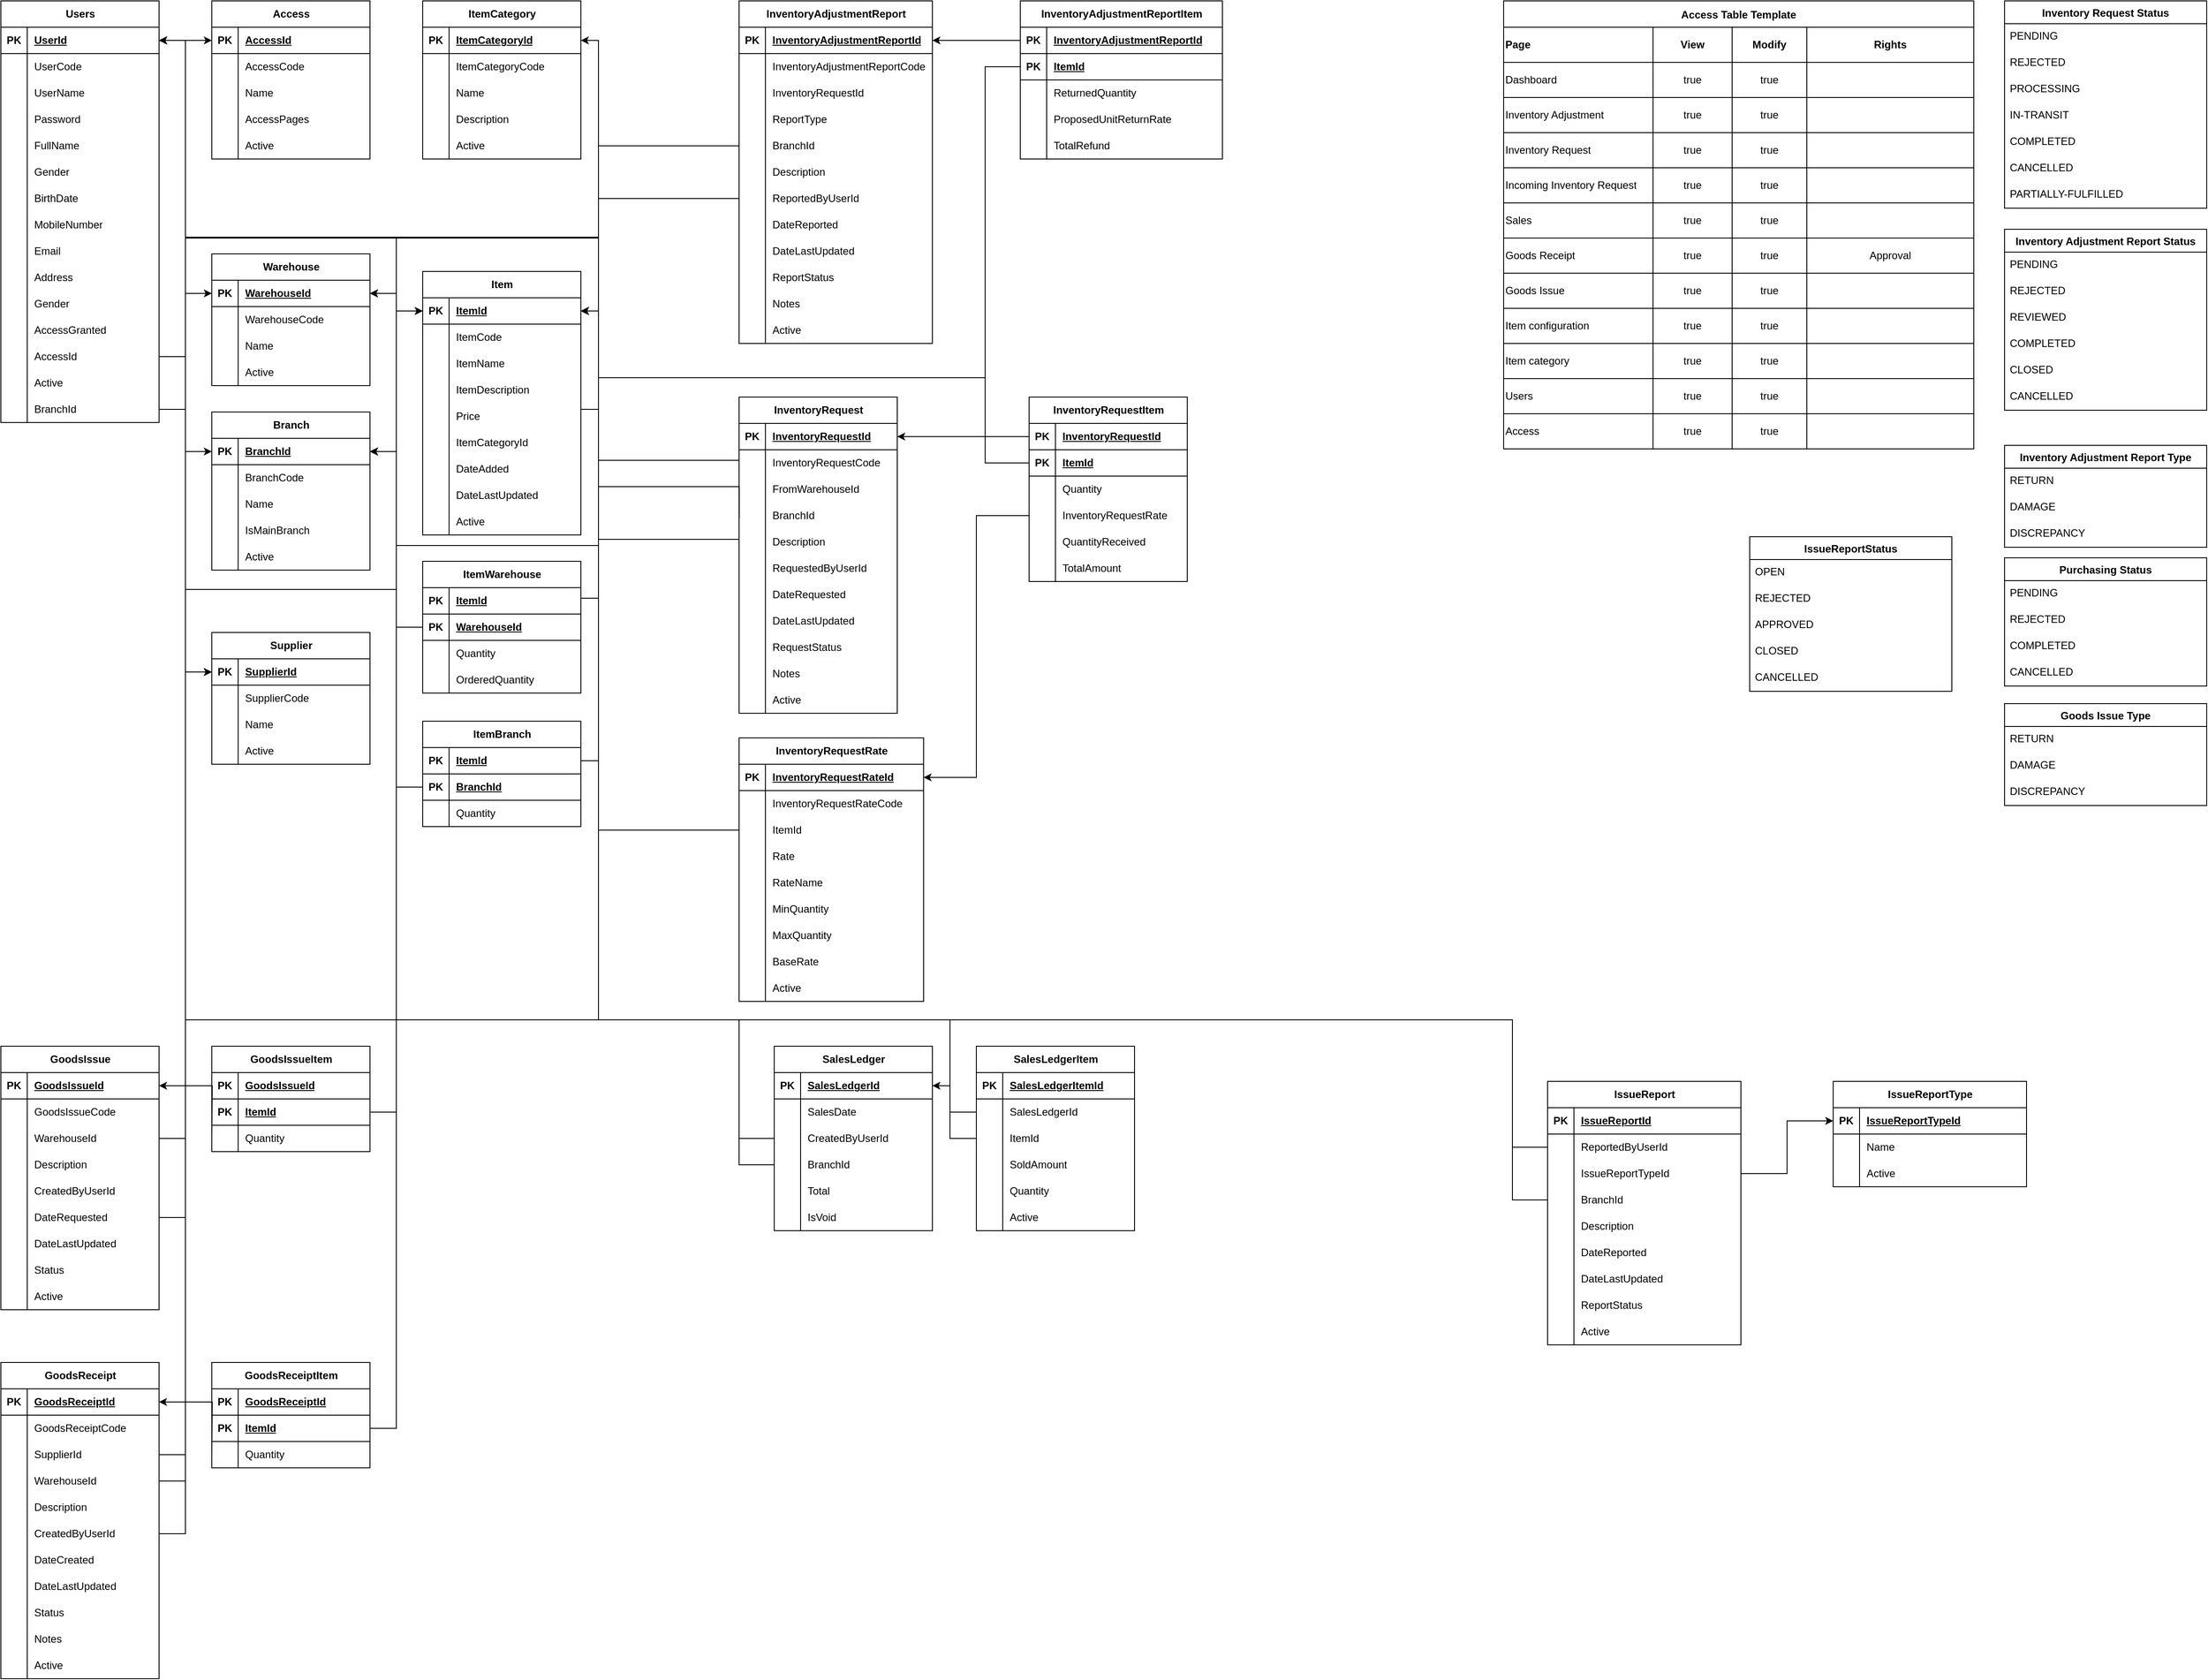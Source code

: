 <mxfile version="22.1.4" type="device">
  <diagram name="Page-1" id="VXeuxmy8tqWKkmLIqRSl">
    <mxGraphModel dx="1050" dy="553" grid="1" gridSize="10" guides="1" tooltips="1" connect="1" arrows="1" fold="1" page="1" pageScale="1" pageWidth="850" pageHeight="1100" math="0" shadow="0">
      <root>
        <mxCell id="0" />
        <mxCell id="1" parent="0" />
        <mxCell id="eA1IGAIoiXz5d1AhTtTI-61" value="Users" style="shape=table;startSize=30;container=1;collapsible=1;childLayout=tableLayout;fixedRows=1;rowLines=0;fontStyle=1;align=center;resizeLast=1;html=1;" parent="1" vertex="1">
          <mxGeometry x="40" y="41" width="180" height="480" as="geometry" />
        </mxCell>
        <mxCell id="eA1IGAIoiXz5d1AhTtTI-62" value="" style="shape=tableRow;horizontal=0;startSize=0;swimlaneHead=0;swimlaneBody=0;fillColor=none;collapsible=0;dropTarget=0;points=[[0,0.5],[1,0.5]];portConstraint=eastwest;top=0;left=0;right=0;bottom=1;" parent="eA1IGAIoiXz5d1AhTtTI-61" vertex="1">
          <mxGeometry y="30" width="180" height="30" as="geometry" />
        </mxCell>
        <mxCell id="eA1IGAIoiXz5d1AhTtTI-63" value="PK" style="shape=partialRectangle;connectable=0;fillColor=none;top=0;left=0;bottom=0;right=0;fontStyle=1;overflow=hidden;whiteSpace=wrap;html=1;" parent="eA1IGAIoiXz5d1AhTtTI-62" vertex="1">
          <mxGeometry width="30" height="30" as="geometry">
            <mxRectangle width="30" height="30" as="alternateBounds" />
          </mxGeometry>
        </mxCell>
        <mxCell id="eA1IGAIoiXz5d1AhTtTI-64" value="UserId" style="shape=partialRectangle;connectable=0;fillColor=none;top=0;left=0;bottom=0;right=0;align=left;spacingLeft=6;fontStyle=5;overflow=hidden;whiteSpace=wrap;html=1;" parent="eA1IGAIoiXz5d1AhTtTI-62" vertex="1">
          <mxGeometry x="30" width="150" height="30" as="geometry">
            <mxRectangle width="150" height="30" as="alternateBounds" />
          </mxGeometry>
        </mxCell>
        <mxCell id="cKDo-uzJNxfXPd-QFL6t-13" style="shape=tableRow;horizontal=0;startSize=0;swimlaneHead=0;swimlaneBody=0;fillColor=none;collapsible=0;dropTarget=0;points=[[0,0.5],[1,0.5]];portConstraint=eastwest;top=0;left=0;right=0;bottom=0;" parent="eA1IGAIoiXz5d1AhTtTI-61" vertex="1">
          <mxGeometry y="60" width="180" height="30" as="geometry" />
        </mxCell>
        <mxCell id="cKDo-uzJNxfXPd-QFL6t-14" style="shape=partialRectangle;connectable=0;fillColor=none;top=0;left=0;bottom=0;right=0;editable=1;overflow=hidden;whiteSpace=wrap;html=1;" parent="cKDo-uzJNxfXPd-QFL6t-13" vertex="1">
          <mxGeometry width="30" height="30" as="geometry">
            <mxRectangle width="30" height="30" as="alternateBounds" />
          </mxGeometry>
        </mxCell>
        <mxCell id="cKDo-uzJNxfXPd-QFL6t-15" value="UserCode" style="shape=partialRectangle;connectable=0;fillColor=none;top=0;left=0;bottom=0;right=0;align=left;spacingLeft=6;overflow=hidden;whiteSpace=wrap;html=1;" parent="cKDo-uzJNxfXPd-QFL6t-13" vertex="1">
          <mxGeometry x="30" width="150" height="30" as="geometry">
            <mxRectangle width="150" height="30" as="alternateBounds" />
          </mxGeometry>
        </mxCell>
        <mxCell id="eA1IGAIoiXz5d1AhTtTI-83" style="shape=tableRow;horizontal=0;startSize=0;swimlaneHead=0;swimlaneBody=0;fillColor=none;collapsible=0;dropTarget=0;points=[[0,0.5],[1,0.5]];portConstraint=eastwest;top=0;left=0;right=0;bottom=0;" parent="eA1IGAIoiXz5d1AhTtTI-61" vertex="1">
          <mxGeometry y="90" width="180" height="30" as="geometry" />
        </mxCell>
        <mxCell id="eA1IGAIoiXz5d1AhTtTI-84" style="shape=partialRectangle;connectable=0;fillColor=none;top=0;left=0;bottom=0;right=0;editable=1;overflow=hidden;whiteSpace=wrap;html=1;" parent="eA1IGAIoiXz5d1AhTtTI-83" vertex="1">
          <mxGeometry width="30" height="30" as="geometry">
            <mxRectangle width="30" height="30" as="alternateBounds" />
          </mxGeometry>
        </mxCell>
        <mxCell id="eA1IGAIoiXz5d1AhTtTI-85" value="UserName" style="shape=partialRectangle;connectable=0;fillColor=none;top=0;left=0;bottom=0;right=0;align=left;spacingLeft=6;overflow=hidden;whiteSpace=wrap;html=1;" parent="eA1IGAIoiXz5d1AhTtTI-83" vertex="1">
          <mxGeometry x="30" width="150" height="30" as="geometry">
            <mxRectangle width="150" height="30" as="alternateBounds" />
          </mxGeometry>
        </mxCell>
        <mxCell id="eA1IGAIoiXz5d1AhTtTI-65" value="" style="shape=tableRow;horizontal=0;startSize=0;swimlaneHead=0;swimlaneBody=0;fillColor=none;collapsible=0;dropTarget=0;points=[[0,0.5],[1,0.5]];portConstraint=eastwest;top=0;left=0;right=0;bottom=0;" parent="eA1IGAIoiXz5d1AhTtTI-61" vertex="1">
          <mxGeometry y="120" width="180" height="30" as="geometry" />
        </mxCell>
        <mxCell id="eA1IGAIoiXz5d1AhTtTI-66" value="" style="shape=partialRectangle;connectable=0;fillColor=none;top=0;left=0;bottom=0;right=0;editable=1;overflow=hidden;whiteSpace=wrap;html=1;" parent="eA1IGAIoiXz5d1AhTtTI-65" vertex="1">
          <mxGeometry width="30" height="30" as="geometry">
            <mxRectangle width="30" height="30" as="alternateBounds" />
          </mxGeometry>
        </mxCell>
        <mxCell id="eA1IGAIoiXz5d1AhTtTI-67" value="Password" style="shape=partialRectangle;connectable=0;fillColor=none;top=0;left=0;bottom=0;right=0;align=left;spacingLeft=6;overflow=hidden;whiteSpace=wrap;html=1;" parent="eA1IGAIoiXz5d1AhTtTI-65" vertex="1">
          <mxGeometry x="30" width="150" height="30" as="geometry">
            <mxRectangle width="150" height="30" as="alternateBounds" />
          </mxGeometry>
        </mxCell>
        <mxCell id="OnsaQQrXvHZQjkLdkKkf-1" style="shape=tableRow;horizontal=0;startSize=0;swimlaneHead=0;swimlaneBody=0;fillColor=none;collapsible=0;dropTarget=0;points=[[0,0.5],[1,0.5]];portConstraint=eastwest;top=0;left=0;right=0;bottom=0;" parent="eA1IGAIoiXz5d1AhTtTI-61" vertex="1">
          <mxGeometry y="150" width="180" height="30" as="geometry" />
        </mxCell>
        <mxCell id="OnsaQQrXvHZQjkLdkKkf-2" style="shape=partialRectangle;connectable=0;fillColor=none;top=0;left=0;bottom=0;right=0;editable=1;overflow=hidden;whiteSpace=wrap;html=1;" parent="OnsaQQrXvHZQjkLdkKkf-1" vertex="1">
          <mxGeometry width="30" height="30" as="geometry">
            <mxRectangle width="30" height="30" as="alternateBounds" />
          </mxGeometry>
        </mxCell>
        <mxCell id="OnsaQQrXvHZQjkLdkKkf-3" value="FullName" style="shape=partialRectangle;connectable=0;fillColor=none;top=0;left=0;bottom=0;right=0;align=left;spacingLeft=6;overflow=hidden;whiteSpace=wrap;html=1;" parent="OnsaQQrXvHZQjkLdkKkf-1" vertex="1">
          <mxGeometry x="30" width="150" height="30" as="geometry">
            <mxRectangle width="150" height="30" as="alternateBounds" />
          </mxGeometry>
        </mxCell>
        <mxCell id="eA1IGAIoiXz5d1AhTtTI-126" style="shape=tableRow;horizontal=0;startSize=0;swimlaneHead=0;swimlaneBody=0;fillColor=none;collapsible=0;dropTarget=0;points=[[0,0.5],[1,0.5]];portConstraint=eastwest;top=0;left=0;right=0;bottom=0;" parent="eA1IGAIoiXz5d1AhTtTI-61" vertex="1">
          <mxGeometry y="180" width="180" height="30" as="geometry" />
        </mxCell>
        <mxCell id="eA1IGAIoiXz5d1AhTtTI-127" style="shape=partialRectangle;connectable=0;fillColor=none;top=0;left=0;bottom=0;right=0;editable=1;overflow=hidden;whiteSpace=wrap;html=1;" parent="eA1IGAIoiXz5d1AhTtTI-126" vertex="1">
          <mxGeometry width="30" height="30" as="geometry">
            <mxRectangle width="30" height="30" as="alternateBounds" />
          </mxGeometry>
        </mxCell>
        <mxCell id="eA1IGAIoiXz5d1AhTtTI-128" value="Gender" style="shape=partialRectangle;connectable=0;fillColor=none;top=0;left=0;bottom=0;right=0;align=left;spacingLeft=6;overflow=hidden;whiteSpace=wrap;html=1;" parent="eA1IGAIoiXz5d1AhTtTI-126" vertex="1">
          <mxGeometry x="30" width="150" height="30" as="geometry">
            <mxRectangle width="150" height="30" as="alternateBounds" />
          </mxGeometry>
        </mxCell>
        <mxCell id="i4DhXp3S7ln67zQ-7F9B-4" style="shape=tableRow;horizontal=0;startSize=0;swimlaneHead=0;swimlaneBody=0;fillColor=none;collapsible=0;dropTarget=0;points=[[0,0.5],[1,0.5]];portConstraint=eastwest;top=0;left=0;right=0;bottom=0;" parent="eA1IGAIoiXz5d1AhTtTI-61" vertex="1">
          <mxGeometry y="210" width="180" height="30" as="geometry" />
        </mxCell>
        <mxCell id="i4DhXp3S7ln67zQ-7F9B-5" style="shape=partialRectangle;connectable=0;fillColor=none;top=0;left=0;bottom=0;right=0;editable=1;overflow=hidden;whiteSpace=wrap;html=1;" parent="i4DhXp3S7ln67zQ-7F9B-4" vertex="1">
          <mxGeometry width="30" height="30" as="geometry">
            <mxRectangle width="30" height="30" as="alternateBounds" />
          </mxGeometry>
        </mxCell>
        <mxCell id="i4DhXp3S7ln67zQ-7F9B-6" value="BirthDate" style="shape=partialRectangle;connectable=0;fillColor=none;top=0;left=0;bottom=0;right=0;align=left;spacingLeft=6;overflow=hidden;whiteSpace=wrap;html=1;" parent="i4DhXp3S7ln67zQ-7F9B-4" vertex="1">
          <mxGeometry x="30" width="150" height="30" as="geometry">
            <mxRectangle width="150" height="30" as="alternateBounds" />
          </mxGeometry>
        </mxCell>
        <mxCell id="eA1IGAIoiXz5d1AhTtTI-129" style="shape=tableRow;horizontal=0;startSize=0;swimlaneHead=0;swimlaneBody=0;fillColor=none;collapsible=0;dropTarget=0;points=[[0,0.5],[1,0.5]];portConstraint=eastwest;top=0;left=0;right=0;bottom=0;" parent="eA1IGAIoiXz5d1AhTtTI-61" vertex="1">
          <mxGeometry y="240" width="180" height="30" as="geometry" />
        </mxCell>
        <mxCell id="eA1IGAIoiXz5d1AhTtTI-130" style="shape=partialRectangle;connectable=0;fillColor=none;top=0;left=0;bottom=0;right=0;editable=1;overflow=hidden;whiteSpace=wrap;html=1;" parent="eA1IGAIoiXz5d1AhTtTI-129" vertex="1">
          <mxGeometry width="30" height="30" as="geometry">
            <mxRectangle width="30" height="30" as="alternateBounds" />
          </mxGeometry>
        </mxCell>
        <mxCell id="eA1IGAIoiXz5d1AhTtTI-131" value="MobileNumber" style="shape=partialRectangle;connectable=0;fillColor=none;top=0;left=0;bottom=0;right=0;align=left;spacingLeft=6;overflow=hidden;whiteSpace=wrap;html=1;" parent="eA1IGAIoiXz5d1AhTtTI-129" vertex="1">
          <mxGeometry x="30" width="150" height="30" as="geometry">
            <mxRectangle width="150" height="30" as="alternateBounds" />
          </mxGeometry>
        </mxCell>
        <mxCell id="eA1IGAIoiXz5d1AhTtTI-132" style="shape=tableRow;horizontal=0;startSize=0;swimlaneHead=0;swimlaneBody=0;fillColor=none;collapsible=0;dropTarget=0;points=[[0,0.5],[1,0.5]];portConstraint=eastwest;top=0;left=0;right=0;bottom=0;" parent="eA1IGAIoiXz5d1AhTtTI-61" vertex="1">
          <mxGeometry y="270" width="180" height="30" as="geometry" />
        </mxCell>
        <mxCell id="eA1IGAIoiXz5d1AhTtTI-133" style="shape=partialRectangle;connectable=0;fillColor=none;top=0;left=0;bottom=0;right=0;editable=1;overflow=hidden;whiteSpace=wrap;html=1;" parent="eA1IGAIoiXz5d1AhTtTI-132" vertex="1">
          <mxGeometry width="30" height="30" as="geometry">
            <mxRectangle width="30" height="30" as="alternateBounds" />
          </mxGeometry>
        </mxCell>
        <mxCell id="eA1IGAIoiXz5d1AhTtTI-134" value="Email" style="shape=partialRectangle;connectable=0;fillColor=none;top=0;left=0;bottom=0;right=0;align=left;spacingLeft=6;overflow=hidden;whiteSpace=wrap;html=1;" parent="eA1IGAIoiXz5d1AhTtTI-132" vertex="1">
          <mxGeometry x="30" width="150" height="30" as="geometry">
            <mxRectangle width="150" height="30" as="alternateBounds" />
          </mxGeometry>
        </mxCell>
        <mxCell id="eA1IGAIoiXz5d1AhTtTI-68" value="" style="shape=tableRow;horizontal=0;startSize=0;swimlaneHead=0;swimlaneBody=0;fillColor=none;collapsible=0;dropTarget=0;points=[[0,0.5],[1,0.5]];portConstraint=eastwest;top=0;left=0;right=0;bottom=0;" parent="eA1IGAIoiXz5d1AhTtTI-61" vertex="1">
          <mxGeometry y="300" width="180" height="30" as="geometry" />
        </mxCell>
        <mxCell id="eA1IGAIoiXz5d1AhTtTI-69" value="" style="shape=partialRectangle;connectable=0;fillColor=none;top=0;left=0;bottom=0;right=0;editable=1;overflow=hidden;whiteSpace=wrap;html=1;" parent="eA1IGAIoiXz5d1AhTtTI-68" vertex="1">
          <mxGeometry width="30" height="30" as="geometry">
            <mxRectangle width="30" height="30" as="alternateBounds" />
          </mxGeometry>
        </mxCell>
        <mxCell id="eA1IGAIoiXz5d1AhTtTI-70" value="Address" style="shape=partialRectangle;connectable=0;fillColor=none;top=0;left=0;bottom=0;right=0;align=left;spacingLeft=6;overflow=hidden;whiteSpace=wrap;html=1;" parent="eA1IGAIoiXz5d1AhTtTI-68" vertex="1">
          <mxGeometry x="30" width="150" height="30" as="geometry">
            <mxRectangle width="150" height="30" as="alternateBounds" />
          </mxGeometry>
        </mxCell>
        <mxCell id="eA1IGAIoiXz5d1AhTtTI-71" value="" style="shape=tableRow;horizontal=0;startSize=0;swimlaneHead=0;swimlaneBody=0;fillColor=none;collapsible=0;dropTarget=0;points=[[0,0.5],[1,0.5]];portConstraint=eastwest;top=0;left=0;right=0;bottom=0;" parent="eA1IGAIoiXz5d1AhTtTI-61" vertex="1">
          <mxGeometry y="330" width="180" height="30" as="geometry" />
        </mxCell>
        <mxCell id="eA1IGAIoiXz5d1AhTtTI-72" value="" style="shape=partialRectangle;connectable=0;fillColor=none;top=0;left=0;bottom=0;right=0;editable=1;overflow=hidden;whiteSpace=wrap;html=1;" parent="eA1IGAIoiXz5d1AhTtTI-71" vertex="1">
          <mxGeometry width="30" height="30" as="geometry">
            <mxRectangle width="30" height="30" as="alternateBounds" />
          </mxGeometry>
        </mxCell>
        <mxCell id="eA1IGAIoiXz5d1AhTtTI-73" value="Gender" style="shape=partialRectangle;connectable=0;fillColor=none;top=0;left=0;bottom=0;right=0;align=left;spacingLeft=6;overflow=hidden;whiteSpace=wrap;html=1;" parent="eA1IGAIoiXz5d1AhTtTI-71" vertex="1">
          <mxGeometry x="30" width="150" height="30" as="geometry">
            <mxRectangle width="150" height="30" as="alternateBounds" />
          </mxGeometry>
        </mxCell>
        <mxCell id="OnsaQQrXvHZQjkLdkKkf-25" style="shape=tableRow;horizontal=0;startSize=0;swimlaneHead=0;swimlaneBody=0;fillColor=none;collapsible=0;dropTarget=0;points=[[0,0.5],[1,0.5]];portConstraint=eastwest;top=0;left=0;right=0;bottom=0;" parent="eA1IGAIoiXz5d1AhTtTI-61" vertex="1">
          <mxGeometry y="360" width="180" height="30" as="geometry" />
        </mxCell>
        <mxCell id="OnsaQQrXvHZQjkLdkKkf-26" style="shape=partialRectangle;connectable=0;fillColor=none;top=0;left=0;bottom=0;right=0;editable=1;overflow=hidden;whiteSpace=wrap;html=1;" parent="OnsaQQrXvHZQjkLdkKkf-25" vertex="1">
          <mxGeometry width="30" height="30" as="geometry">
            <mxRectangle width="30" height="30" as="alternateBounds" />
          </mxGeometry>
        </mxCell>
        <mxCell id="OnsaQQrXvHZQjkLdkKkf-27" value="AccessGranted" style="shape=partialRectangle;connectable=0;fillColor=none;top=0;left=0;bottom=0;right=0;align=left;spacingLeft=6;overflow=hidden;whiteSpace=wrap;html=1;" parent="OnsaQQrXvHZQjkLdkKkf-25" vertex="1">
          <mxGeometry x="30" width="150" height="30" as="geometry">
            <mxRectangle width="150" height="30" as="alternateBounds" />
          </mxGeometry>
        </mxCell>
        <mxCell id="OnsaQQrXvHZQjkLdkKkf-22" style="shape=tableRow;horizontal=0;startSize=0;swimlaneHead=0;swimlaneBody=0;fillColor=none;collapsible=0;dropTarget=0;points=[[0,0.5],[1,0.5]];portConstraint=eastwest;top=0;left=0;right=0;bottom=0;" parent="eA1IGAIoiXz5d1AhTtTI-61" vertex="1">
          <mxGeometry y="390" width="180" height="30" as="geometry" />
        </mxCell>
        <mxCell id="OnsaQQrXvHZQjkLdkKkf-23" style="shape=partialRectangle;connectable=0;fillColor=none;top=0;left=0;bottom=0;right=0;editable=1;overflow=hidden;whiteSpace=wrap;html=1;" parent="OnsaQQrXvHZQjkLdkKkf-22" vertex="1">
          <mxGeometry width="30" height="30" as="geometry">
            <mxRectangle width="30" height="30" as="alternateBounds" />
          </mxGeometry>
        </mxCell>
        <mxCell id="OnsaQQrXvHZQjkLdkKkf-24" value="AccessId" style="shape=partialRectangle;connectable=0;fillColor=none;top=0;left=0;bottom=0;right=0;align=left;spacingLeft=6;overflow=hidden;whiteSpace=wrap;html=1;" parent="OnsaQQrXvHZQjkLdkKkf-22" vertex="1">
          <mxGeometry x="30" width="150" height="30" as="geometry">
            <mxRectangle width="150" height="30" as="alternateBounds" />
          </mxGeometry>
        </mxCell>
        <mxCell id="Br0aEAkz5aLa_FDBQ0Ni-1" style="shape=tableRow;horizontal=0;startSize=0;swimlaneHead=0;swimlaneBody=0;fillColor=none;collapsible=0;dropTarget=0;points=[[0,0.5],[1,0.5]];portConstraint=eastwest;top=0;left=0;right=0;bottom=0;" parent="eA1IGAIoiXz5d1AhTtTI-61" vertex="1">
          <mxGeometry y="420" width="180" height="30" as="geometry" />
        </mxCell>
        <mxCell id="Br0aEAkz5aLa_FDBQ0Ni-2" style="shape=partialRectangle;connectable=0;fillColor=none;top=0;left=0;bottom=0;right=0;editable=1;overflow=hidden;whiteSpace=wrap;html=1;" parent="Br0aEAkz5aLa_FDBQ0Ni-1" vertex="1">
          <mxGeometry width="30" height="30" as="geometry">
            <mxRectangle width="30" height="30" as="alternateBounds" />
          </mxGeometry>
        </mxCell>
        <mxCell id="Br0aEAkz5aLa_FDBQ0Ni-3" value="Active" style="shape=partialRectangle;connectable=0;fillColor=none;top=0;left=0;bottom=0;right=0;align=left;spacingLeft=6;overflow=hidden;whiteSpace=wrap;html=1;" parent="Br0aEAkz5aLa_FDBQ0Ni-1" vertex="1">
          <mxGeometry x="30" width="150" height="30" as="geometry">
            <mxRectangle width="150" height="30" as="alternateBounds" />
          </mxGeometry>
        </mxCell>
        <mxCell id="Br0aEAkz5aLa_FDBQ0Ni-412" style="shape=tableRow;horizontal=0;startSize=0;swimlaneHead=0;swimlaneBody=0;fillColor=none;collapsible=0;dropTarget=0;points=[[0,0.5],[1,0.5]];portConstraint=eastwest;top=0;left=0;right=0;bottom=0;" parent="eA1IGAIoiXz5d1AhTtTI-61" vertex="1">
          <mxGeometry y="450" width="180" height="30" as="geometry" />
        </mxCell>
        <mxCell id="Br0aEAkz5aLa_FDBQ0Ni-413" style="shape=partialRectangle;connectable=0;fillColor=none;top=0;left=0;bottom=0;right=0;editable=1;overflow=hidden;whiteSpace=wrap;html=1;" parent="Br0aEAkz5aLa_FDBQ0Ni-412" vertex="1">
          <mxGeometry width="30" height="30" as="geometry">
            <mxRectangle width="30" height="30" as="alternateBounds" />
          </mxGeometry>
        </mxCell>
        <mxCell id="Br0aEAkz5aLa_FDBQ0Ni-414" value="BranchId" style="shape=partialRectangle;connectable=0;fillColor=none;top=0;left=0;bottom=0;right=0;align=left;spacingLeft=6;overflow=hidden;whiteSpace=wrap;html=1;" parent="Br0aEAkz5aLa_FDBQ0Ni-412" vertex="1">
          <mxGeometry x="30" width="150" height="30" as="geometry">
            <mxRectangle width="150" height="30" as="alternateBounds" />
          </mxGeometry>
        </mxCell>
        <mxCell id="eA1IGAIoiXz5d1AhTtTI-94" value="Access" style="shape=table;startSize=30;container=1;collapsible=1;childLayout=tableLayout;fixedRows=1;rowLines=0;fontStyle=1;align=center;resizeLast=1;html=1;" parent="1" vertex="1">
          <mxGeometry x="280" y="41" width="180" height="180" as="geometry" />
        </mxCell>
        <mxCell id="eA1IGAIoiXz5d1AhTtTI-95" value="" style="shape=tableRow;horizontal=0;startSize=0;swimlaneHead=0;swimlaneBody=0;fillColor=none;collapsible=0;dropTarget=0;points=[[0,0.5],[1,0.5]];portConstraint=eastwest;top=0;left=0;right=0;bottom=1;" parent="eA1IGAIoiXz5d1AhTtTI-94" vertex="1">
          <mxGeometry y="30" width="180" height="30" as="geometry" />
        </mxCell>
        <mxCell id="eA1IGAIoiXz5d1AhTtTI-96" value="PK" style="shape=partialRectangle;connectable=0;fillColor=none;top=0;left=0;bottom=0;right=0;fontStyle=1;overflow=hidden;whiteSpace=wrap;html=1;" parent="eA1IGAIoiXz5d1AhTtTI-95" vertex="1">
          <mxGeometry width="30" height="30" as="geometry">
            <mxRectangle width="30" height="30" as="alternateBounds" />
          </mxGeometry>
        </mxCell>
        <mxCell id="eA1IGAIoiXz5d1AhTtTI-97" value="AccessId" style="shape=partialRectangle;connectable=0;fillColor=none;top=0;left=0;bottom=0;right=0;align=left;spacingLeft=6;fontStyle=5;overflow=hidden;whiteSpace=wrap;html=1;" parent="eA1IGAIoiXz5d1AhTtTI-95" vertex="1">
          <mxGeometry x="30" width="150" height="30" as="geometry">
            <mxRectangle width="150" height="30" as="alternateBounds" />
          </mxGeometry>
        </mxCell>
        <mxCell id="9IErCFEsv5coIT-tVn8n-11" style="shape=tableRow;horizontal=0;startSize=0;swimlaneHead=0;swimlaneBody=0;fillColor=none;collapsible=0;dropTarget=0;points=[[0,0.5],[1,0.5]];portConstraint=eastwest;top=0;left=0;right=0;bottom=0;" parent="eA1IGAIoiXz5d1AhTtTI-94" vertex="1">
          <mxGeometry y="60" width="180" height="30" as="geometry" />
        </mxCell>
        <mxCell id="9IErCFEsv5coIT-tVn8n-12" style="shape=partialRectangle;connectable=0;fillColor=none;top=0;left=0;bottom=0;right=0;editable=1;overflow=hidden;whiteSpace=wrap;html=1;" parent="9IErCFEsv5coIT-tVn8n-11" vertex="1">
          <mxGeometry width="30" height="30" as="geometry">
            <mxRectangle width="30" height="30" as="alternateBounds" />
          </mxGeometry>
        </mxCell>
        <mxCell id="9IErCFEsv5coIT-tVn8n-13" value="AccessCode" style="shape=partialRectangle;connectable=0;fillColor=none;top=0;left=0;bottom=0;right=0;align=left;spacingLeft=6;overflow=hidden;whiteSpace=wrap;html=1;" parent="9IErCFEsv5coIT-tVn8n-11" vertex="1">
          <mxGeometry x="30" width="150" height="30" as="geometry">
            <mxRectangle width="150" height="30" as="alternateBounds" />
          </mxGeometry>
        </mxCell>
        <mxCell id="cKDo-uzJNxfXPd-QFL6t-7" style="shape=tableRow;horizontal=0;startSize=0;swimlaneHead=0;swimlaneBody=0;fillColor=none;collapsible=0;dropTarget=0;points=[[0,0.5],[1,0.5]];portConstraint=eastwest;top=0;left=0;right=0;bottom=0;" parent="eA1IGAIoiXz5d1AhTtTI-94" vertex="1">
          <mxGeometry y="90" width="180" height="30" as="geometry" />
        </mxCell>
        <mxCell id="cKDo-uzJNxfXPd-QFL6t-8" style="shape=partialRectangle;connectable=0;fillColor=none;top=0;left=0;bottom=0;right=0;editable=1;overflow=hidden;whiteSpace=wrap;html=1;" parent="cKDo-uzJNxfXPd-QFL6t-7" vertex="1">
          <mxGeometry width="30" height="30" as="geometry">
            <mxRectangle width="30" height="30" as="alternateBounds" />
          </mxGeometry>
        </mxCell>
        <mxCell id="cKDo-uzJNxfXPd-QFL6t-9" value="Name" style="shape=partialRectangle;connectable=0;fillColor=none;top=0;left=0;bottom=0;right=0;align=left;spacingLeft=6;overflow=hidden;whiteSpace=wrap;html=1;" parent="cKDo-uzJNxfXPd-QFL6t-7" vertex="1">
          <mxGeometry x="30" width="150" height="30" as="geometry">
            <mxRectangle width="150" height="30" as="alternateBounds" />
          </mxGeometry>
        </mxCell>
        <mxCell id="eA1IGAIoiXz5d1AhTtTI-98" style="shape=tableRow;horizontal=0;startSize=0;swimlaneHead=0;swimlaneBody=0;fillColor=none;collapsible=0;dropTarget=0;points=[[0,0.5],[1,0.5]];portConstraint=eastwest;top=0;left=0;right=0;bottom=0;" parent="eA1IGAIoiXz5d1AhTtTI-94" vertex="1">
          <mxGeometry y="120" width="180" height="30" as="geometry" />
        </mxCell>
        <mxCell id="eA1IGAIoiXz5d1AhTtTI-99" style="shape=partialRectangle;connectable=0;fillColor=none;top=0;left=0;bottom=0;right=0;editable=1;overflow=hidden;whiteSpace=wrap;html=1;" parent="eA1IGAIoiXz5d1AhTtTI-98" vertex="1">
          <mxGeometry width="30" height="30" as="geometry">
            <mxRectangle width="30" height="30" as="alternateBounds" />
          </mxGeometry>
        </mxCell>
        <mxCell id="eA1IGAIoiXz5d1AhTtTI-100" value="AccessPages" style="shape=partialRectangle;connectable=0;fillColor=none;top=0;left=0;bottom=0;right=0;align=left;spacingLeft=6;overflow=hidden;whiteSpace=wrap;html=1;" parent="eA1IGAIoiXz5d1AhTtTI-98" vertex="1">
          <mxGeometry x="30" width="150" height="30" as="geometry">
            <mxRectangle width="150" height="30" as="alternateBounds" />
          </mxGeometry>
        </mxCell>
        <mxCell id="eA1IGAIoiXz5d1AhTtTI-101" value="" style="shape=tableRow;horizontal=0;startSize=0;swimlaneHead=0;swimlaneBody=0;fillColor=none;collapsible=0;dropTarget=0;points=[[0,0.5],[1,0.5]];portConstraint=eastwest;top=0;left=0;right=0;bottom=0;" parent="eA1IGAIoiXz5d1AhTtTI-94" vertex="1">
          <mxGeometry y="150" width="180" height="30" as="geometry" />
        </mxCell>
        <mxCell id="eA1IGAIoiXz5d1AhTtTI-102" value="" style="shape=partialRectangle;connectable=0;fillColor=none;top=0;left=0;bottom=0;right=0;editable=1;overflow=hidden;whiteSpace=wrap;html=1;" parent="eA1IGAIoiXz5d1AhTtTI-101" vertex="1">
          <mxGeometry width="30" height="30" as="geometry">
            <mxRectangle width="30" height="30" as="alternateBounds" />
          </mxGeometry>
        </mxCell>
        <mxCell id="eA1IGAIoiXz5d1AhTtTI-103" value="Active" style="shape=partialRectangle;connectable=0;fillColor=none;top=0;left=0;bottom=0;right=0;align=left;spacingLeft=6;overflow=hidden;whiteSpace=wrap;html=1;" parent="eA1IGAIoiXz5d1AhTtTI-101" vertex="1">
          <mxGeometry x="30" width="150" height="30" as="geometry">
            <mxRectangle width="150" height="30" as="alternateBounds" />
          </mxGeometry>
        </mxCell>
        <mxCell id="i4DhXp3S7ln67zQ-7F9B-29" value="ItemCategory" style="shape=table;startSize=30;container=1;collapsible=1;childLayout=tableLayout;fixedRows=1;rowLines=0;fontStyle=1;align=center;resizeLast=1;html=1;" parent="1" vertex="1">
          <mxGeometry x="520" y="41" width="180" height="180" as="geometry" />
        </mxCell>
        <mxCell id="i4DhXp3S7ln67zQ-7F9B-30" value="" style="shape=tableRow;horizontal=0;startSize=0;swimlaneHead=0;swimlaneBody=0;fillColor=none;collapsible=0;dropTarget=0;points=[[0,0.5],[1,0.5]];portConstraint=eastwest;top=0;left=0;right=0;bottom=1;" parent="i4DhXp3S7ln67zQ-7F9B-29" vertex="1">
          <mxGeometry y="30" width="180" height="30" as="geometry" />
        </mxCell>
        <mxCell id="i4DhXp3S7ln67zQ-7F9B-31" value="PK" style="shape=partialRectangle;connectable=0;fillColor=none;top=0;left=0;bottom=0;right=0;fontStyle=1;overflow=hidden;whiteSpace=wrap;html=1;" parent="i4DhXp3S7ln67zQ-7F9B-30" vertex="1">
          <mxGeometry width="30" height="30" as="geometry">
            <mxRectangle width="30" height="30" as="alternateBounds" />
          </mxGeometry>
        </mxCell>
        <mxCell id="i4DhXp3S7ln67zQ-7F9B-32" value="ItemCategoryId" style="shape=partialRectangle;connectable=0;fillColor=none;top=0;left=0;bottom=0;right=0;align=left;spacingLeft=6;fontStyle=5;overflow=hidden;whiteSpace=wrap;html=1;" parent="i4DhXp3S7ln67zQ-7F9B-30" vertex="1">
          <mxGeometry x="30" width="150" height="30" as="geometry">
            <mxRectangle width="150" height="30" as="alternateBounds" />
          </mxGeometry>
        </mxCell>
        <mxCell id="9IErCFEsv5coIT-tVn8n-14" style="shape=tableRow;horizontal=0;startSize=0;swimlaneHead=0;swimlaneBody=0;fillColor=none;collapsible=0;dropTarget=0;points=[[0,0.5],[1,0.5]];portConstraint=eastwest;top=0;left=0;right=0;bottom=0;" parent="i4DhXp3S7ln67zQ-7F9B-29" vertex="1">
          <mxGeometry y="60" width="180" height="30" as="geometry" />
        </mxCell>
        <mxCell id="9IErCFEsv5coIT-tVn8n-15" style="shape=partialRectangle;connectable=0;fillColor=none;top=0;left=0;bottom=0;right=0;editable=1;overflow=hidden;whiteSpace=wrap;html=1;" parent="9IErCFEsv5coIT-tVn8n-14" vertex="1">
          <mxGeometry width="30" height="30" as="geometry">
            <mxRectangle width="30" height="30" as="alternateBounds" />
          </mxGeometry>
        </mxCell>
        <mxCell id="9IErCFEsv5coIT-tVn8n-16" value="ItemCategoryCode" style="shape=partialRectangle;connectable=0;fillColor=none;top=0;left=0;bottom=0;right=0;align=left;spacingLeft=6;overflow=hidden;whiteSpace=wrap;html=1;" parent="9IErCFEsv5coIT-tVn8n-14" vertex="1">
          <mxGeometry x="30" width="150" height="30" as="geometry">
            <mxRectangle width="150" height="30" as="alternateBounds" />
          </mxGeometry>
        </mxCell>
        <mxCell id="i4DhXp3S7ln67zQ-7F9B-33" style="shape=tableRow;horizontal=0;startSize=0;swimlaneHead=0;swimlaneBody=0;fillColor=none;collapsible=0;dropTarget=0;points=[[0,0.5],[1,0.5]];portConstraint=eastwest;top=0;left=0;right=0;bottom=0;" parent="i4DhXp3S7ln67zQ-7F9B-29" vertex="1">
          <mxGeometry y="90" width="180" height="30" as="geometry" />
        </mxCell>
        <mxCell id="i4DhXp3S7ln67zQ-7F9B-34" style="shape=partialRectangle;connectable=0;fillColor=none;top=0;left=0;bottom=0;right=0;editable=1;overflow=hidden;whiteSpace=wrap;html=1;" parent="i4DhXp3S7ln67zQ-7F9B-33" vertex="1">
          <mxGeometry width="30" height="30" as="geometry">
            <mxRectangle width="30" height="30" as="alternateBounds" />
          </mxGeometry>
        </mxCell>
        <mxCell id="i4DhXp3S7ln67zQ-7F9B-35" value="Name" style="shape=partialRectangle;connectable=0;fillColor=none;top=0;left=0;bottom=0;right=0;align=left;spacingLeft=6;overflow=hidden;whiteSpace=wrap;html=1;" parent="i4DhXp3S7ln67zQ-7F9B-33" vertex="1">
          <mxGeometry x="30" width="150" height="30" as="geometry">
            <mxRectangle width="150" height="30" as="alternateBounds" />
          </mxGeometry>
        </mxCell>
        <mxCell id="i4DhXp3S7ln67zQ-7F9B-36" value="" style="shape=tableRow;horizontal=0;startSize=0;swimlaneHead=0;swimlaneBody=0;fillColor=none;collapsible=0;dropTarget=0;points=[[0,0.5],[1,0.5]];portConstraint=eastwest;top=0;left=0;right=0;bottom=0;" parent="i4DhXp3S7ln67zQ-7F9B-29" vertex="1">
          <mxGeometry y="120" width="180" height="30" as="geometry" />
        </mxCell>
        <mxCell id="i4DhXp3S7ln67zQ-7F9B-37" value="" style="shape=partialRectangle;connectable=0;fillColor=none;top=0;left=0;bottom=0;right=0;editable=1;overflow=hidden;whiteSpace=wrap;html=1;" parent="i4DhXp3S7ln67zQ-7F9B-36" vertex="1">
          <mxGeometry width="30" height="30" as="geometry">
            <mxRectangle width="30" height="30" as="alternateBounds" />
          </mxGeometry>
        </mxCell>
        <mxCell id="i4DhXp3S7ln67zQ-7F9B-38" value="Description" style="shape=partialRectangle;connectable=0;fillColor=none;top=0;left=0;bottom=0;right=0;align=left;spacingLeft=6;overflow=hidden;whiteSpace=wrap;html=1;" parent="i4DhXp3S7ln67zQ-7F9B-36" vertex="1">
          <mxGeometry x="30" width="150" height="30" as="geometry">
            <mxRectangle width="150" height="30" as="alternateBounds" />
          </mxGeometry>
        </mxCell>
        <mxCell id="i4DhXp3S7ln67zQ-7F9B-45" value="" style="shape=tableRow;horizontal=0;startSize=0;swimlaneHead=0;swimlaneBody=0;fillColor=none;collapsible=0;dropTarget=0;points=[[0,0.5],[1,0.5]];portConstraint=eastwest;top=0;left=0;right=0;bottom=0;" parent="i4DhXp3S7ln67zQ-7F9B-29" vertex="1">
          <mxGeometry y="150" width="180" height="30" as="geometry" />
        </mxCell>
        <mxCell id="i4DhXp3S7ln67zQ-7F9B-46" value="" style="shape=partialRectangle;connectable=0;fillColor=none;top=0;left=0;bottom=0;right=0;editable=1;overflow=hidden;whiteSpace=wrap;html=1;" parent="i4DhXp3S7ln67zQ-7F9B-45" vertex="1">
          <mxGeometry width="30" height="30" as="geometry">
            <mxRectangle width="30" height="30" as="alternateBounds" />
          </mxGeometry>
        </mxCell>
        <mxCell id="i4DhXp3S7ln67zQ-7F9B-47" value="Active" style="shape=partialRectangle;connectable=0;fillColor=none;top=0;left=0;bottom=0;right=0;align=left;spacingLeft=6;overflow=hidden;whiteSpace=wrap;html=1;" parent="i4DhXp3S7ln67zQ-7F9B-45" vertex="1">
          <mxGeometry x="30" width="150" height="30" as="geometry">
            <mxRectangle width="150" height="30" as="alternateBounds" />
          </mxGeometry>
        </mxCell>
        <mxCell id="i4DhXp3S7ln67zQ-7F9B-71" value="Item" style="shape=table;startSize=30;container=1;collapsible=1;childLayout=tableLayout;fixedRows=1;rowLines=0;fontStyle=1;align=center;resizeLast=1;html=1;" parent="1" vertex="1">
          <mxGeometry x="520" y="349" width="180" height="300" as="geometry" />
        </mxCell>
        <mxCell id="i4DhXp3S7ln67zQ-7F9B-72" value="" style="shape=tableRow;horizontal=0;startSize=0;swimlaneHead=0;swimlaneBody=0;fillColor=none;collapsible=0;dropTarget=0;points=[[0,0.5],[1,0.5]];portConstraint=eastwest;top=0;left=0;right=0;bottom=1;" parent="i4DhXp3S7ln67zQ-7F9B-71" vertex="1">
          <mxGeometry y="30" width="180" height="30" as="geometry" />
        </mxCell>
        <mxCell id="i4DhXp3S7ln67zQ-7F9B-73" value="PK" style="shape=partialRectangle;connectable=0;fillColor=none;top=0;left=0;bottom=0;right=0;fontStyle=1;overflow=hidden;whiteSpace=wrap;html=1;" parent="i4DhXp3S7ln67zQ-7F9B-72" vertex="1">
          <mxGeometry width="30" height="30" as="geometry">
            <mxRectangle width="30" height="30" as="alternateBounds" />
          </mxGeometry>
        </mxCell>
        <mxCell id="i4DhXp3S7ln67zQ-7F9B-74" value="ItemId" style="shape=partialRectangle;connectable=0;fillColor=none;top=0;left=0;bottom=0;right=0;align=left;spacingLeft=6;fontStyle=5;overflow=hidden;whiteSpace=wrap;html=1;" parent="i4DhXp3S7ln67zQ-7F9B-72" vertex="1">
          <mxGeometry x="30" width="150" height="30" as="geometry">
            <mxRectangle width="150" height="30" as="alternateBounds" />
          </mxGeometry>
        </mxCell>
        <mxCell id="cKDo-uzJNxfXPd-QFL6t-4" style="shape=tableRow;horizontal=0;startSize=0;swimlaneHead=0;swimlaneBody=0;fillColor=none;collapsible=0;dropTarget=0;points=[[0,0.5],[1,0.5]];portConstraint=eastwest;top=0;left=0;right=0;bottom=0;" parent="i4DhXp3S7ln67zQ-7F9B-71" vertex="1">
          <mxGeometry y="60" width="180" height="30" as="geometry" />
        </mxCell>
        <mxCell id="cKDo-uzJNxfXPd-QFL6t-5" style="shape=partialRectangle;connectable=0;fillColor=none;top=0;left=0;bottom=0;right=0;editable=1;overflow=hidden;whiteSpace=wrap;html=1;" parent="cKDo-uzJNxfXPd-QFL6t-4" vertex="1">
          <mxGeometry width="30" height="30" as="geometry">
            <mxRectangle width="30" height="30" as="alternateBounds" />
          </mxGeometry>
        </mxCell>
        <mxCell id="cKDo-uzJNxfXPd-QFL6t-6" value="ItemCode" style="shape=partialRectangle;connectable=0;fillColor=none;top=0;left=0;bottom=0;right=0;align=left;spacingLeft=6;overflow=hidden;whiteSpace=wrap;html=1;" parent="cKDo-uzJNxfXPd-QFL6t-4" vertex="1">
          <mxGeometry x="30" width="150" height="30" as="geometry">
            <mxRectangle width="150" height="30" as="alternateBounds" />
          </mxGeometry>
        </mxCell>
        <mxCell id="i4DhXp3S7ln67zQ-7F9B-75" style="shape=tableRow;horizontal=0;startSize=0;swimlaneHead=0;swimlaneBody=0;fillColor=none;collapsible=0;dropTarget=0;points=[[0,0.5],[1,0.5]];portConstraint=eastwest;top=0;left=0;right=0;bottom=0;" parent="i4DhXp3S7ln67zQ-7F9B-71" vertex="1">
          <mxGeometry y="90" width="180" height="30" as="geometry" />
        </mxCell>
        <mxCell id="i4DhXp3S7ln67zQ-7F9B-76" style="shape=partialRectangle;connectable=0;fillColor=none;top=0;left=0;bottom=0;right=0;editable=1;overflow=hidden;whiteSpace=wrap;html=1;" parent="i4DhXp3S7ln67zQ-7F9B-75" vertex="1">
          <mxGeometry width="30" height="30" as="geometry">
            <mxRectangle width="30" height="30" as="alternateBounds" />
          </mxGeometry>
        </mxCell>
        <mxCell id="i4DhXp3S7ln67zQ-7F9B-77" value="ItemName" style="shape=partialRectangle;connectable=0;fillColor=none;top=0;left=0;bottom=0;right=0;align=left;spacingLeft=6;overflow=hidden;whiteSpace=wrap;html=1;" parent="i4DhXp3S7ln67zQ-7F9B-75" vertex="1">
          <mxGeometry x="30" width="150" height="30" as="geometry">
            <mxRectangle width="150" height="30" as="alternateBounds" />
          </mxGeometry>
        </mxCell>
        <mxCell id="i4DhXp3S7ln67zQ-7F9B-78" style="shape=tableRow;horizontal=0;startSize=0;swimlaneHead=0;swimlaneBody=0;fillColor=none;collapsible=0;dropTarget=0;points=[[0,0.5],[1,0.5]];portConstraint=eastwest;top=0;left=0;right=0;bottom=0;" parent="i4DhXp3S7ln67zQ-7F9B-71" vertex="1">
          <mxGeometry y="120" width="180" height="30" as="geometry" />
        </mxCell>
        <mxCell id="i4DhXp3S7ln67zQ-7F9B-79" style="shape=partialRectangle;connectable=0;fillColor=none;top=0;left=0;bottom=0;right=0;editable=1;overflow=hidden;whiteSpace=wrap;html=1;" parent="i4DhXp3S7ln67zQ-7F9B-78" vertex="1">
          <mxGeometry width="30" height="30" as="geometry">
            <mxRectangle width="30" height="30" as="alternateBounds" />
          </mxGeometry>
        </mxCell>
        <mxCell id="i4DhXp3S7ln67zQ-7F9B-80" value="ItemDescription" style="shape=partialRectangle;connectable=0;fillColor=none;top=0;left=0;bottom=0;right=0;align=left;spacingLeft=6;overflow=hidden;whiteSpace=wrap;html=1;" parent="i4DhXp3S7ln67zQ-7F9B-78" vertex="1">
          <mxGeometry x="30" width="150" height="30" as="geometry">
            <mxRectangle width="150" height="30" as="alternateBounds" />
          </mxGeometry>
        </mxCell>
        <mxCell id="Br0aEAkz5aLa_FDBQ0Ni-390" style="shape=tableRow;horizontal=0;startSize=0;swimlaneHead=0;swimlaneBody=0;fillColor=none;collapsible=0;dropTarget=0;points=[[0,0.5],[1,0.5]];portConstraint=eastwest;top=0;left=0;right=0;bottom=0;" parent="i4DhXp3S7ln67zQ-7F9B-71" vertex="1">
          <mxGeometry y="150" width="180" height="30" as="geometry" />
        </mxCell>
        <mxCell id="Br0aEAkz5aLa_FDBQ0Ni-391" style="shape=partialRectangle;connectable=0;fillColor=none;top=0;left=0;bottom=0;right=0;editable=1;overflow=hidden;whiteSpace=wrap;html=1;" parent="Br0aEAkz5aLa_FDBQ0Ni-390" vertex="1">
          <mxGeometry width="30" height="30" as="geometry">
            <mxRectangle width="30" height="30" as="alternateBounds" />
          </mxGeometry>
        </mxCell>
        <mxCell id="Br0aEAkz5aLa_FDBQ0Ni-392" value="Price" style="shape=partialRectangle;connectable=0;fillColor=none;top=0;left=0;bottom=0;right=0;align=left;spacingLeft=6;overflow=hidden;whiteSpace=wrap;html=1;" parent="Br0aEAkz5aLa_FDBQ0Ni-390" vertex="1">
          <mxGeometry x="30" width="150" height="30" as="geometry">
            <mxRectangle width="150" height="30" as="alternateBounds" />
          </mxGeometry>
        </mxCell>
        <mxCell id="Br0aEAkz5aLa_FDBQ0Ni-63" style="shape=tableRow;horizontal=0;startSize=0;swimlaneHead=0;swimlaneBody=0;fillColor=none;collapsible=0;dropTarget=0;points=[[0,0.5],[1,0.5]];portConstraint=eastwest;top=0;left=0;right=0;bottom=0;" parent="i4DhXp3S7ln67zQ-7F9B-71" vertex="1">
          <mxGeometry y="180" width="180" height="30" as="geometry" />
        </mxCell>
        <mxCell id="Br0aEAkz5aLa_FDBQ0Ni-64" style="shape=partialRectangle;connectable=0;fillColor=none;top=0;left=0;bottom=0;right=0;editable=1;overflow=hidden;whiteSpace=wrap;html=1;" parent="Br0aEAkz5aLa_FDBQ0Ni-63" vertex="1">
          <mxGeometry width="30" height="30" as="geometry">
            <mxRectangle width="30" height="30" as="alternateBounds" />
          </mxGeometry>
        </mxCell>
        <mxCell id="Br0aEAkz5aLa_FDBQ0Ni-65" value="ItemCategoryId" style="shape=partialRectangle;connectable=0;fillColor=none;top=0;left=0;bottom=0;right=0;align=left;spacingLeft=6;overflow=hidden;whiteSpace=wrap;html=1;" parent="Br0aEAkz5aLa_FDBQ0Ni-63" vertex="1">
          <mxGeometry x="30" width="150" height="30" as="geometry">
            <mxRectangle width="150" height="30" as="alternateBounds" />
          </mxGeometry>
        </mxCell>
        <mxCell id="i4DhXp3S7ln67zQ-7F9B-90" style="shape=tableRow;horizontal=0;startSize=0;swimlaneHead=0;swimlaneBody=0;fillColor=none;collapsible=0;dropTarget=0;points=[[0,0.5],[1,0.5]];portConstraint=eastwest;top=0;left=0;right=0;bottom=0;" parent="i4DhXp3S7ln67zQ-7F9B-71" vertex="1">
          <mxGeometry y="210" width="180" height="30" as="geometry" />
        </mxCell>
        <mxCell id="i4DhXp3S7ln67zQ-7F9B-91" style="shape=partialRectangle;connectable=0;fillColor=none;top=0;left=0;bottom=0;right=0;editable=1;overflow=hidden;whiteSpace=wrap;html=1;" parent="i4DhXp3S7ln67zQ-7F9B-90" vertex="1">
          <mxGeometry width="30" height="30" as="geometry">
            <mxRectangle width="30" height="30" as="alternateBounds" />
          </mxGeometry>
        </mxCell>
        <mxCell id="i4DhXp3S7ln67zQ-7F9B-92" value="DateAdded" style="shape=partialRectangle;connectable=0;fillColor=none;top=0;left=0;bottom=0;right=0;align=left;spacingLeft=6;overflow=hidden;whiteSpace=wrap;html=1;" parent="i4DhXp3S7ln67zQ-7F9B-90" vertex="1">
          <mxGeometry x="30" width="150" height="30" as="geometry">
            <mxRectangle width="150" height="30" as="alternateBounds" />
          </mxGeometry>
        </mxCell>
        <mxCell id="_hFciraTjpiRTcJAkIJD-16" style="shape=tableRow;horizontal=0;startSize=0;swimlaneHead=0;swimlaneBody=0;fillColor=none;collapsible=0;dropTarget=0;points=[[0,0.5],[1,0.5]];portConstraint=eastwest;top=0;left=0;right=0;bottom=0;" parent="i4DhXp3S7ln67zQ-7F9B-71" vertex="1">
          <mxGeometry y="240" width="180" height="30" as="geometry" />
        </mxCell>
        <mxCell id="_hFciraTjpiRTcJAkIJD-17" style="shape=partialRectangle;connectable=0;fillColor=none;top=0;left=0;bottom=0;right=0;editable=1;overflow=hidden;whiteSpace=wrap;html=1;" parent="_hFciraTjpiRTcJAkIJD-16" vertex="1">
          <mxGeometry width="30" height="30" as="geometry">
            <mxRectangle width="30" height="30" as="alternateBounds" />
          </mxGeometry>
        </mxCell>
        <mxCell id="_hFciraTjpiRTcJAkIJD-18" value="DateLastUpdated" style="shape=partialRectangle;connectable=0;fillColor=none;top=0;left=0;bottom=0;right=0;align=left;spacingLeft=6;overflow=hidden;whiteSpace=wrap;html=1;" parent="_hFciraTjpiRTcJAkIJD-16" vertex="1">
          <mxGeometry x="30" width="150" height="30" as="geometry">
            <mxRectangle width="150" height="30" as="alternateBounds" />
          </mxGeometry>
        </mxCell>
        <mxCell id="cKDo-uzJNxfXPd-QFL6t-1" style="shape=tableRow;horizontal=0;startSize=0;swimlaneHead=0;swimlaneBody=0;fillColor=none;collapsible=0;dropTarget=0;points=[[0,0.5],[1,0.5]];portConstraint=eastwest;top=0;left=0;right=0;bottom=0;" parent="i4DhXp3S7ln67zQ-7F9B-71" vertex="1">
          <mxGeometry y="270" width="180" height="30" as="geometry" />
        </mxCell>
        <mxCell id="cKDo-uzJNxfXPd-QFL6t-2" style="shape=partialRectangle;connectable=0;fillColor=none;top=0;left=0;bottom=0;right=0;editable=1;overflow=hidden;whiteSpace=wrap;html=1;" parent="cKDo-uzJNxfXPd-QFL6t-1" vertex="1">
          <mxGeometry width="30" height="30" as="geometry">
            <mxRectangle width="30" height="30" as="alternateBounds" />
          </mxGeometry>
        </mxCell>
        <mxCell id="cKDo-uzJNxfXPd-QFL6t-3" value="Active" style="shape=partialRectangle;connectable=0;fillColor=none;top=0;left=0;bottom=0;right=0;align=left;spacingLeft=6;overflow=hidden;whiteSpace=wrap;html=1;" parent="cKDo-uzJNxfXPd-QFL6t-1" vertex="1">
          <mxGeometry x="30" width="150" height="30" as="geometry">
            <mxRectangle width="150" height="30" as="alternateBounds" />
          </mxGeometry>
        </mxCell>
        <mxCell id="i4DhXp3S7ln67zQ-7F9B-112" value="Inventory Request Status" style="swimlane;fontStyle=1;childLayout=stackLayout;horizontal=1;startSize=26;horizontalStack=0;resizeParent=1;resizeParentMax=0;resizeLast=0;collapsible=1;marginBottom=0;align=center;fontSize=12;" parent="1" vertex="1">
          <mxGeometry x="2320" y="41" width="230" height="236" as="geometry">
            <mxRectangle x="870" y="40" width="120" height="30" as="alternateBounds" />
          </mxGeometry>
        </mxCell>
        <mxCell id="i4DhXp3S7ln67zQ-7F9B-113" value="PENDING" style="text;strokeColor=none;fillColor=none;spacingLeft=4;spacingRight=4;overflow=hidden;rotatable=0;points=[[0,0.5],[1,0.5]];portConstraint=eastwest;fontSize=12;whiteSpace=wrap;html=1;" parent="i4DhXp3S7ln67zQ-7F9B-112" vertex="1">
          <mxGeometry y="26" width="230" height="30" as="geometry" />
        </mxCell>
        <mxCell id="i4DhXp3S7ln67zQ-7F9B-114" value="REJECTED" style="text;strokeColor=none;fillColor=none;spacingLeft=4;spacingRight=4;overflow=hidden;rotatable=0;points=[[0,0.5],[1,0.5]];portConstraint=eastwest;fontSize=12;whiteSpace=wrap;html=1;" parent="i4DhXp3S7ln67zQ-7F9B-112" vertex="1">
          <mxGeometry y="56" width="230" height="30" as="geometry" />
        </mxCell>
        <mxCell id="i4DhXp3S7ln67zQ-7F9B-116" value="PROCESSING" style="text;strokeColor=none;fillColor=none;spacingLeft=4;spacingRight=4;overflow=hidden;rotatable=0;points=[[0,0.5],[1,0.5]];portConstraint=eastwest;fontSize=12;whiteSpace=wrap;html=1;" parent="i4DhXp3S7ln67zQ-7F9B-112" vertex="1">
          <mxGeometry y="86" width="230" height="30" as="geometry" />
        </mxCell>
        <mxCell id="i4DhXp3S7ln67zQ-7F9B-117" value="IN-TRANSIT" style="text;strokeColor=none;fillColor=none;spacingLeft=4;spacingRight=4;overflow=hidden;rotatable=0;points=[[0,0.5],[1,0.5]];portConstraint=eastwest;fontSize=12;whiteSpace=wrap;html=1;" parent="i4DhXp3S7ln67zQ-7F9B-112" vertex="1">
          <mxGeometry y="116" width="230" height="30" as="geometry" />
        </mxCell>
        <mxCell id="i4DhXp3S7ln67zQ-7F9B-118" value="COMPLETED" style="text;strokeColor=none;fillColor=none;spacingLeft=4;spacingRight=4;overflow=hidden;rotatable=0;points=[[0,0.5],[1,0.5]];portConstraint=eastwest;fontSize=12;whiteSpace=wrap;html=1;" parent="i4DhXp3S7ln67zQ-7F9B-112" vertex="1">
          <mxGeometry y="146" width="230" height="30" as="geometry" />
        </mxCell>
        <mxCell id="Br0aEAkz5aLa_FDBQ0Ni-31" value="CANCELLED" style="text;strokeColor=none;fillColor=none;spacingLeft=4;spacingRight=4;overflow=hidden;rotatable=0;points=[[0,0.5],[1,0.5]];portConstraint=eastwest;fontSize=12;whiteSpace=wrap;html=1;" parent="i4DhXp3S7ln67zQ-7F9B-112" vertex="1">
          <mxGeometry y="176" width="230" height="30" as="geometry" />
        </mxCell>
        <mxCell id="Br0aEAkz5aLa_FDBQ0Ni-30" value="PARTIALLY-FULFILLED" style="text;strokeColor=none;fillColor=none;spacingLeft=4;spacingRight=4;overflow=hidden;rotatable=0;points=[[0,0.5],[1,0.5]];portConstraint=eastwest;fontSize=12;whiteSpace=wrap;html=1;" parent="i4DhXp3S7ln67zQ-7F9B-112" vertex="1">
          <mxGeometry y="206" width="230" height="30" as="geometry" />
        </mxCell>
        <mxCell id="_hFciraTjpiRTcJAkIJD-33" value="Access Table Template" style="shape=table;startSize=30;container=1;collapsible=0;childLayout=tableLayout;strokeColor=default;fontSize=12;fontStyle=1" parent="1" vertex="1">
          <mxGeometry x="1750" y="41" width="535" height="510" as="geometry" />
        </mxCell>
        <mxCell id="_hFciraTjpiRTcJAkIJD-34" value="" style="shape=tableRow;horizontal=0;startSize=0;swimlaneHead=0;swimlaneBody=0;strokeColor=inherit;top=0;left=0;bottom=0;right=0;collapsible=0;dropTarget=0;fillColor=none;points=[[0,0.5],[1,0.5]];portConstraint=eastwest;fontSize=16;" parent="_hFciraTjpiRTcJAkIJD-33" vertex="1">
          <mxGeometry y="30" width="535" height="40" as="geometry" />
        </mxCell>
        <mxCell id="_hFciraTjpiRTcJAkIJD-35" value="Page" style="shape=partialRectangle;html=1;whiteSpace=wrap;connectable=0;strokeColor=inherit;overflow=hidden;fillColor=none;top=0;left=0;bottom=0;right=0;pointerEvents=1;fontSize=12;align=left;fontStyle=1" parent="_hFciraTjpiRTcJAkIJD-34" vertex="1">
          <mxGeometry width="170" height="40" as="geometry">
            <mxRectangle width="170" height="40" as="alternateBounds" />
          </mxGeometry>
        </mxCell>
        <mxCell id="_hFciraTjpiRTcJAkIJD-36" value="View" style="shape=partialRectangle;html=1;whiteSpace=wrap;connectable=0;strokeColor=inherit;overflow=hidden;fillColor=none;top=0;left=0;bottom=0;right=0;pointerEvents=1;fontSize=12;fontStyle=1" parent="_hFciraTjpiRTcJAkIJD-34" vertex="1">
          <mxGeometry x="170" width="90" height="40" as="geometry">
            <mxRectangle width="90" height="40" as="alternateBounds" />
          </mxGeometry>
        </mxCell>
        <mxCell id="_hFciraTjpiRTcJAkIJD-128" value="Modify" style="shape=partialRectangle;html=1;whiteSpace=wrap;connectable=0;strokeColor=inherit;overflow=hidden;fillColor=none;top=0;left=0;bottom=0;right=0;pointerEvents=1;fontSize=12;fontStyle=1" parent="_hFciraTjpiRTcJAkIJD-34" vertex="1">
          <mxGeometry x="260" width="85" height="40" as="geometry">
            <mxRectangle width="85" height="40" as="alternateBounds" />
          </mxGeometry>
        </mxCell>
        <mxCell id="_hFciraTjpiRTcJAkIJD-37" value="Rights" style="shape=partialRectangle;html=1;whiteSpace=wrap;connectable=0;strokeColor=inherit;overflow=hidden;fillColor=none;top=0;left=0;bottom=0;right=0;pointerEvents=1;fontSize=12;fontStyle=1" parent="_hFciraTjpiRTcJAkIJD-34" vertex="1">
          <mxGeometry x="345" width="190" height="40" as="geometry">
            <mxRectangle width="190" height="40" as="alternateBounds" />
          </mxGeometry>
        </mxCell>
        <mxCell id="_hFciraTjpiRTcJAkIJD-46" value="" style="shape=tableRow;horizontal=0;startSize=0;swimlaneHead=0;swimlaneBody=0;strokeColor=inherit;top=0;left=0;bottom=0;right=0;collapsible=0;dropTarget=0;fillColor=none;points=[[0,0.5],[1,0.5]];portConstraint=eastwest;fontSize=16;" parent="_hFciraTjpiRTcJAkIJD-33" vertex="1">
          <mxGeometry y="70" width="535" height="40" as="geometry" />
        </mxCell>
        <mxCell id="_hFciraTjpiRTcJAkIJD-47" value="Dashboard" style="shape=partialRectangle;html=1;whiteSpace=wrap;connectable=0;strokeColor=inherit;overflow=hidden;fillColor=none;top=0;left=0;bottom=0;right=0;pointerEvents=1;fontSize=12;align=left;" parent="_hFciraTjpiRTcJAkIJD-46" vertex="1">
          <mxGeometry width="170" height="40" as="geometry">
            <mxRectangle width="170" height="40" as="alternateBounds" />
          </mxGeometry>
        </mxCell>
        <mxCell id="_hFciraTjpiRTcJAkIJD-48" value="true" style="shape=partialRectangle;html=1;whiteSpace=wrap;connectable=0;strokeColor=inherit;overflow=hidden;fillColor=none;top=0;left=0;bottom=0;right=0;pointerEvents=1;fontSize=12;" parent="_hFciraTjpiRTcJAkIJD-46" vertex="1">
          <mxGeometry x="170" width="90" height="40" as="geometry">
            <mxRectangle width="90" height="40" as="alternateBounds" />
          </mxGeometry>
        </mxCell>
        <mxCell id="_hFciraTjpiRTcJAkIJD-129" value="true" style="shape=partialRectangle;html=1;whiteSpace=wrap;connectable=0;strokeColor=inherit;overflow=hidden;fillColor=none;top=0;left=0;bottom=0;right=0;pointerEvents=1;fontSize=12;" parent="_hFciraTjpiRTcJAkIJD-46" vertex="1">
          <mxGeometry x="260" width="85" height="40" as="geometry">
            <mxRectangle width="85" height="40" as="alternateBounds" />
          </mxGeometry>
        </mxCell>
        <mxCell id="_hFciraTjpiRTcJAkIJD-49" value="" style="shape=partialRectangle;html=1;whiteSpace=wrap;connectable=0;strokeColor=inherit;overflow=hidden;fillColor=none;top=0;left=0;bottom=0;right=0;pointerEvents=1;fontSize=12;" parent="_hFciraTjpiRTcJAkIJD-46" vertex="1">
          <mxGeometry x="345" width="190" height="40" as="geometry">
            <mxRectangle width="190" height="40" as="alternateBounds" />
          </mxGeometry>
        </mxCell>
        <mxCell id="_hFciraTjpiRTcJAkIJD-38" value="" style="shape=tableRow;horizontal=0;startSize=0;swimlaneHead=0;swimlaneBody=0;strokeColor=inherit;top=0;left=0;bottom=0;right=0;collapsible=0;dropTarget=0;fillColor=none;points=[[0,0.5],[1,0.5]];portConstraint=eastwest;fontSize=16;" parent="_hFciraTjpiRTcJAkIJD-33" vertex="1">
          <mxGeometry y="110" width="535" height="40" as="geometry" />
        </mxCell>
        <mxCell id="_hFciraTjpiRTcJAkIJD-39" value="Inventory Adjustment" style="shape=partialRectangle;html=1;whiteSpace=wrap;connectable=0;strokeColor=inherit;overflow=hidden;fillColor=none;top=0;left=0;bottom=0;right=0;pointerEvents=1;fontSize=12;align=left;" parent="_hFciraTjpiRTcJAkIJD-38" vertex="1">
          <mxGeometry width="170" height="40" as="geometry">
            <mxRectangle width="170" height="40" as="alternateBounds" />
          </mxGeometry>
        </mxCell>
        <mxCell id="_hFciraTjpiRTcJAkIJD-40" value="true" style="shape=partialRectangle;html=1;whiteSpace=wrap;connectable=0;strokeColor=inherit;overflow=hidden;fillColor=none;top=0;left=0;bottom=0;right=0;pointerEvents=1;fontSize=12;" parent="_hFciraTjpiRTcJAkIJD-38" vertex="1">
          <mxGeometry x="170" width="90" height="40" as="geometry">
            <mxRectangle width="90" height="40" as="alternateBounds" />
          </mxGeometry>
        </mxCell>
        <mxCell id="_hFciraTjpiRTcJAkIJD-130" value="true" style="shape=partialRectangle;html=1;whiteSpace=wrap;connectable=0;strokeColor=inherit;overflow=hidden;fillColor=none;top=0;left=0;bottom=0;right=0;pointerEvents=1;fontSize=12;" parent="_hFciraTjpiRTcJAkIJD-38" vertex="1">
          <mxGeometry x="260" width="85" height="40" as="geometry">
            <mxRectangle width="85" height="40" as="alternateBounds" />
          </mxGeometry>
        </mxCell>
        <mxCell id="_hFciraTjpiRTcJAkIJD-41" value="" style="shape=partialRectangle;html=1;whiteSpace=wrap;connectable=0;strokeColor=inherit;overflow=hidden;fillColor=none;top=0;left=0;bottom=0;right=0;pointerEvents=1;fontSize=12;" parent="_hFciraTjpiRTcJAkIJD-38" vertex="1">
          <mxGeometry x="345" width="190" height="40" as="geometry">
            <mxRectangle width="190" height="40" as="alternateBounds" />
          </mxGeometry>
        </mxCell>
        <mxCell id="_hFciraTjpiRTcJAkIJD-42" value="" style="shape=tableRow;horizontal=0;startSize=0;swimlaneHead=0;swimlaneBody=0;strokeColor=inherit;top=0;left=0;bottom=0;right=0;collapsible=0;dropTarget=0;fillColor=none;points=[[0,0.5],[1,0.5]];portConstraint=eastwest;fontSize=16;" parent="_hFciraTjpiRTcJAkIJD-33" vertex="1">
          <mxGeometry y="150" width="535" height="40" as="geometry" />
        </mxCell>
        <mxCell id="_hFciraTjpiRTcJAkIJD-43" value="Inventory Request" style="shape=partialRectangle;html=1;whiteSpace=wrap;connectable=0;strokeColor=inherit;overflow=hidden;fillColor=none;top=0;left=0;bottom=0;right=0;pointerEvents=1;fontSize=12;align=left;" parent="_hFciraTjpiRTcJAkIJD-42" vertex="1">
          <mxGeometry width="170" height="40" as="geometry">
            <mxRectangle width="170" height="40" as="alternateBounds" />
          </mxGeometry>
        </mxCell>
        <mxCell id="_hFciraTjpiRTcJAkIJD-44" value="true" style="shape=partialRectangle;html=1;whiteSpace=wrap;connectable=0;strokeColor=inherit;overflow=hidden;fillColor=none;top=0;left=0;bottom=0;right=0;pointerEvents=1;fontSize=12;" parent="_hFciraTjpiRTcJAkIJD-42" vertex="1">
          <mxGeometry x="170" width="90" height="40" as="geometry">
            <mxRectangle width="90" height="40" as="alternateBounds" />
          </mxGeometry>
        </mxCell>
        <mxCell id="_hFciraTjpiRTcJAkIJD-131" value="true" style="shape=partialRectangle;html=1;whiteSpace=wrap;connectable=0;strokeColor=inherit;overflow=hidden;fillColor=none;top=0;left=0;bottom=0;right=0;pointerEvents=1;fontSize=12;" parent="_hFciraTjpiRTcJAkIJD-42" vertex="1">
          <mxGeometry x="260" width="85" height="40" as="geometry">
            <mxRectangle width="85" height="40" as="alternateBounds" />
          </mxGeometry>
        </mxCell>
        <mxCell id="_hFciraTjpiRTcJAkIJD-45" value="" style="shape=partialRectangle;html=1;whiteSpace=wrap;connectable=0;strokeColor=inherit;overflow=hidden;fillColor=none;top=0;left=0;bottom=0;right=0;pointerEvents=1;fontSize=12;" parent="_hFciraTjpiRTcJAkIJD-42" vertex="1">
          <mxGeometry x="345" width="190" height="40" as="geometry">
            <mxRectangle width="190" height="40" as="alternateBounds" />
          </mxGeometry>
        </mxCell>
        <mxCell id="_hFciraTjpiRTcJAkIJD-132" style="shape=tableRow;horizontal=0;startSize=0;swimlaneHead=0;swimlaneBody=0;strokeColor=inherit;top=0;left=0;bottom=0;right=0;collapsible=0;dropTarget=0;fillColor=none;points=[[0,0.5],[1,0.5]];portConstraint=eastwest;fontSize=16;" parent="_hFciraTjpiRTcJAkIJD-33" vertex="1">
          <mxGeometry y="190" width="535" height="40" as="geometry" />
        </mxCell>
        <mxCell id="_hFciraTjpiRTcJAkIJD-133" value="Incoming Inventory Request" style="shape=partialRectangle;html=1;whiteSpace=wrap;connectable=0;strokeColor=inherit;overflow=hidden;fillColor=none;top=0;left=0;bottom=0;right=0;pointerEvents=1;fontSize=12;align=left;" parent="_hFciraTjpiRTcJAkIJD-132" vertex="1">
          <mxGeometry width="170" height="40" as="geometry">
            <mxRectangle width="170" height="40" as="alternateBounds" />
          </mxGeometry>
        </mxCell>
        <mxCell id="_hFciraTjpiRTcJAkIJD-134" value="true" style="shape=partialRectangle;html=1;whiteSpace=wrap;connectable=0;strokeColor=inherit;overflow=hidden;fillColor=none;top=0;left=0;bottom=0;right=0;pointerEvents=1;fontSize=12;" parent="_hFciraTjpiRTcJAkIJD-132" vertex="1">
          <mxGeometry x="170" width="90" height="40" as="geometry">
            <mxRectangle width="90" height="40" as="alternateBounds" />
          </mxGeometry>
        </mxCell>
        <mxCell id="_hFciraTjpiRTcJAkIJD-135" value="true" style="shape=partialRectangle;html=1;whiteSpace=wrap;connectable=0;strokeColor=inherit;overflow=hidden;fillColor=none;top=0;left=0;bottom=0;right=0;pointerEvents=1;fontSize=12;" parent="_hFciraTjpiRTcJAkIJD-132" vertex="1">
          <mxGeometry x="260" width="85" height="40" as="geometry">
            <mxRectangle width="85" height="40" as="alternateBounds" />
          </mxGeometry>
        </mxCell>
        <mxCell id="_hFciraTjpiRTcJAkIJD-136" value="" style="shape=partialRectangle;html=1;whiteSpace=wrap;connectable=0;strokeColor=inherit;overflow=hidden;fillColor=none;top=0;left=0;bottom=0;right=0;pointerEvents=1;fontSize=12;" parent="_hFciraTjpiRTcJAkIJD-132" vertex="1">
          <mxGeometry x="345" width="190" height="40" as="geometry">
            <mxRectangle width="190" height="40" as="alternateBounds" />
          </mxGeometry>
        </mxCell>
        <mxCell id="_hFciraTjpiRTcJAkIJD-137" style="shape=tableRow;horizontal=0;startSize=0;swimlaneHead=0;swimlaneBody=0;strokeColor=inherit;top=0;left=0;bottom=0;right=0;collapsible=0;dropTarget=0;fillColor=none;points=[[0,0.5],[1,0.5]];portConstraint=eastwest;fontSize=16;" parent="_hFciraTjpiRTcJAkIJD-33" vertex="1">
          <mxGeometry y="230" width="535" height="40" as="geometry" />
        </mxCell>
        <mxCell id="_hFciraTjpiRTcJAkIJD-138" value="&lt;div&gt;Sales&lt;/div&gt;" style="shape=partialRectangle;html=1;whiteSpace=wrap;connectable=0;strokeColor=inherit;overflow=hidden;fillColor=none;top=0;left=0;bottom=0;right=0;pointerEvents=1;fontSize=12;align=left;" parent="_hFciraTjpiRTcJAkIJD-137" vertex="1">
          <mxGeometry width="170" height="40" as="geometry">
            <mxRectangle width="170" height="40" as="alternateBounds" />
          </mxGeometry>
        </mxCell>
        <mxCell id="_hFciraTjpiRTcJAkIJD-139" value="true" style="shape=partialRectangle;html=1;whiteSpace=wrap;connectable=0;strokeColor=inherit;overflow=hidden;fillColor=none;top=0;left=0;bottom=0;right=0;pointerEvents=1;fontSize=12;" parent="_hFciraTjpiRTcJAkIJD-137" vertex="1">
          <mxGeometry x="170" width="90" height="40" as="geometry">
            <mxRectangle width="90" height="40" as="alternateBounds" />
          </mxGeometry>
        </mxCell>
        <mxCell id="_hFciraTjpiRTcJAkIJD-140" value="true" style="shape=partialRectangle;html=1;whiteSpace=wrap;connectable=0;strokeColor=inherit;overflow=hidden;fillColor=none;top=0;left=0;bottom=0;right=0;pointerEvents=1;fontSize=12;" parent="_hFciraTjpiRTcJAkIJD-137" vertex="1">
          <mxGeometry x="260" width="85" height="40" as="geometry">
            <mxRectangle width="85" height="40" as="alternateBounds" />
          </mxGeometry>
        </mxCell>
        <mxCell id="_hFciraTjpiRTcJAkIJD-141" value="" style="shape=partialRectangle;html=1;whiteSpace=wrap;connectable=0;strokeColor=inherit;overflow=hidden;fillColor=none;top=0;left=0;bottom=0;right=0;pointerEvents=1;fontSize=12;" parent="_hFciraTjpiRTcJAkIJD-137" vertex="1">
          <mxGeometry x="345" width="190" height="40" as="geometry">
            <mxRectangle width="190" height="40" as="alternateBounds" />
          </mxGeometry>
        </mxCell>
        <mxCell id="_hFciraTjpiRTcJAkIJD-142" style="shape=tableRow;horizontal=0;startSize=0;swimlaneHead=0;swimlaneBody=0;strokeColor=inherit;top=0;left=0;bottom=0;right=0;collapsible=0;dropTarget=0;fillColor=none;points=[[0,0.5],[1,0.5]];portConstraint=eastwest;fontSize=16;" parent="_hFciraTjpiRTcJAkIJD-33" vertex="1">
          <mxGeometry y="270" width="535" height="40" as="geometry" />
        </mxCell>
        <mxCell id="_hFciraTjpiRTcJAkIJD-143" value="Goods Receipt" style="shape=partialRectangle;html=1;whiteSpace=wrap;connectable=0;strokeColor=inherit;overflow=hidden;fillColor=none;top=0;left=0;bottom=0;right=0;pointerEvents=1;fontSize=12;align=left;" parent="_hFciraTjpiRTcJAkIJD-142" vertex="1">
          <mxGeometry width="170" height="40" as="geometry">
            <mxRectangle width="170" height="40" as="alternateBounds" />
          </mxGeometry>
        </mxCell>
        <mxCell id="_hFciraTjpiRTcJAkIJD-144" value="true" style="shape=partialRectangle;html=1;whiteSpace=wrap;connectable=0;strokeColor=inherit;overflow=hidden;fillColor=none;top=0;left=0;bottom=0;right=0;pointerEvents=1;fontSize=12;" parent="_hFciraTjpiRTcJAkIJD-142" vertex="1">
          <mxGeometry x="170" width="90" height="40" as="geometry">
            <mxRectangle width="90" height="40" as="alternateBounds" />
          </mxGeometry>
        </mxCell>
        <mxCell id="_hFciraTjpiRTcJAkIJD-145" value="true" style="shape=partialRectangle;html=1;whiteSpace=wrap;connectable=0;strokeColor=inherit;overflow=hidden;fillColor=none;top=0;left=0;bottom=0;right=0;pointerEvents=1;fontSize=12;" parent="_hFciraTjpiRTcJAkIJD-142" vertex="1">
          <mxGeometry x="260" width="85" height="40" as="geometry">
            <mxRectangle width="85" height="40" as="alternateBounds" />
          </mxGeometry>
        </mxCell>
        <mxCell id="_hFciraTjpiRTcJAkIJD-146" value="Approval" style="shape=partialRectangle;html=1;whiteSpace=wrap;connectable=0;strokeColor=inherit;overflow=hidden;fillColor=none;top=0;left=0;bottom=0;right=0;pointerEvents=1;fontSize=12;" parent="_hFciraTjpiRTcJAkIJD-142" vertex="1">
          <mxGeometry x="345" width="190" height="40" as="geometry">
            <mxRectangle width="190" height="40" as="alternateBounds" />
          </mxGeometry>
        </mxCell>
        <mxCell id="Br0aEAkz5aLa_FDBQ0Ni-5" style="shape=tableRow;horizontal=0;startSize=0;swimlaneHead=0;swimlaneBody=0;strokeColor=inherit;top=0;left=0;bottom=0;right=0;collapsible=0;dropTarget=0;fillColor=none;points=[[0,0.5],[1,0.5]];portConstraint=eastwest;fontSize=16;" parent="_hFciraTjpiRTcJAkIJD-33" vertex="1">
          <mxGeometry y="310" width="535" height="40" as="geometry" />
        </mxCell>
        <mxCell id="Br0aEAkz5aLa_FDBQ0Ni-6" value="Goods Issue" style="shape=partialRectangle;html=1;whiteSpace=wrap;connectable=0;strokeColor=inherit;overflow=hidden;fillColor=none;top=0;left=0;bottom=0;right=0;pointerEvents=1;fontSize=12;align=left;" parent="Br0aEAkz5aLa_FDBQ0Ni-5" vertex="1">
          <mxGeometry width="170" height="40" as="geometry">
            <mxRectangle width="170" height="40" as="alternateBounds" />
          </mxGeometry>
        </mxCell>
        <mxCell id="Br0aEAkz5aLa_FDBQ0Ni-7" value="true" style="shape=partialRectangle;html=1;whiteSpace=wrap;connectable=0;strokeColor=inherit;overflow=hidden;fillColor=none;top=0;left=0;bottom=0;right=0;pointerEvents=1;fontSize=12;" parent="Br0aEAkz5aLa_FDBQ0Ni-5" vertex="1">
          <mxGeometry x="170" width="90" height="40" as="geometry">
            <mxRectangle width="90" height="40" as="alternateBounds" />
          </mxGeometry>
        </mxCell>
        <mxCell id="Br0aEAkz5aLa_FDBQ0Ni-8" value="true" style="shape=partialRectangle;html=1;whiteSpace=wrap;connectable=0;strokeColor=inherit;overflow=hidden;fillColor=none;top=0;left=0;bottom=0;right=0;pointerEvents=1;fontSize=12;" parent="Br0aEAkz5aLa_FDBQ0Ni-5" vertex="1">
          <mxGeometry x="260" width="85" height="40" as="geometry">
            <mxRectangle width="85" height="40" as="alternateBounds" />
          </mxGeometry>
        </mxCell>
        <mxCell id="Br0aEAkz5aLa_FDBQ0Ni-9" style="shape=partialRectangle;html=1;whiteSpace=wrap;connectable=0;strokeColor=inherit;overflow=hidden;fillColor=none;top=0;left=0;bottom=0;right=0;pointerEvents=1;fontSize=12;" parent="Br0aEAkz5aLa_FDBQ0Ni-5" vertex="1">
          <mxGeometry x="345" width="190" height="40" as="geometry">
            <mxRectangle width="190" height="40" as="alternateBounds" />
          </mxGeometry>
        </mxCell>
        <mxCell id="Br0aEAkz5aLa_FDBQ0Ni-10" style="shape=tableRow;horizontal=0;startSize=0;swimlaneHead=0;swimlaneBody=0;strokeColor=inherit;top=0;left=0;bottom=0;right=0;collapsible=0;dropTarget=0;fillColor=none;points=[[0,0.5],[1,0.5]];portConstraint=eastwest;fontSize=16;" parent="_hFciraTjpiRTcJAkIJD-33" vertex="1">
          <mxGeometry y="350" width="535" height="40" as="geometry" />
        </mxCell>
        <mxCell id="Br0aEAkz5aLa_FDBQ0Ni-11" value="Item configuration" style="shape=partialRectangle;html=1;whiteSpace=wrap;connectable=0;strokeColor=inherit;overflow=hidden;fillColor=none;top=0;left=0;bottom=0;right=0;pointerEvents=1;fontSize=12;align=left;" parent="Br0aEAkz5aLa_FDBQ0Ni-10" vertex="1">
          <mxGeometry width="170" height="40" as="geometry">
            <mxRectangle width="170" height="40" as="alternateBounds" />
          </mxGeometry>
        </mxCell>
        <mxCell id="Br0aEAkz5aLa_FDBQ0Ni-12" value="true" style="shape=partialRectangle;html=1;whiteSpace=wrap;connectable=0;strokeColor=inherit;overflow=hidden;fillColor=none;top=0;left=0;bottom=0;right=0;pointerEvents=1;fontSize=12;" parent="Br0aEAkz5aLa_FDBQ0Ni-10" vertex="1">
          <mxGeometry x="170" width="90" height="40" as="geometry">
            <mxRectangle width="90" height="40" as="alternateBounds" />
          </mxGeometry>
        </mxCell>
        <mxCell id="Br0aEAkz5aLa_FDBQ0Ni-13" value="true" style="shape=partialRectangle;html=1;whiteSpace=wrap;connectable=0;strokeColor=inherit;overflow=hidden;fillColor=none;top=0;left=0;bottom=0;right=0;pointerEvents=1;fontSize=12;" parent="Br0aEAkz5aLa_FDBQ0Ni-10" vertex="1">
          <mxGeometry x="260" width="85" height="40" as="geometry">
            <mxRectangle width="85" height="40" as="alternateBounds" />
          </mxGeometry>
        </mxCell>
        <mxCell id="Br0aEAkz5aLa_FDBQ0Ni-14" style="shape=partialRectangle;html=1;whiteSpace=wrap;connectable=0;strokeColor=inherit;overflow=hidden;fillColor=none;top=0;left=0;bottom=0;right=0;pointerEvents=1;fontSize=12;" parent="Br0aEAkz5aLa_FDBQ0Ni-10" vertex="1">
          <mxGeometry x="345" width="190" height="40" as="geometry">
            <mxRectangle width="190" height="40" as="alternateBounds" />
          </mxGeometry>
        </mxCell>
        <mxCell id="Br0aEAkz5aLa_FDBQ0Ni-15" style="shape=tableRow;horizontal=0;startSize=0;swimlaneHead=0;swimlaneBody=0;strokeColor=inherit;top=0;left=0;bottom=0;right=0;collapsible=0;dropTarget=0;fillColor=none;points=[[0,0.5],[1,0.5]];portConstraint=eastwest;fontSize=16;" parent="_hFciraTjpiRTcJAkIJD-33" vertex="1">
          <mxGeometry y="390" width="535" height="40" as="geometry" />
        </mxCell>
        <mxCell id="Br0aEAkz5aLa_FDBQ0Ni-16" value="Item category" style="shape=partialRectangle;html=1;whiteSpace=wrap;connectable=0;strokeColor=inherit;overflow=hidden;fillColor=none;top=0;left=0;bottom=0;right=0;pointerEvents=1;fontSize=12;align=left;" parent="Br0aEAkz5aLa_FDBQ0Ni-15" vertex="1">
          <mxGeometry width="170" height="40" as="geometry">
            <mxRectangle width="170" height="40" as="alternateBounds" />
          </mxGeometry>
        </mxCell>
        <mxCell id="Br0aEAkz5aLa_FDBQ0Ni-17" value="true" style="shape=partialRectangle;html=1;whiteSpace=wrap;connectable=0;strokeColor=inherit;overflow=hidden;fillColor=none;top=0;left=0;bottom=0;right=0;pointerEvents=1;fontSize=12;" parent="Br0aEAkz5aLa_FDBQ0Ni-15" vertex="1">
          <mxGeometry x="170" width="90" height="40" as="geometry">
            <mxRectangle width="90" height="40" as="alternateBounds" />
          </mxGeometry>
        </mxCell>
        <mxCell id="Br0aEAkz5aLa_FDBQ0Ni-18" value="true" style="shape=partialRectangle;html=1;whiteSpace=wrap;connectable=0;strokeColor=inherit;overflow=hidden;fillColor=none;top=0;left=0;bottom=0;right=0;pointerEvents=1;fontSize=12;" parent="Br0aEAkz5aLa_FDBQ0Ni-15" vertex="1">
          <mxGeometry x="260" width="85" height="40" as="geometry">
            <mxRectangle width="85" height="40" as="alternateBounds" />
          </mxGeometry>
        </mxCell>
        <mxCell id="Br0aEAkz5aLa_FDBQ0Ni-19" style="shape=partialRectangle;html=1;whiteSpace=wrap;connectable=0;strokeColor=inherit;overflow=hidden;fillColor=none;top=0;left=0;bottom=0;right=0;pointerEvents=1;fontSize=12;" parent="Br0aEAkz5aLa_FDBQ0Ni-15" vertex="1">
          <mxGeometry x="345" width="190" height="40" as="geometry">
            <mxRectangle width="190" height="40" as="alternateBounds" />
          </mxGeometry>
        </mxCell>
        <mxCell id="Br0aEAkz5aLa_FDBQ0Ni-25" style="shape=tableRow;horizontal=0;startSize=0;swimlaneHead=0;swimlaneBody=0;strokeColor=inherit;top=0;left=0;bottom=0;right=0;collapsible=0;dropTarget=0;fillColor=none;points=[[0,0.5],[1,0.5]];portConstraint=eastwest;fontSize=16;" parent="_hFciraTjpiRTcJAkIJD-33" vertex="1">
          <mxGeometry y="430" width="535" height="40" as="geometry" />
        </mxCell>
        <mxCell id="Br0aEAkz5aLa_FDBQ0Ni-26" value="Users" style="shape=partialRectangle;html=1;whiteSpace=wrap;connectable=0;strokeColor=inherit;overflow=hidden;fillColor=none;top=0;left=0;bottom=0;right=0;pointerEvents=1;fontSize=12;align=left;" parent="Br0aEAkz5aLa_FDBQ0Ni-25" vertex="1">
          <mxGeometry width="170" height="40" as="geometry">
            <mxRectangle width="170" height="40" as="alternateBounds" />
          </mxGeometry>
        </mxCell>
        <mxCell id="Br0aEAkz5aLa_FDBQ0Ni-27" value="true" style="shape=partialRectangle;html=1;whiteSpace=wrap;connectable=0;strokeColor=inherit;overflow=hidden;fillColor=none;top=0;left=0;bottom=0;right=0;pointerEvents=1;fontSize=12;" parent="Br0aEAkz5aLa_FDBQ0Ni-25" vertex="1">
          <mxGeometry x="170" width="90" height="40" as="geometry">
            <mxRectangle width="90" height="40" as="alternateBounds" />
          </mxGeometry>
        </mxCell>
        <mxCell id="Br0aEAkz5aLa_FDBQ0Ni-28" value="true" style="shape=partialRectangle;html=1;whiteSpace=wrap;connectable=0;strokeColor=inherit;overflow=hidden;fillColor=none;top=0;left=0;bottom=0;right=0;pointerEvents=1;fontSize=12;" parent="Br0aEAkz5aLa_FDBQ0Ni-25" vertex="1">
          <mxGeometry x="260" width="85" height="40" as="geometry">
            <mxRectangle width="85" height="40" as="alternateBounds" />
          </mxGeometry>
        </mxCell>
        <mxCell id="Br0aEAkz5aLa_FDBQ0Ni-29" style="shape=partialRectangle;html=1;whiteSpace=wrap;connectable=0;strokeColor=inherit;overflow=hidden;fillColor=none;top=0;left=0;bottom=0;right=0;pointerEvents=1;fontSize=12;" parent="Br0aEAkz5aLa_FDBQ0Ni-25" vertex="1">
          <mxGeometry x="345" width="190" height="40" as="geometry">
            <mxRectangle width="190" height="40" as="alternateBounds" />
          </mxGeometry>
        </mxCell>
        <mxCell id="Br0aEAkz5aLa_FDBQ0Ni-20" style="shape=tableRow;horizontal=0;startSize=0;swimlaneHead=0;swimlaneBody=0;strokeColor=inherit;top=0;left=0;bottom=0;right=0;collapsible=0;dropTarget=0;fillColor=none;points=[[0,0.5],[1,0.5]];portConstraint=eastwest;fontSize=16;" parent="_hFciraTjpiRTcJAkIJD-33" vertex="1">
          <mxGeometry y="470" width="535" height="40" as="geometry" />
        </mxCell>
        <mxCell id="Br0aEAkz5aLa_FDBQ0Ni-21" value="Access" style="shape=partialRectangle;html=1;whiteSpace=wrap;connectable=0;strokeColor=inherit;overflow=hidden;fillColor=none;top=0;left=0;bottom=0;right=0;pointerEvents=1;fontSize=12;align=left;" parent="Br0aEAkz5aLa_FDBQ0Ni-20" vertex="1">
          <mxGeometry width="170" height="40" as="geometry">
            <mxRectangle width="170" height="40" as="alternateBounds" />
          </mxGeometry>
        </mxCell>
        <mxCell id="Br0aEAkz5aLa_FDBQ0Ni-22" value="true" style="shape=partialRectangle;html=1;whiteSpace=wrap;connectable=0;strokeColor=inherit;overflow=hidden;fillColor=none;top=0;left=0;bottom=0;right=0;pointerEvents=1;fontSize=12;" parent="Br0aEAkz5aLa_FDBQ0Ni-20" vertex="1">
          <mxGeometry x="170" width="90" height="40" as="geometry">
            <mxRectangle width="90" height="40" as="alternateBounds" />
          </mxGeometry>
        </mxCell>
        <mxCell id="Br0aEAkz5aLa_FDBQ0Ni-23" value="true" style="shape=partialRectangle;html=1;whiteSpace=wrap;connectable=0;strokeColor=inherit;overflow=hidden;fillColor=none;top=0;left=0;bottom=0;right=0;pointerEvents=1;fontSize=12;" parent="Br0aEAkz5aLa_FDBQ0Ni-20" vertex="1">
          <mxGeometry x="260" width="85" height="40" as="geometry">
            <mxRectangle width="85" height="40" as="alternateBounds" />
          </mxGeometry>
        </mxCell>
        <mxCell id="Br0aEAkz5aLa_FDBQ0Ni-24" style="shape=partialRectangle;html=1;whiteSpace=wrap;connectable=0;strokeColor=inherit;overflow=hidden;fillColor=none;top=0;left=0;bottom=0;right=0;pointerEvents=1;fontSize=12;" parent="Br0aEAkz5aLa_FDBQ0Ni-20" vertex="1">
          <mxGeometry x="345" width="190" height="40" as="geometry">
            <mxRectangle width="190" height="40" as="alternateBounds" />
          </mxGeometry>
        </mxCell>
        <mxCell id="Br0aEAkz5aLa_FDBQ0Ni-4" style="edgeStyle=orthogonalEdgeStyle;rounded=0;orthogonalLoop=1;jettySize=auto;html=1;entryX=0;entryY=0.5;entryDx=0;entryDy=0;" parent="1" source="OnsaQQrXvHZQjkLdkKkf-22" target="eA1IGAIoiXz5d1AhTtTI-95" edge="1">
          <mxGeometry relative="1" as="geometry" />
        </mxCell>
        <mxCell id="Br0aEAkz5aLa_FDBQ0Ni-40" value="Inventory Adjustment Report Type" style="swimlane;fontStyle=1;childLayout=stackLayout;horizontal=1;startSize=26;horizontalStack=0;resizeParent=1;resizeParentMax=0;resizeLast=0;collapsible=1;marginBottom=0;align=center;fontSize=12;" parent="1" vertex="1">
          <mxGeometry x="2320" y="547" width="230" height="116" as="geometry">
            <mxRectangle x="870" y="40" width="120" height="30" as="alternateBounds" />
          </mxGeometry>
        </mxCell>
        <mxCell id="Br0aEAkz5aLa_FDBQ0Ni-41" value="RETURN" style="text;strokeColor=none;fillColor=none;spacingLeft=4;spacingRight=4;overflow=hidden;rotatable=0;points=[[0,0.5],[1,0.5]];portConstraint=eastwest;fontSize=12;whiteSpace=wrap;html=1;" parent="Br0aEAkz5aLa_FDBQ0Ni-40" vertex="1">
          <mxGeometry y="26" width="230" height="30" as="geometry" />
        </mxCell>
        <mxCell id="Br0aEAkz5aLa_FDBQ0Ni-42" value="DAMAGE" style="text;strokeColor=none;fillColor=none;spacingLeft=4;spacingRight=4;overflow=hidden;rotatable=0;points=[[0,0.5],[1,0.5]];portConstraint=eastwest;fontSize=12;whiteSpace=wrap;html=1;" parent="Br0aEAkz5aLa_FDBQ0Ni-40" vertex="1">
          <mxGeometry y="56" width="230" height="30" as="geometry" />
        </mxCell>
        <mxCell id="Br0aEAkz5aLa_FDBQ0Ni-47" value="DISCREPANCY" style="text;strokeColor=none;fillColor=none;spacingLeft=4;spacingRight=4;overflow=hidden;rotatable=0;points=[[0,0.5],[1,0.5]];portConstraint=eastwest;fontSize=12;whiteSpace=wrap;html=1;" parent="Br0aEAkz5aLa_FDBQ0Ni-40" vertex="1">
          <mxGeometry y="86" width="230" height="30" as="geometry" />
        </mxCell>
        <mxCell id="Br0aEAkz5aLa_FDBQ0Ni-55" value="Inventory Adjustment Report Status" style="swimlane;fontStyle=1;childLayout=stackLayout;horizontal=1;startSize=26;horizontalStack=0;resizeParent=1;resizeParentMax=0;resizeLast=0;collapsible=1;marginBottom=0;align=center;fontSize=12;" parent="1" vertex="1">
          <mxGeometry x="2320" y="301" width="230" height="206" as="geometry">
            <mxRectangle x="870" y="40" width="120" height="30" as="alternateBounds" />
          </mxGeometry>
        </mxCell>
        <mxCell id="Br0aEAkz5aLa_FDBQ0Ni-56" value="PENDING" style="text;strokeColor=none;fillColor=none;spacingLeft=4;spacingRight=4;overflow=hidden;rotatable=0;points=[[0,0.5],[1,0.5]];portConstraint=eastwest;fontSize=12;whiteSpace=wrap;html=1;" parent="Br0aEAkz5aLa_FDBQ0Ni-55" vertex="1">
          <mxGeometry y="26" width="230" height="30" as="geometry" />
        </mxCell>
        <mxCell id="Br0aEAkz5aLa_FDBQ0Ni-57" value="REJECTED" style="text;strokeColor=none;fillColor=none;spacingLeft=4;spacingRight=4;overflow=hidden;rotatable=0;points=[[0,0.5],[1,0.5]];portConstraint=eastwest;fontSize=12;whiteSpace=wrap;html=1;" parent="Br0aEAkz5aLa_FDBQ0Ni-55" vertex="1">
          <mxGeometry y="56" width="230" height="30" as="geometry" />
        </mxCell>
        <mxCell id="Br0aEAkz5aLa_FDBQ0Ni-58" value="REVIEWED" style="text;strokeColor=none;fillColor=none;spacingLeft=4;spacingRight=4;overflow=hidden;rotatable=0;points=[[0,0.5],[1,0.5]];portConstraint=eastwest;fontSize=12;whiteSpace=wrap;html=1;" parent="Br0aEAkz5aLa_FDBQ0Ni-55" vertex="1">
          <mxGeometry y="86" width="230" height="30" as="geometry" />
        </mxCell>
        <mxCell id="Br0aEAkz5aLa_FDBQ0Ni-60" value="COMPLETED" style="text;strokeColor=none;fillColor=none;spacingLeft=4;spacingRight=4;overflow=hidden;rotatable=0;points=[[0,0.5],[1,0.5]];portConstraint=eastwest;fontSize=12;whiteSpace=wrap;html=1;" parent="Br0aEAkz5aLa_FDBQ0Ni-55" vertex="1">
          <mxGeometry y="116" width="230" height="30" as="geometry" />
        </mxCell>
        <mxCell id="zo_vv6vWHPsQ7FdvJa1E-4" value="CLOSED" style="text;strokeColor=none;fillColor=none;spacingLeft=4;spacingRight=4;overflow=hidden;rotatable=0;points=[[0,0.5],[1,0.5]];portConstraint=eastwest;fontSize=12;whiteSpace=wrap;html=1;" parent="Br0aEAkz5aLa_FDBQ0Ni-55" vertex="1">
          <mxGeometry y="146" width="230" height="30" as="geometry" />
        </mxCell>
        <mxCell id="Br0aEAkz5aLa_FDBQ0Ni-61" value="CANCELLED" style="text;strokeColor=none;fillColor=none;spacingLeft=4;spacingRight=4;overflow=hidden;rotatable=0;points=[[0,0.5],[1,0.5]];portConstraint=eastwest;fontSize=12;whiteSpace=wrap;html=1;" parent="Br0aEAkz5aLa_FDBQ0Ni-55" vertex="1">
          <mxGeometry y="176" width="230" height="30" as="geometry" />
        </mxCell>
        <mxCell id="Br0aEAkz5aLa_FDBQ0Ni-143" style="edgeStyle=orthogonalEdgeStyle;rounded=0;orthogonalLoop=1;jettySize=auto;html=1;entryX=1;entryY=0.5;entryDx=0;entryDy=0;exitX=0;exitY=0.5;exitDx=0;exitDy=0;" parent="1" source="Br0aEAkz5aLa_FDBQ0Ni-110" target="Br0aEAkz5aLa_FDBQ0Ni-98" edge="1">
          <mxGeometry relative="1" as="geometry">
            <Array as="points">
              <mxPoint x="490" y="754" />
              <mxPoint x="490" y="374" />
            </Array>
          </mxGeometry>
        </mxCell>
        <mxCell id="Br0aEAkz5aLa_FDBQ0Ni-69" value="ItemWarehouse" style="shape=table;startSize=30;container=1;collapsible=1;childLayout=tableLayout;fixedRows=1;rowLines=0;fontStyle=1;align=center;resizeLast=1;html=1;" parent="1" vertex="1">
          <mxGeometry x="520" y="679" width="180" height="150" as="geometry" />
        </mxCell>
        <mxCell id="Br0aEAkz5aLa_FDBQ0Ni-70" value="" style="shape=tableRow;horizontal=0;startSize=0;swimlaneHead=0;swimlaneBody=0;fillColor=none;collapsible=0;dropTarget=0;points=[[0,0.5],[1,0.5]];portConstraint=eastwest;top=0;left=0;right=0;bottom=1;" parent="Br0aEAkz5aLa_FDBQ0Ni-69" vertex="1">
          <mxGeometry y="30" width="180" height="30" as="geometry" />
        </mxCell>
        <mxCell id="Br0aEAkz5aLa_FDBQ0Ni-71" value="PK" style="shape=partialRectangle;connectable=0;fillColor=none;top=0;left=0;bottom=0;right=0;fontStyle=1;overflow=hidden;whiteSpace=wrap;html=1;" parent="Br0aEAkz5aLa_FDBQ0Ni-70" vertex="1">
          <mxGeometry width="30" height="30" as="geometry">
            <mxRectangle width="30" height="30" as="alternateBounds" />
          </mxGeometry>
        </mxCell>
        <mxCell id="Br0aEAkz5aLa_FDBQ0Ni-72" value="ItemId" style="shape=partialRectangle;connectable=0;fillColor=none;top=0;left=0;bottom=0;right=0;align=left;spacingLeft=6;fontStyle=5;overflow=hidden;whiteSpace=wrap;html=1;" parent="Br0aEAkz5aLa_FDBQ0Ni-70" vertex="1">
          <mxGeometry x="30" width="150" height="30" as="geometry">
            <mxRectangle width="150" height="30" as="alternateBounds" />
          </mxGeometry>
        </mxCell>
        <mxCell id="Br0aEAkz5aLa_FDBQ0Ni-110" style="shape=tableRow;horizontal=0;startSize=0;swimlaneHead=0;swimlaneBody=0;fillColor=none;collapsible=0;dropTarget=0;points=[[0,0.5],[1,0.5]];portConstraint=eastwest;top=0;left=0;right=0;bottom=1;" parent="Br0aEAkz5aLa_FDBQ0Ni-69" vertex="1">
          <mxGeometry y="60" width="180" height="30" as="geometry" />
        </mxCell>
        <mxCell id="Br0aEAkz5aLa_FDBQ0Ni-111" value="PK" style="shape=partialRectangle;connectable=0;fillColor=none;top=0;left=0;bottom=0;right=0;fontStyle=1;overflow=hidden;whiteSpace=wrap;html=1;" parent="Br0aEAkz5aLa_FDBQ0Ni-110" vertex="1">
          <mxGeometry width="30" height="30" as="geometry">
            <mxRectangle width="30" height="30" as="alternateBounds" />
          </mxGeometry>
        </mxCell>
        <mxCell id="Br0aEAkz5aLa_FDBQ0Ni-112" value="WarehouseId" style="shape=partialRectangle;connectable=0;fillColor=none;top=0;left=0;bottom=0;right=0;align=left;spacingLeft=6;fontStyle=5;overflow=hidden;whiteSpace=wrap;html=1;" parent="Br0aEAkz5aLa_FDBQ0Ni-110" vertex="1">
          <mxGeometry x="30" width="150" height="30" as="geometry">
            <mxRectangle width="150" height="30" as="alternateBounds" />
          </mxGeometry>
        </mxCell>
        <mxCell id="Br0aEAkz5aLa_FDBQ0Ni-76" style="shape=tableRow;horizontal=0;startSize=0;swimlaneHead=0;swimlaneBody=0;fillColor=none;collapsible=0;dropTarget=0;points=[[0,0.5],[1,0.5]];portConstraint=eastwest;top=0;left=0;right=0;bottom=0;" parent="Br0aEAkz5aLa_FDBQ0Ni-69" vertex="1">
          <mxGeometry y="90" width="180" height="30" as="geometry" />
        </mxCell>
        <mxCell id="Br0aEAkz5aLa_FDBQ0Ni-77" style="shape=partialRectangle;connectable=0;fillColor=none;top=0;left=0;bottom=0;right=0;editable=1;overflow=hidden;whiteSpace=wrap;html=1;" parent="Br0aEAkz5aLa_FDBQ0Ni-76" vertex="1">
          <mxGeometry width="30" height="30" as="geometry">
            <mxRectangle width="30" height="30" as="alternateBounds" />
          </mxGeometry>
        </mxCell>
        <mxCell id="Br0aEAkz5aLa_FDBQ0Ni-78" value="Quantity" style="shape=partialRectangle;connectable=0;fillColor=none;top=0;left=0;bottom=0;right=0;align=left;spacingLeft=6;overflow=hidden;whiteSpace=wrap;html=1;" parent="Br0aEAkz5aLa_FDBQ0Ni-76" vertex="1">
          <mxGeometry x="30" width="150" height="30" as="geometry">
            <mxRectangle width="150" height="30" as="alternateBounds" />
          </mxGeometry>
        </mxCell>
        <mxCell id="5K4-6THE0f6VnBFdUpsh-1" style="shape=tableRow;horizontal=0;startSize=0;swimlaneHead=0;swimlaneBody=0;fillColor=none;collapsible=0;dropTarget=0;points=[[0,0.5],[1,0.5]];portConstraint=eastwest;top=0;left=0;right=0;bottom=0;" parent="Br0aEAkz5aLa_FDBQ0Ni-69" vertex="1">
          <mxGeometry y="120" width="180" height="30" as="geometry" />
        </mxCell>
        <mxCell id="5K4-6THE0f6VnBFdUpsh-2" style="shape=partialRectangle;connectable=0;fillColor=none;top=0;left=0;bottom=0;right=0;editable=1;overflow=hidden;whiteSpace=wrap;html=1;" parent="5K4-6THE0f6VnBFdUpsh-1" vertex="1">
          <mxGeometry width="30" height="30" as="geometry">
            <mxRectangle width="30" height="30" as="alternateBounds" />
          </mxGeometry>
        </mxCell>
        <mxCell id="5K4-6THE0f6VnBFdUpsh-3" value="OrderedQuantity" style="shape=partialRectangle;connectable=0;fillColor=none;top=0;left=0;bottom=0;right=0;align=left;spacingLeft=6;overflow=hidden;whiteSpace=wrap;html=1;" parent="5K4-6THE0f6VnBFdUpsh-1" vertex="1">
          <mxGeometry x="30" width="150" height="30" as="geometry">
            <mxRectangle width="150" height="30" as="alternateBounds" />
          </mxGeometry>
        </mxCell>
        <mxCell id="Br0aEAkz5aLa_FDBQ0Ni-97" value="Warehouse" style="shape=table;startSize=30;container=1;collapsible=1;childLayout=tableLayout;fixedRows=1;rowLines=0;fontStyle=1;align=center;resizeLast=1;html=1;" parent="1" vertex="1">
          <mxGeometry x="280" y="329" width="180" height="150" as="geometry" />
        </mxCell>
        <mxCell id="Br0aEAkz5aLa_FDBQ0Ni-98" value="" style="shape=tableRow;horizontal=0;startSize=0;swimlaneHead=0;swimlaneBody=0;fillColor=none;collapsible=0;dropTarget=0;points=[[0,0.5],[1,0.5]];portConstraint=eastwest;top=0;left=0;right=0;bottom=1;" parent="Br0aEAkz5aLa_FDBQ0Ni-97" vertex="1">
          <mxGeometry y="30" width="180" height="30" as="geometry" />
        </mxCell>
        <mxCell id="Br0aEAkz5aLa_FDBQ0Ni-99" value="PK" style="shape=partialRectangle;connectable=0;fillColor=none;top=0;left=0;bottom=0;right=0;fontStyle=1;overflow=hidden;whiteSpace=wrap;html=1;" parent="Br0aEAkz5aLa_FDBQ0Ni-98" vertex="1">
          <mxGeometry width="30" height="30" as="geometry">
            <mxRectangle width="30" height="30" as="alternateBounds" />
          </mxGeometry>
        </mxCell>
        <mxCell id="Br0aEAkz5aLa_FDBQ0Ni-100" value="WarehouseId" style="shape=partialRectangle;connectable=0;fillColor=none;top=0;left=0;bottom=0;right=0;align=left;spacingLeft=6;fontStyle=5;overflow=hidden;whiteSpace=wrap;html=1;" parent="Br0aEAkz5aLa_FDBQ0Ni-98" vertex="1">
          <mxGeometry x="30" width="150" height="30" as="geometry">
            <mxRectangle width="150" height="30" as="alternateBounds" />
          </mxGeometry>
        </mxCell>
        <mxCell id="Br0aEAkz5aLa_FDBQ0Ni-101" style="shape=tableRow;horizontal=0;startSize=0;swimlaneHead=0;swimlaneBody=0;fillColor=none;collapsible=0;dropTarget=0;points=[[0,0.5],[1,0.5]];portConstraint=eastwest;top=0;left=0;right=0;bottom=0;" parent="Br0aEAkz5aLa_FDBQ0Ni-97" vertex="1">
          <mxGeometry y="60" width="180" height="30" as="geometry" />
        </mxCell>
        <mxCell id="Br0aEAkz5aLa_FDBQ0Ni-102" style="shape=partialRectangle;connectable=0;fillColor=none;top=0;left=0;bottom=0;right=0;editable=1;overflow=hidden;whiteSpace=wrap;html=1;" parent="Br0aEAkz5aLa_FDBQ0Ni-101" vertex="1">
          <mxGeometry width="30" height="30" as="geometry">
            <mxRectangle width="30" height="30" as="alternateBounds" />
          </mxGeometry>
        </mxCell>
        <mxCell id="Br0aEAkz5aLa_FDBQ0Ni-103" value="WarehouseCode" style="shape=partialRectangle;connectable=0;fillColor=none;top=0;left=0;bottom=0;right=0;align=left;spacingLeft=6;overflow=hidden;whiteSpace=wrap;html=1;" parent="Br0aEAkz5aLa_FDBQ0Ni-101" vertex="1">
          <mxGeometry x="30" width="150" height="30" as="geometry">
            <mxRectangle width="150" height="30" as="alternateBounds" />
          </mxGeometry>
        </mxCell>
        <mxCell id="Br0aEAkz5aLa_FDBQ0Ni-104" style="shape=tableRow;horizontal=0;startSize=0;swimlaneHead=0;swimlaneBody=0;fillColor=none;collapsible=0;dropTarget=0;points=[[0,0.5],[1,0.5]];portConstraint=eastwest;top=0;left=0;right=0;bottom=0;" parent="Br0aEAkz5aLa_FDBQ0Ni-97" vertex="1">
          <mxGeometry y="90" width="180" height="30" as="geometry" />
        </mxCell>
        <mxCell id="Br0aEAkz5aLa_FDBQ0Ni-105" style="shape=partialRectangle;connectable=0;fillColor=none;top=0;left=0;bottom=0;right=0;editable=1;overflow=hidden;whiteSpace=wrap;html=1;" parent="Br0aEAkz5aLa_FDBQ0Ni-104" vertex="1">
          <mxGeometry width="30" height="30" as="geometry">
            <mxRectangle width="30" height="30" as="alternateBounds" />
          </mxGeometry>
        </mxCell>
        <mxCell id="Br0aEAkz5aLa_FDBQ0Ni-106" value="Name" style="shape=partialRectangle;connectable=0;fillColor=none;top=0;left=0;bottom=0;right=0;align=left;spacingLeft=6;overflow=hidden;whiteSpace=wrap;html=1;" parent="Br0aEAkz5aLa_FDBQ0Ni-104" vertex="1">
          <mxGeometry x="30" width="150" height="30" as="geometry">
            <mxRectangle width="150" height="30" as="alternateBounds" />
          </mxGeometry>
        </mxCell>
        <mxCell id="Br0aEAkz5aLa_FDBQ0Ni-107" style="shape=tableRow;horizontal=0;startSize=0;swimlaneHead=0;swimlaneBody=0;fillColor=none;collapsible=0;dropTarget=0;points=[[0,0.5],[1,0.5]];portConstraint=eastwest;top=0;left=0;right=0;bottom=0;" parent="Br0aEAkz5aLa_FDBQ0Ni-97" vertex="1">
          <mxGeometry y="120" width="180" height="30" as="geometry" />
        </mxCell>
        <mxCell id="Br0aEAkz5aLa_FDBQ0Ni-108" style="shape=partialRectangle;connectable=0;fillColor=none;top=0;left=0;bottom=0;right=0;editable=1;overflow=hidden;whiteSpace=wrap;html=1;" parent="Br0aEAkz5aLa_FDBQ0Ni-107" vertex="1">
          <mxGeometry width="30" height="30" as="geometry">
            <mxRectangle width="30" height="30" as="alternateBounds" />
          </mxGeometry>
        </mxCell>
        <mxCell id="Br0aEAkz5aLa_FDBQ0Ni-109" value="Active" style="shape=partialRectangle;connectable=0;fillColor=none;top=0;left=0;bottom=0;right=0;align=left;spacingLeft=6;overflow=hidden;whiteSpace=wrap;html=1;" parent="Br0aEAkz5aLa_FDBQ0Ni-107" vertex="1">
          <mxGeometry x="30" width="150" height="30" as="geometry">
            <mxRectangle width="150" height="30" as="alternateBounds" />
          </mxGeometry>
        </mxCell>
        <mxCell id="Br0aEAkz5aLa_FDBQ0Ni-113" value="Branch" style="shape=table;startSize=30;container=1;collapsible=1;childLayout=tableLayout;fixedRows=1;rowLines=0;fontStyle=1;align=center;resizeLast=1;html=1;" parent="1" vertex="1">
          <mxGeometry x="280" y="509" width="180" height="180.0" as="geometry" />
        </mxCell>
        <mxCell id="Br0aEAkz5aLa_FDBQ0Ni-114" value="" style="shape=tableRow;horizontal=0;startSize=0;swimlaneHead=0;swimlaneBody=0;fillColor=none;collapsible=0;dropTarget=0;points=[[0,0.5],[1,0.5]];portConstraint=eastwest;top=0;left=0;right=0;bottom=1;" parent="Br0aEAkz5aLa_FDBQ0Ni-113" vertex="1">
          <mxGeometry y="30" width="180" height="30" as="geometry" />
        </mxCell>
        <mxCell id="Br0aEAkz5aLa_FDBQ0Ni-115" value="PK" style="shape=partialRectangle;connectable=0;fillColor=none;top=0;left=0;bottom=0;right=0;fontStyle=1;overflow=hidden;whiteSpace=wrap;html=1;" parent="Br0aEAkz5aLa_FDBQ0Ni-114" vertex="1">
          <mxGeometry width="30" height="30" as="geometry">
            <mxRectangle width="30" height="30" as="alternateBounds" />
          </mxGeometry>
        </mxCell>
        <mxCell id="Br0aEAkz5aLa_FDBQ0Ni-116" value="BranchId" style="shape=partialRectangle;connectable=0;fillColor=none;top=0;left=0;bottom=0;right=0;align=left;spacingLeft=6;fontStyle=5;overflow=hidden;whiteSpace=wrap;html=1;" parent="Br0aEAkz5aLa_FDBQ0Ni-114" vertex="1">
          <mxGeometry x="30" width="150" height="30" as="geometry">
            <mxRectangle width="150" height="30" as="alternateBounds" />
          </mxGeometry>
        </mxCell>
        <mxCell id="Br0aEAkz5aLa_FDBQ0Ni-117" style="shape=tableRow;horizontal=0;startSize=0;swimlaneHead=0;swimlaneBody=0;fillColor=none;collapsible=0;dropTarget=0;points=[[0,0.5],[1,0.5]];portConstraint=eastwest;top=0;left=0;right=0;bottom=0;" parent="Br0aEAkz5aLa_FDBQ0Ni-113" vertex="1">
          <mxGeometry y="60" width="180" height="30" as="geometry" />
        </mxCell>
        <mxCell id="Br0aEAkz5aLa_FDBQ0Ni-118" style="shape=partialRectangle;connectable=0;fillColor=none;top=0;left=0;bottom=0;right=0;editable=1;overflow=hidden;whiteSpace=wrap;html=1;" parent="Br0aEAkz5aLa_FDBQ0Ni-117" vertex="1">
          <mxGeometry width="30" height="30" as="geometry">
            <mxRectangle width="30" height="30" as="alternateBounds" />
          </mxGeometry>
        </mxCell>
        <mxCell id="Br0aEAkz5aLa_FDBQ0Ni-119" value="BranchCode" style="shape=partialRectangle;connectable=0;fillColor=none;top=0;left=0;bottom=0;right=0;align=left;spacingLeft=6;overflow=hidden;whiteSpace=wrap;html=1;" parent="Br0aEAkz5aLa_FDBQ0Ni-117" vertex="1">
          <mxGeometry x="30" width="150" height="30" as="geometry">
            <mxRectangle width="150" height="30" as="alternateBounds" />
          </mxGeometry>
        </mxCell>
        <mxCell id="Br0aEAkz5aLa_FDBQ0Ni-120" style="shape=tableRow;horizontal=0;startSize=0;swimlaneHead=0;swimlaneBody=0;fillColor=none;collapsible=0;dropTarget=0;points=[[0,0.5],[1,0.5]];portConstraint=eastwest;top=0;left=0;right=0;bottom=0;" parent="Br0aEAkz5aLa_FDBQ0Ni-113" vertex="1">
          <mxGeometry y="90" width="180" height="30" as="geometry" />
        </mxCell>
        <mxCell id="Br0aEAkz5aLa_FDBQ0Ni-121" style="shape=partialRectangle;connectable=0;fillColor=none;top=0;left=0;bottom=0;right=0;editable=1;overflow=hidden;whiteSpace=wrap;html=1;" parent="Br0aEAkz5aLa_FDBQ0Ni-120" vertex="1">
          <mxGeometry width="30" height="30" as="geometry">
            <mxRectangle width="30" height="30" as="alternateBounds" />
          </mxGeometry>
        </mxCell>
        <mxCell id="Br0aEAkz5aLa_FDBQ0Ni-122" value="Name" style="shape=partialRectangle;connectable=0;fillColor=none;top=0;left=0;bottom=0;right=0;align=left;spacingLeft=6;overflow=hidden;whiteSpace=wrap;html=1;" parent="Br0aEAkz5aLa_FDBQ0Ni-120" vertex="1">
          <mxGeometry x="30" width="150" height="30" as="geometry">
            <mxRectangle width="150" height="30" as="alternateBounds" />
          </mxGeometry>
        </mxCell>
        <mxCell id="r53_4dY-xJZPcq-IRLOa-1" style="shape=tableRow;horizontal=0;startSize=0;swimlaneHead=0;swimlaneBody=0;fillColor=none;collapsible=0;dropTarget=0;points=[[0,0.5],[1,0.5]];portConstraint=eastwest;top=0;left=0;right=0;bottom=0;" parent="Br0aEAkz5aLa_FDBQ0Ni-113" vertex="1">
          <mxGeometry y="120" width="180" height="30" as="geometry" />
        </mxCell>
        <mxCell id="r53_4dY-xJZPcq-IRLOa-2" style="shape=partialRectangle;connectable=0;fillColor=none;top=0;left=0;bottom=0;right=0;editable=1;overflow=hidden;whiteSpace=wrap;html=1;" parent="r53_4dY-xJZPcq-IRLOa-1" vertex="1">
          <mxGeometry width="30" height="30" as="geometry">
            <mxRectangle width="30" height="30" as="alternateBounds" />
          </mxGeometry>
        </mxCell>
        <mxCell id="r53_4dY-xJZPcq-IRLOa-3" value="IsMainBranch" style="shape=partialRectangle;connectable=0;fillColor=none;top=0;left=0;bottom=0;right=0;align=left;spacingLeft=6;overflow=hidden;whiteSpace=wrap;html=1;" parent="r53_4dY-xJZPcq-IRLOa-1" vertex="1">
          <mxGeometry x="30" width="150" height="30" as="geometry">
            <mxRectangle width="150" height="30" as="alternateBounds" />
          </mxGeometry>
        </mxCell>
        <mxCell id="Br0aEAkz5aLa_FDBQ0Ni-123" style="shape=tableRow;horizontal=0;startSize=0;swimlaneHead=0;swimlaneBody=0;fillColor=none;collapsible=0;dropTarget=0;points=[[0,0.5],[1,0.5]];portConstraint=eastwest;top=0;left=0;right=0;bottom=0;" parent="Br0aEAkz5aLa_FDBQ0Ni-113" vertex="1">
          <mxGeometry y="150" width="180" height="30" as="geometry" />
        </mxCell>
        <mxCell id="Br0aEAkz5aLa_FDBQ0Ni-124" style="shape=partialRectangle;connectable=0;fillColor=none;top=0;left=0;bottom=0;right=0;editable=1;overflow=hidden;whiteSpace=wrap;html=1;" parent="Br0aEAkz5aLa_FDBQ0Ni-123" vertex="1">
          <mxGeometry width="30" height="30" as="geometry">
            <mxRectangle width="30" height="30" as="alternateBounds" />
          </mxGeometry>
        </mxCell>
        <mxCell id="Br0aEAkz5aLa_FDBQ0Ni-125" value="Active" style="shape=partialRectangle;connectable=0;fillColor=none;top=0;left=0;bottom=0;right=0;align=left;spacingLeft=6;overflow=hidden;whiteSpace=wrap;html=1;" parent="Br0aEAkz5aLa_FDBQ0Ni-123" vertex="1">
          <mxGeometry x="30" width="150" height="30" as="geometry">
            <mxRectangle width="150" height="30" as="alternateBounds" />
          </mxGeometry>
        </mxCell>
        <mxCell id="Br0aEAkz5aLa_FDBQ0Ni-126" value="ItemBranch" style="shape=table;startSize=30;container=1;collapsible=1;childLayout=tableLayout;fixedRows=1;rowLines=0;fontStyle=1;align=center;resizeLast=1;html=1;" parent="1" vertex="1">
          <mxGeometry x="520" y="861" width="180" height="120" as="geometry" />
        </mxCell>
        <mxCell id="Br0aEAkz5aLa_FDBQ0Ni-127" value="" style="shape=tableRow;horizontal=0;startSize=0;swimlaneHead=0;swimlaneBody=0;fillColor=none;collapsible=0;dropTarget=0;points=[[0,0.5],[1,0.5]];portConstraint=eastwest;top=0;left=0;right=0;bottom=1;" parent="Br0aEAkz5aLa_FDBQ0Ni-126" vertex="1">
          <mxGeometry y="30" width="180" height="30" as="geometry" />
        </mxCell>
        <mxCell id="Br0aEAkz5aLa_FDBQ0Ni-128" value="PK" style="shape=partialRectangle;connectable=0;fillColor=none;top=0;left=0;bottom=0;right=0;fontStyle=1;overflow=hidden;whiteSpace=wrap;html=1;" parent="Br0aEAkz5aLa_FDBQ0Ni-127" vertex="1">
          <mxGeometry width="30" height="30" as="geometry">
            <mxRectangle width="30" height="30" as="alternateBounds" />
          </mxGeometry>
        </mxCell>
        <mxCell id="Br0aEAkz5aLa_FDBQ0Ni-129" value="ItemId" style="shape=partialRectangle;connectable=0;fillColor=none;top=0;left=0;bottom=0;right=0;align=left;spacingLeft=6;fontStyle=5;overflow=hidden;whiteSpace=wrap;html=1;" parent="Br0aEAkz5aLa_FDBQ0Ni-127" vertex="1">
          <mxGeometry x="30" width="150" height="30" as="geometry">
            <mxRectangle width="150" height="30" as="alternateBounds" />
          </mxGeometry>
        </mxCell>
        <mxCell id="Br0aEAkz5aLa_FDBQ0Ni-130" style="shape=tableRow;horizontal=0;startSize=0;swimlaneHead=0;swimlaneBody=0;fillColor=none;collapsible=0;dropTarget=0;points=[[0,0.5],[1,0.5]];portConstraint=eastwest;top=0;left=0;right=0;bottom=1;" parent="Br0aEAkz5aLa_FDBQ0Ni-126" vertex="1">
          <mxGeometry y="60" width="180" height="30" as="geometry" />
        </mxCell>
        <mxCell id="Br0aEAkz5aLa_FDBQ0Ni-131" value="PK" style="shape=partialRectangle;connectable=0;fillColor=none;top=0;left=0;bottom=0;right=0;fontStyle=1;overflow=hidden;whiteSpace=wrap;html=1;" parent="Br0aEAkz5aLa_FDBQ0Ni-130" vertex="1">
          <mxGeometry width="30" height="30" as="geometry">
            <mxRectangle width="30" height="30" as="alternateBounds" />
          </mxGeometry>
        </mxCell>
        <mxCell id="Br0aEAkz5aLa_FDBQ0Ni-132" value="BranchId" style="shape=partialRectangle;connectable=0;fillColor=none;top=0;left=0;bottom=0;right=0;align=left;spacingLeft=6;fontStyle=5;overflow=hidden;whiteSpace=wrap;html=1;" parent="Br0aEAkz5aLa_FDBQ0Ni-130" vertex="1">
          <mxGeometry x="30" width="150" height="30" as="geometry">
            <mxRectangle width="150" height="30" as="alternateBounds" />
          </mxGeometry>
        </mxCell>
        <mxCell id="Br0aEAkz5aLa_FDBQ0Ni-133" style="shape=tableRow;horizontal=0;startSize=0;swimlaneHead=0;swimlaneBody=0;fillColor=none;collapsible=0;dropTarget=0;points=[[0,0.5],[1,0.5]];portConstraint=eastwest;top=0;left=0;right=0;bottom=0;" parent="Br0aEAkz5aLa_FDBQ0Ni-126" vertex="1">
          <mxGeometry y="90" width="180" height="30" as="geometry" />
        </mxCell>
        <mxCell id="Br0aEAkz5aLa_FDBQ0Ni-134" style="shape=partialRectangle;connectable=0;fillColor=none;top=0;left=0;bottom=0;right=0;editable=1;overflow=hidden;whiteSpace=wrap;html=1;" parent="Br0aEAkz5aLa_FDBQ0Ni-133" vertex="1">
          <mxGeometry width="30" height="30" as="geometry">
            <mxRectangle width="30" height="30" as="alternateBounds" />
          </mxGeometry>
        </mxCell>
        <mxCell id="Br0aEAkz5aLa_FDBQ0Ni-135" value="Quantity" style="shape=partialRectangle;connectable=0;fillColor=none;top=0;left=0;bottom=0;right=0;align=left;spacingLeft=6;overflow=hidden;whiteSpace=wrap;html=1;" parent="Br0aEAkz5aLa_FDBQ0Ni-133" vertex="1">
          <mxGeometry x="30" width="150" height="30" as="geometry">
            <mxRectangle width="150" height="30" as="alternateBounds" />
          </mxGeometry>
        </mxCell>
        <mxCell id="Br0aEAkz5aLa_FDBQ0Ni-139" style="edgeStyle=orthogonalEdgeStyle;rounded=0;orthogonalLoop=1;jettySize=auto;html=1;entryX=1;entryY=0.5;entryDx=0;entryDy=0;" parent="1" source="Br0aEAkz5aLa_FDBQ0Ni-70" target="i4DhXp3S7ln67zQ-7F9B-72" edge="1">
          <mxGeometry relative="1" as="geometry">
            <Array as="points">
              <mxPoint x="720" y="721" />
              <mxPoint x="720" y="394" />
            </Array>
          </mxGeometry>
        </mxCell>
        <mxCell id="Br0aEAkz5aLa_FDBQ0Ni-141" style="edgeStyle=orthogonalEdgeStyle;rounded=0;orthogonalLoop=1;jettySize=auto;html=1;entryX=1;entryY=0.5;entryDx=0;entryDy=0;" parent="1" source="Br0aEAkz5aLa_FDBQ0Ni-127" target="i4DhXp3S7ln67zQ-7F9B-72" edge="1">
          <mxGeometry relative="1" as="geometry">
            <Array as="points">
              <mxPoint x="720" y="906" />
              <mxPoint x="720" y="394" />
            </Array>
          </mxGeometry>
        </mxCell>
        <mxCell id="Br0aEAkz5aLa_FDBQ0Ni-142" style="edgeStyle=orthogonalEdgeStyle;rounded=0;orthogonalLoop=1;jettySize=auto;html=1;entryX=1;entryY=0.5;entryDx=0;entryDy=0;" parent="1" source="Br0aEAkz5aLa_FDBQ0Ni-130" target="Br0aEAkz5aLa_FDBQ0Ni-114" edge="1">
          <mxGeometry relative="1" as="geometry" />
        </mxCell>
        <mxCell id="Br0aEAkz5aLa_FDBQ0Ni-144" value="InventoryRequest" style="shape=table;startSize=30;container=1;collapsible=1;childLayout=tableLayout;fixedRows=1;rowLines=0;fontStyle=1;align=center;resizeLast=1;html=1;" parent="1" vertex="1">
          <mxGeometry x="880" y="492" width="180" height="360" as="geometry" />
        </mxCell>
        <mxCell id="Br0aEAkz5aLa_FDBQ0Ni-145" value="" style="shape=tableRow;horizontal=0;startSize=0;swimlaneHead=0;swimlaneBody=0;fillColor=none;collapsible=0;dropTarget=0;points=[[0,0.5],[1,0.5]];portConstraint=eastwest;top=0;left=0;right=0;bottom=1;" parent="Br0aEAkz5aLa_FDBQ0Ni-144" vertex="1">
          <mxGeometry y="30" width="180" height="30" as="geometry" />
        </mxCell>
        <mxCell id="Br0aEAkz5aLa_FDBQ0Ni-146" value="PK" style="shape=partialRectangle;connectable=0;fillColor=none;top=0;left=0;bottom=0;right=0;fontStyle=1;overflow=hidden;whiteSpace=wrap;html=1;" parent="Br0aEAkz5aLa_FDBQ0Ni-145" vertex="1">
          <mxGeometry width="30" height="30" as="geometry">
            <mxRectangle width="30" height="30" as="alternateBounds" />
          </mxGeometry>
        </mxCell>
        <mxCell id="Br0aEAkz5aLa_FDBQ0Ni-147" value="InventoryRequestId" style="shape=partialRectangle;connectable=0;fillColor=none;top=0;left=0;bottom=0;right=0;align=left;spacingLeft=6;fontStyle=5;overflow=hidden;whiteSpace=wrap;html=1;" parent="Br0aEAkz5aLa_FDBQ0Ni-145" vertex="1">
          <mxGeometry x="30" width="150" height="30" as="geometry">
            <mxRectangle width="150" height="30" as="alternateBounds" />
          </mxGeometry>
        </mxCell>
        <mxCell id="Br0aEAkz5aLa_FDBQ0Ni-148" style="shape=tableRow;horizontal=0;startSize=0;swimlaneHead=0;swimlaneBody=0;fillColor=none;collapsible=0;dropTarget=0;points=[[0,0.5],[1,0.5]];portConstraint=eastwest;top=0;left=0;right=0;bottom=0;" parent="Br0aEAkz5aLa_FDBQ0Ni-144" vertex="1">
          <mxGeometry y="60" width="180" height="30" as="geometry" />
        </mxCell>
        <mxCell id="Br0aEAkz5aLa_FDBQ0Ni-149" style="shape=partialRectangle;connectable=0;fillColor=none;top=0;left=0;bottom=0;right=0;editable=1;overflow=hidden;whiteSpace=wrap;html=1;" parent="Br0aEAkz5aLa_FDBQ0Ni-148" vertex="1">
          <mxGeometry width="30" height="30" as="geometry">
            <mxRectangle width="30" height="30" as="alternateBounds" />
          </mxGeometry>
        </mxCell>
        <mxCell id="Br0aEAkz5aLa_FDBQ0Ni-150" value="InventoryRequestCode" style="shape=partialRectangle;connectable=0;fillColor=none;top=0;left=0;bottom=0;right=0;align=left;spacingLeft=6;overflow=hidden;whiteSpace=wrap;html=1;" parent="Br0aEAkz5aLa_FDBQ0Ni-148" vertex="1">
          <mxGeometry x="30" width="150" height="30" as="geometry">
            <mxRectangle width="150" height="30" as="alternateBounds" />
          </mxGeometry>
        </mxCell>
        <mxCell id="ZvX8os7606aHj_-RbaDA-1" style="shape=tableRow;horizontal=0;startSize=0;swimlaneHead=0;swimlaneBody=0;fillColor=none;collapsible=0;dropTarget=0;points=[[0,0.5],[1,0.5]];portConstraint=eastwest;top=0;left=0;right=0;bottom=0;" parent="Br0aEAkz5aLa_FDBQ0Ni-144" vertex="1">
          <mxGeometry y="90" width="180" height="30" as="geometry" />
        </mxCell>
        <mxCell id="ZvX8os7606aHj_-RbaDA-2" style="shape=partialRectangle;connectable=0;fillColor=none;top=0;left=0;bottom=0;right=0;editable=1;overflow=hidden;whiteSpace=wrap;html=1;" parent="ZvX8os7606aHj_-RbaDA-1" vertex="1">
          <mxGeometry width="30" height="30" as="geometry">
            <mxRectangle width="30" height="30" as="alternateBounds" />
          </mxGeometry>
        </mxCell>
        <mxCell id="ZvX8os7606aHj_-RbaDA-3" value="FromWarehouseId" style="shape=partialRectangle;connectable=0;fillColor=none;top=0;left=0;bottom=0;right=0;align=left;spacingLeft=6;overflow=hidden;whiteSpace=wrap;html=1;" parent="ZvX8os7606aHj_-RbaDA-1" vertex="1">
          <mxGeometry x="30" width="150" height="30" as="geometry">
            <mxRectangle width="150" height="30" as="alternateBounds" />
          </mxGeometry>
        </mxCell>
        <mxCell id="Br0aEAkz5aLa_FDBQ0Ni-154" style="shape=tableRow;horizontal=0;startSize=0;swimlaneHead=0;swimlaneBody=0;fillColor=none;collapsible=0;dropTarget=0;points=[[0,0.5],[1,0.5]];portConstraint=eastwest;top=0;left=0;right=0;bottom=0;" parent="Br0aEAkz5aLa_FDBQ0Ni-144" vertex="1">
          <mxGeometry y="120" width="180" height="30" as="geometry" />
        </mxCell>
        <mxCell id="Br0aEAkz5aLa_FDBQ0Ni-155" style="shape=partialRectangle;connectable=0;fillColor=none;top=0;left=0;bottom=0;right=0;editable=1;overflow=hidden;whiteSpace=wrap;html=1;" parent="Br0aEAkz5aLa_FDBQ0Ni-154" vertex="1">
          <mxGeometry width="30" height="30" as="geometry">
            <mxRectangle width="30" height="30" as="alternateBounds" />
          </mxGeometry>
        </mxCell>
        <mxCell id="Br0aEAkz5aLa_FDBQ0Ni-156" value="BranchId" style="shape=partialRectangle;connectable=0;fillColor=none;top=0;left=0;bottom=0;right=0;align=left;spacingLeft=6;overflow=hidden;whiteSpace=wrap;html=1;" parent="Br0aEAkz5aLa_FDBQ0Ni-154" vertex="1">
          <mxGeometry x="30" width="150" height="30" as="geometry">
            <mxRectangle width="150" height="30" as="alternateBounds" />
          </mxGeometry>
        </mxCell>
        <mxCell id="Br0aEAkz5aLa_FDBQ0Ni-157" style="shape=tableRow;horizontal=0;startSize=0;swimlaneHead=0;swimlaneBody=0;fillColor=none;collapsible=0;dropTarget=0;points=[[0,0.5],[1,0.5]];portConstraint=eastwest;top=0;left=0;right=0;bottom=0;" parent="Br0aEAkz5aLa_FDBQ0Ni-144" vertex="1">
          <mxGeometry y="150" width="180" height="30" as="geometry" />
        </mxCell>
        <mxCell id="Br0aEAkz5aLa_FDBQ0Ni-158" style="shape=partialRectangle;connectable=0;fillColor=none;top=0;left=0;bottom=0;right=0;editable=1;overflow=hidden;whiteSpace=wrap;html=1;" parent="Br0aEAkz5aLa_FDBQ0Ni-157" vertex="1">
          <mxGeometry width="30" height="30" as="geometry">
            <mxRectangle width="30" height="30" as="alternateBounds" />
          </mxGeometry>
        </mxCell>
        <mxCell id="Br0aEAkz5aLa_FDBQ0Ni-159" value="Description" style="shape=partialRectangle;connectable=0;fillColor=none;top=0;left=0;bottom=0;right=0;align=left;spacingLeft=6;overflow=hidden;whiteSpace=wrap;html=1;" parent="Br0aEAkz5aLa_FDBQ0Ni-157" vertex="1">
          <mxGeometry x="30" width="150" height="30" as="geometry">
            <mxRectangle width="150" height="30" as="alternateBounds" />
          </mxGeometry>
        </mxCell>
        <mxCell id="r53_4dY-xJZPcq-IRLOa-89" style="shape=tableRow;horizontal=0;startSize=0;swimlaneHead=0;swimlaneBody=0;fillColor=none;collapsible=0;dropTarget=0;points=[[0,0.5],[1,0.5]];portConstraint=eastwest;top=0;left=0;right=0;bottom=0;" parent="Br0aEAkz5aLa_FDBQ0Ni-144" vertex="1">
          <mxGeometry y="180" width="180" height="30" as="geometry" />
        </mxCell>
        <mxCell id="r53_4dY-xJZPcq-IRLOa-90" style="shape=partialRectangle;connectable=0;fillColor=none;top=0;left=0;bottom=0;right=0;editable=1;overflow=hidden;whiteSpace=wrap;html=1;" parent="r53_4dY-xJZPcq-IRLOa-89" vertex="1">
          <mxGeometry width="30" height="30" as="geometry">
            <mxRectangle width="30" height="30" as="alternateBounds" />
          </mxGeometry>
        </mxCell>
        <mxCell id="r53_4dY-xJZPcq-IRLOa-91" value="RequestedByUserId" style="shape=partialRectangle;connectable=0;fillColor=none;top=0;left=0;bottom=0;right=0;align=left;spacingLeft=6;overflow=hidden;whiteSpace=wrap;html=1;" parent="r53_4dY-xJZPcq-IRLOa-89" vertex="1">
          <mxGeometry x="30" width="150" height="30" as="geometry">
            <mxRectangle width="150" height="30" as="alternateBounds" />
          </mxGeometry>
        </mxCell>
        <mxCell id="Br0aEAkz5aLa_FDBQ0Ni-160" style="shape=tableRow;horizontal=0;startSize=0;swimlaneHead=0;swimlaneBody=0;fillColor=none;collapsible=0;dropTarget=0;points=[[0,0.5],[1,0.5]];portConstraint=eastwest;top=0;left=0;right=0;bottom=0;" parent="Br0aEAkz5aLa_FDBQ0Ni-144" vertex="1">
          <mxGeometry y="210" width="180" height="30" as="geometry" />
        </mxCell>
        <mxCell id="Br0aEAkz5aLa_FDBQ0Ni-161" style="shape=partialRectangle;connectable=0;fillColor=none;top=0;left=0;bottom=0;right=0;editable=1;overflow=hidden;whiteSpace=wrap;html=1;" parent="Br0aEAkz5aLa_FDBQ0Ni-160" vertex="1">
          <mxGeometry width="30" height="30" as="geometry">
            <mxRectangle width="30" height="30" as="alternateBounds" />
          </mxGeometry>
        </mxCell>
        <mxCell id="Br0aEAkz5aLa_FDBQ0Ni-162" value="DateRequested" style="shape=partialRectangle;connectable=0;fillColor=none;top=0;left=0;bottom=0;right=0;align=left;spacingLeft=6;overflow=hidden;whiteSpace=wrap;html=1;" parent="Br0aEAkz5aLa_FDBQ0Ni-160" vertex="1">
          <mxGeometry x="30" width="150" height="30" as="geometry">
            <mxRectangle width="150" height="30" as="alternateBounds" />
          </mxGeometry>
        </mxCell>
        <mxCell id="Br0aEAkz5aLa_FDBQ0Ni-163" style="shape=tableRow;horizontal=0;startSize=0;swimlaneHead=0;swimlaneBody=0;fillColor=none;collapsible=0;dropTarget=0;points=[[0,0.5],[1,0.5]];portConstraint=eastwest;top=0;left=0;right=0;bottom=0;" parent="Br0aEAkz5aLa_FDBQ0Ni-144" vertex="1">
          <mxGeometry y="240" width="180" height="30" as="geometry" />
        </mxCell>
        <mxCell id="Br0aEAkz5aLa_FDBQ0Ni-164" style="shape=partialRectangle;connectable=0;fillColor=none;top=0;left=0;bottom=0;right=0;editable=1;overflow=hidden;whiteSpace=wrap;html=1;" parent="Br0aEAkz5aLa_FDBQ0Ni-163" vertex="1">
          <mxGeometry width="30" height="30" as="geometry">
            <mxRectangle width="30" height="30" as="alternateBounds" />
          </mxGeometry>
        </mxCell>
        <mxCell id="Br0aEAkz5aLa_FDBQ0Ni-165" value="DateLastUpdated" style="shape=partialRectangle;connectable=0;fillColor=none;top=0;left=0;bottom=0;right=0;align=left;spacingLeft=6;overflow=hidden;whiteSpace=wrap;html=1;" parent="Br0aEAkz5aLa_FDBQ0Ni-163" vertex="1">
          <mxGeometry x="30" width="150" height="30" as="geometry">
            <mxRectangle width="150" height="30" as="alternateBounds" />
          </mxGeometry>
        </mxCell>
        <mxCell id="Br0aEAkz5aLa_FDBQ0Ni-166" value="" style="shape=tableRow;horizontal=0;startSize=0;swimlaneHead=0;swimlaneBody=0;fillColor=none;collapsible=0;dropTarget=0;points=[[0,0.5],[1,0.5]];portConstraint=eastwest;top=0;left=0;right=0;bottom=0;" parent="Br0aEAkz5aLa_FDBQ0Ni-144" vertex="1">
          <mxGeometry y="270" width="180" height="30" as="geometry" />
        </mxCell>
        <mxCell id="Br0aEAkz5aLa_FDBQ0Ni-167" value="" style="shape=partialRectangle;connectable=0;fillColor=none;top=0;left=0;bottom=0;right=0;editable=1;overflow=hidden;whiteSpace=wrap;html=1;" parent="Br0aEAkz5aLa_FDBQ0Ni-166" vertex="1">
          <mxGeometry width="30" height="30" as="geometry">
            <mxRectangle width="30" height="30" as="alternateBounds" />
          </mxGeometry>
        </mxCell>
        <mxCell id="Br0aEAkz5aLa_FDBQ0Ni-168" value="RequestStatus" style="shape=partialRectangle;connectable=0;fillColor=none;top=0;left=0;bottom=0;right=0;align=left;spacingLeft=6;overflow=hidden;whiteSpace=wrap;html=1;" parent="Br0aEAkz5aLa_FDBQ0Ni-166" vertex="1">
          <mxGeometry x="30" width="150" height="30" as="geometry">
            <mxRectangle width="150" height="30" as="alternateBounds" />
          </mxGeometry>
        </mxCell>
        <mxCell id="9IErCFEsv5coIT-tVn8n-7" style="shape=tableRow;horizontal=0;startSize=0;swimlaneHead=0;swimlaneBody=0;fillColor=none;collapsible=0;dropTarget=0;points=[[0,0.5],[1,0.5]];portConstraint=eastwest;top=0;left=0;right=0;bottom=0;" parent="Br0aEAkz5aLa_FDBQ0Ni-144" vertex="1">
          <mxGeometry y="300" width="180" height="30" as="geometry" />
        </mxCell>
        <mxCell id="9IErCFEsv5coIT-tVn8n-8" style="shape=partialRectangle;connectable=0;fillColor=none;top=0;left=0;bottom=0;right=0;editable=1;overflow=hidden;whiteSpace=wrap;html=1;" parent="9IErCFEsv5coIT-tVn8n-7" vertex="1">
          <mxGeometry width="30" height="30" as="geometry">
            <mxRectangle width="30" height="30" as="alternateBounds" />
          </mxGeometry>
        </mxCell>
        <mxCell id="9IErCFEsv5coIT-tVn8n-9" value="Notes" style="shape=partialRectangle;connectable=0;fillColor=none;top=0;left=0;bottom=0;right=0;align=left;spacingLeft=6;overflow=hidden;whiteSpace=wrap;html=1;" parent="9IErCFEsv5coIT-tVn8n-7" vertex="1">
          <mxGeometry x="30" width="150" height="30" as="geometry">
            <mxRectangle width="150" height="30" as="alternateBounds" />
          </mxGeometry>
        </mxCell>
        <mxCell id="Br0aEAkz5aLa_FDBQ0Ni-169" style="shape=tableRow;horizontal=0;startSize=0;swimlaneHead=0;swimlaneBody=0;fillColor=none;collapsible=0;dropTarget=0;points=[[0,0.5],[1,0.5]];portConstraint=eastwest;top=0;left=0;right=0;bottom=0;" parent="Br0aEAkz5aLa_FDBQ0Ni-144" vertex="1">
          <mxGeometry y="330" width="180" height="30" as="geometry" />
        </mxCell>
        <mxCell id="Br0aEAkz5aLa_FDBQ0Ni-170" style="shape=partialRectangle;connectable=0;fillColor=none;top=0;left=0;bottom=0;right=0;editable=1;overflow=hidden;whiteSpace=wrap;html=1;" parent="Br0aEAkz5aLa_FDBQ0Ni-169" vertex="1">
          <mxGeometry width="30" height="30" as="geometry">
            <mxRectangle width="30" height="30" as="alternateBounds" />
          </mxGeometry>
        </mxCell>
        <mxCell id="Br0aEAkz5aLa_FDBQ0Ni-171" value="Active" style="shape=partialRectangle;connectable=0;fillColor=none;top=0;left=0;bottom=0;right=0;align=left;spacingLeft=6;overflow=hidden;whiteSpace=wrap;html=1;" parent="Br0aEAkz5aLa_FDBQ0Ni-169" vertex="1">
          <mxGeometry x="30" width="150" height="30" as="geometry">
            <mxRectangle width="150" height="30" as="alternateBounds" />
          </mxGeometry>
        </mxCell>
        <mxCell id="Br0aEAkz5aLa_FDBQ0Ni-172" value="InventoryRequestItem" style="shape=table;startSize=30;container=1;collapsible=1;childLayout=tableLayout;fixedRows=1;rowLines=0;fontStyle=1;align=center;resizeLast=1;html=1;" parent="1" vertex="1">
          <mxGeometry x="1210" y="492" width="180" height="210" as="geometry" />
        </mxCell>
        <mxCell id="Br0aEAkz5aLa_FDBQ0Ni-173" value="" style="shape=tableRow;horizontal=0;startSize=0;swimlaneHead=0;swimlaneBody=0;fillColor=none;collapsible=0;dropTarget=0;points=[[0,0.5],[1,0.5]];portConstraint=eastwest;top=0;left=0;right=0;bottom=1;" parent="Br0aEAkz5aLa_FDBQ0Ni-172" vertex="1">
          <mxGeometry y="30" width="180" height="30" as="geometry" />
        </mxCell>
        <mxCell id="Br0aEAkz5aLa_FDBQ0Ni-174" value="PK" style="shape=partialRectangle;connectable=0;fillColor=none;top=0;left=0;bottom=0;right=0;fontStyle=1;overflow=hidden;whiteSpace=wrap;html=1;" parent="Br0aEAkz5aLa_FDBQ0Ni-173" vertex="1">
          <mxGeometry width="30" height="30" as="geometry">
            <mxRectangle width="30" height="30" as="alternateBounds" />
          </mxGeometry>
        </mxCell>
        <mxCell id="Br0aEAkz5aLa_FDBQ0Ni-175" value="InventoryRequestId" style="shape=partialRectangle;connectable=0;fillColor=none;top=0;left=0;bottom=0;right=0;align=left;spacingLeft=6;fontStyle=5;overflow=hidden;whiteSpace=wrap;html=1;" parent="Br0aEAkz5aLa_FDBQ0Ni-173" vertex="1">
          <mxGeometry x="30" width="150" height="30" as="geometry">
            <mxRectangle width="150" height="30" as="alternateBounds" />
          </mxGeometry>
        </mxCell>
        <mxCell id="5K4-6THE0f6VnBFdUpsh-25" style="shape=tableRow;horizontal=0;startSize=0;swimlaneHead=0;swimlaneBody=0;fillColor=none;collapsible=0;dropTarget=0;points=[[0,0.5],[1,0.5]];portConstraint=eastwest;top=0;left=0;right=0;bottom=1;" parent="Br0aEAkz5aLa_FDBQ0Ni-172" vertex="1">
          <mxGeometry y="60" width="180" height="30" as="geometry" />
        </mxCell>
        <mxCell id="5K4-6THE0f6VnBFdUpsh-26" value="PK" style="shape=partialRectangle;connectable=0;fillColor=none;top=0;left=0;bottom=0;right=0;fontStyle=1;overflow=hidden;whiteSpace=wrap;html=1;" parent="5K4-6THE0f6VnBFdUpsh-25" vertex="1">
          <mxGeometry width="30" height="30" as="geometry">
            <mxRectangle width="30" height="30" as="alternateBounds" />
          </mxGeometry>
        </mxCell>
        <mxCell id="5K4-6THE0f6VnBFdUpsh-27" value="ItemId" style="shape=partialRectangle;connectable=0;fillColor=none;top=0;left=0;bottom=0;right=0;align=left;spacingLeft=6;fontStyle=5;overflow=hidden;whiteSpace=wrap;html=1;" parent="5K4-6THE0f6VnBFdUpsh-25" vertex="1">
          <mxGeometry x="30" width="150" height="30" as="geometry">
            <mxRectangle width="150" height="30" as="alternateBounds" />
          </mxGeometry>
        </mxCell>
        <mxCell id="Br0aEAkz5aLa_FDBQ0Ni-179" style="shape=tableRow;horizontal=0;startSize=0;swimlaneHead=0;swimlaneBody=0;fillColor=none;collapsible=0;dropTarget=0;points=[[0,0.5],[1,0.5]];portConstraint=eastwest;top=0;left=0;right=0;bottom=0;" parent="Br0aEAkz5aLa_FDBQ0Ni-172" vertex="1">
          <mxGeometry y="90" width="180" height="30" as="geometry" />
        </mxCell>
        <mxCell id="Br0aEAkz5aLa_FDBQ0Ni-180" style="shape=partialRectangle;connectable=0;fillColor=none;top=0;left=0;bottom=0;right=0;editable=1;overflow=hidden;whiteSpace=wrap;html=1;" parent="Br0aEAkz5aLa_FDBQ0Ni-179" vertex="1">
          <mxGeometry width="30" height="30" as="geometry">
            <mxRectangle width="30" height="30" as="alternateBounds" />
          </mxGeometry>
        </mxCell>
        <mxCell id="Br0aEAkz5aLa_FDBQ0Ni-181" value="Quantity" style="shape=partialRectangle;connectable=0;fillColor=none;top=0;left=0;bottom=0;right=0;align=left;spacingLeft=6;overflow=hidden;whiteSpace=wrap;html=1;" parent="Br0aEAkz5aLa_FDBQ0Ni-179" vertex="1">
          <mxGeometry x="30" width="150" height="30" as="geometry">
            <mxRectangle width="150" height="30" as="alternateBounds" />
          </mxGeometry>
        </mxCell>
        <mxCell id="5K4-6THE0f6VnBFdUpsh-57" style="shape=tableRow;horizontal=0;startSize=0;swimlaneHead=0;swimlaneBody=0;fillColor=none;collapsible=0;dropTarget=0;points=[[0,0.5],[1,0.5]];portConstraint=eastwest;top=0;left=0;right=0;bottom=0;" parent="Br0aEAkz5aLa_FDBQ0Ni-172" vertex="1">
          <mxGeometry y="120" width="180" height="30" as="geometry" />
        </mxCell>
        <mxCell id="5K4-6THE0f6VnBFdUpsh-58" style="shape=partialRectangle;connectable=0;fillColor=none;top=0;left=0;bottom=0;right=0;editable=1;overflow=hidden;whiteSpace=wrap;html=1;" parent="5K4-6THE0f6VnBFdUpsh-57" vertex="1">
          <mxGeometry width="30" height="30" as="geometry">
            <mxRectangle width="30" height="30" as="alternateBounds" />
          </mxGeometry>
        </mxCell>
        <mxCell id="5K4-6THE0f6VnBFdUpsh-59" value="InventoryRequestRate" style="shape=partialRectangle;connectable=0;fillColor=none;top=0;left=0;bottom=0;right=0;align=left;spacingLeft=6;overflow=hidden;whiteSpace=wrap;html=1;" parent="5K4-6THE0f6VnBFdUpsh-57" vertex="1">
          <mxGeometry x="30" width="150" height="30" as="geometry">
            <mxRectangle width="150" height="30" as="alternateBounds" />
          </mxGeometry>
        </mxCell>
        <mxCell id="9IErCFEsv5coIT-tVn8n-1" style="shape=tableRow;horizontal=0;startSize=0;swimlaneHead=0;swimlaneBody=0;fillColor=none;collapsible=0;dropTarget=0;points=[[0,0.5],[1,0.5]];portConstraint=eastwest;top=0;left=0;right=0;bottom=0;" parent="Br0aEAkz5aLa_FDBQ0Ni-172" vertex="1">
          <mxGeometry y="150" width="180" height="30" as="geometry" />
        </mxCell>
        <mxCell id="9IErCFEsv5coIT-tVn8n-2" style="shape=partialRectangle;connectable=0;fillColor=none;top=0;left=0;bottom=0;right=0;editable=1;overflow=hidden;whiteSpace=wrap;html=1;" parent="9IErCFEsv5coIT-tVn8n-1" vertex="1">
          <mxGeometry width="30" height="30" as="geometry">
            <mxRectangle width="30" height="30" as="alternateBounds" />
          </mxGeometry>
        </mxCell>
        <mxCell id="9IErCFEsv5coIT-tVn8n-3" value="QuantityReceived" style="shape=partialRectangle;connectable=0;fillColor=none;top=0;left=0;bottom=0;right=0;align=left;spacingLeft=6;overflow=hidden;whiteSpace=wrap;html=1;" parent="9IErCFEsv5coIT-tVn8n-1" vertex="1">
          <mxGeometry x="30" width="150" height="30" as="geometry">
            <mxRectangle width="150" height="30" as="alternateBounds" />
          </mxGeometry>
        </mxCell>
        <mxCell id="zo_vv6vWHPsQ7FdvJa1E-1" style="shape=tableRow;horizontal=0;startSize=0;swimlaneHead=0;swimlaneBody=0;fillColor=none;collapsible=0;dropTarget=0;points=[[0,0.5],[1,0.5]];portConstraint=eastwest;top=0;left=0;right=0;bottom=0;" parent="Br0aEAkz5aLa_FDBQ0Ni-172" vertex="1">
          <mxGeometry y="180" width="180" height="30" as="geometry" />
        </mxCell>
        <mxCell id="zo_vv6vWHPsQ7FdvJa1E-2" style="shape=partialRectangle;connectable=0;fillColor=none;top=0;left=0;bottom=0;right=0;editable=1;overflow=hidden;whiteSpace=wrap;html=1;" parent="zo_vv6vWHPsQ7FdvJa1E-1" vertex="1">
          <mxGeometry width="30" height="30" as="geometry">
            <mxRectangle width="30" height="30" as="alternateBounds" />
          </mxGeometry>
        </mxCell>
        <mxCell id="zo_vv6vWHPsQ7FdvJa1E-3" value="TotalAmount" style="shape=partialRectangle;connectable=0;fillColor=none;top=0;left=0;bottom=0;right=0;align=left;spacingLeft=6;overflow=hidden;whiteSpace=wrap;html=1;" parent="zo_vv6vWHPsQ7FdvJa1E-1" vertex="1">
          <mxGeometry x="30" width="150" height="30" as="geometry">
            <mxRectangle width="150" height="30" as="alternateBounds" />
          </mxGeometry>
        </mxCell>
        <mxCell id="Br0aEAkz5aLa_FDBQ0Ni-197" value="InventoryAdjustmentReportItem" style="shape=table;startSize=30;container=1;collapsible=1;childLayout=tableLayout;fixedRows=1;rowLines=0;fontStyle=1;align=center;resizeLast=1;html=1;" parent="1" vertex="1">
          <mxGeometry x="1200" y="41" width="230" height="180" as="geometry" />
        </mxCell>
        <mxCell id="Br0aEAkz5aLa_FDBQ0Ni-198" value="" style="shape=tableRow;horizontal=0;startSize=0;swimlaneHead=0;swimlaneBody=0;fillColor=none;collapsible=0;dropTarget=0;points=[[0,0.5],[1,0.5]];portConstraint=eastwest;top=0;left=0;right=0;bottom=1;" parent="Br0aEAkz5aLa_FDBQ0Ni-197" vertex="1">
          <mxGeometry y="30" width="230" height="30" as="geometry" />
        </mxCell>
        <mxCell id="Br0aEAkz5aLa_FDBQ0Ni-199" value="PK" style="shape=partialRectangle;connectable=0;fillColor=none;top=0;left=0;bottom=0;right=0;fontStyle=1;overflow=hidden;whiteSpace=wrap;html=1;" parent="Br0aEAkz5aLa_FDBQ0Ni-198" vertex="1">
          <mxGeometry width="30" height="30" as="geometry">
            <mxRectangle width="30" height="30" as="alternateBounds" />
          </mxGeometry>
        </mxCell>
        <mxCell id="Br0aEAkz5aLa_FDBQ0Ni-200" value="InventoryAdjustmentReportId" style="shape=partialRectangle;connectable=0;fillColor=none;top=0;left=0;bottom=0;right=0;align=left;spacingLeft=6;fontStyle=5;overflow=hidden;whiteSpace=wrap;html=1;" parent="Br0aEAkz5aLa_FDBQ0Ni-198" vertex="1">
          <mxGeometry x="30" width="200" height="30" as="geometry">
            <mxRectangle width="200" height="30" as="alternateBounds" />
          </mxGeometry>
        </mxCell>
        <mxCell id="9IErCFEsv5coIT-tVn8n-29" style="shape=tableRow;horizontal=0;startSize=0;swimlaneHead=0;swimlaneBody=0;fillColor=none;collapsible=0;dropTarget=0;points=[[0,0.5],[1,0.5]];portConstraint=eastwest;top=0;left=0;right=0;bottom=1;" parent="Br0aEAkz5aLa_FDBQ0Ni-197" vertex="1">
          <mxGeometry y="60" width="230" height="30" as="geometry" />
        </mxCell>
        <mxCell id="9IErCFEsv5coIT-tVn8n-30" value="PK" style="shape=partialRectangle;connectable=0;fillColor=none;top=0;left=0;bottom=0;right=0;fontStyle=1;overflow=hidden;whiteSpace=wrap;html=1;" parent="9IErCFEsv5coIT-tVn8n-29" vertex="1">
          <mxGeometry width="30" height="30" as="geometry">
            <mxRectangle width="30" height="30" as="alternateBounds" />
          </mxGeometry>
        </mxCell>
        <mxCell id="9IErCFEsv5coIT-tVn8n-31" value="ItemId" style="shape=partialRectangle;connectable=0;fillColor=none;top=0;left=0;bottom=0;right=0;align=left;spacingLeft=6;fontStyle=5;overflow=hidden;whiteSpace=wrap;html=1;" parent="9IErCFEsv5coIT-tVn8n-29" vertex="1">
          <mxGeometry x="30" width="200" height="30" as="geometry">
            <mxRectangle width="200" height="30" as="alternateBounds" />
          </mxGeometry>
        </mxCell>
        <mxCell id="Br0aEAkz5aLa_FDBQ0Ni-204" style="shape=tableRow;horizontal=0;startSize=0;swimlaneHead=0;swimlaneBody=0;fillColor=none;collapsible=0;dropTarget=0;points=[[0,0.5],[1,0.5]];portConstraint=eastwest;top=0;left=0;right=0;bottom=0;" parent="Br0aEAkz5aLa_FDBQ0Ni-197" vertex="1">
          <mxGeometry y="90" width="230" height="30" as="geometry" />
        </mxCell>
        <mxCell id="Br0aEAkz5aLa_FDBQ0Ni-205" style="shape=partialRectangle;connectable=0;fillColor=none;top=0;left=0;bottom=0;right=0;editable=1;overflow=hidden;whiteSpace=wrap;html=1;" parent="Br0aEAkz5aLa_FDBQ0Ni-204" vertex="1">
          <mxGeometry width="30" height="30" as="geometry">
            <mxRectangle width="30" height="30" as="alternateBounds" />
          </mxGeometry>
        </mxCell>
        <mxCell id="Br0aEAkz5aLa_FDBQ0Ni-206" value="ReturnedQuantity" style="shape=partialRectangle;connectable=0;fillColor=none;top=0;left=0;bottom=0;right=0;align=left;spacingLeft=6;overflow=hidden;whiteSpace=wrap;html=1;" parent="Br0aEAkz5aLa_FDBQ0Ni-204" vertex="1">
          <mxGeometry x="30" width="200" height="30" as="geometry">
            <mxRectangle width="200" height="30" as="alternateBounds" />
          </mxGeometry>
        </mxCell>
        <mxCell id="GRZIILbRBOP_H3c8tJRC-27" style="shape=tableRow;horizontal=0;startSize=0;swimlaneHead=0;swimlaneBody=0;fillColor=none;collapsible=0;dropTarget=0;points=[[0,0.5],[1,0.5]];portConstraint=eastwest;top=0;left=0;right=0;bottom=0;" parent="Br0aEAkz5aLa_FDBQ0Ni-197" vertex="1">
          <mxGeometry y="120" width="230" height="30" as="geometry" />
        </mxCell>
        <mxCell id="GRZIILbRBOP_H3c8tJRC-28" style="shape=partialRectangle;connectable=0;fillColor=none;top=0;left=0;bottom=0;right=0;editable=1;overflow=hidden;whiteSpace=wrap;html=1;" parent="GRZIILbRBOP_H3c8tJRC-27" vertex="1">
          <mxGeometry width="30" height="30" as="geometry">
            <mxRectangle width="30" height="30" as="alternateBounds" />
          </mxGeometry>
        </mxCell>
        <mxCell id="GRZIILbRBOP_H3c8tJRC-29" value="ProposedUnitReturnRate" style="shape=partialRectangle;connectable=0;fillColor=none;top=0;left=0;bottom=0;right=0;align=left;spacingLeft=6;overflow=hidden;whiteSpace=wrap;html=1;" parent="GRZIILbRBOP_H3c8tJRC-27" vertex="1">
          <mxGeometry x="30" width="200" height="30" as="geometry">
            <mxRectangle width="200" height="30" as="alternateBounds" />
          </mxGeometry>
        </mxCell>
        <mxCell id="Br0aEAkz5aLa_FDBQ0Ni-207" style="shape=tableRow;horizontal=0;startSize=0;swimlaneHead=0;swimlaneBody=0;fillColor=none;collapsible=0;dropTarget=0;points=[[0,0.5],[1,0.5]];portConstraint=eastwest;top=0;left=0;right=0;bottom=0;" parent="Br0aEAkz5aLa_FDBQ0Ni-197" vertex="1">
          <mxGeometry y="150" width="230" height="30" as="geometry" />
        </mxCell>
        <mxCell id="Br0aEAkz5aLa_FDBQ0Ni-208" style="shape=partialRectangle;connectable=0;fillColor=none;top=0;left=0;bottom=0;right=0;editable=1;overflow=hidden;whiteSpace=wrap;html=1;" parent="Br0aEAkz5aLa_FDBQ0Ni-207" vertex="1">
          <mxGeometry width="30" height="30" as="geometry">
            <mxRectangle width="30" height="30" as="alternateBounds" />
          </mxGeometry>
        </mxCell>
        <mxCell id="Br0aEAkz5aLa_FDBQ0Ni-209" value="TotalRefund" style="shape=partialRectangle;connectable=0;fillColor=none;top=0;left=0;bottom=0;right=0;align=left;spacingLeft=6;overflow=hidden;whiteSpace=wrap;html=1;" parent="Br0aEAkz5aLa_FDBQ0Ni-207" vertex="1">
          <mxGeometry x="30" width="200" height="30" as="geometry">
            <mxRectangle width="200" height="30" as="alternateBounds" />
          </mxGeometry>
        </mxCell>
        <mxCell id="Br0aEAkz5aLa_FDBQ0Ni-213" value="InventoryAdjustmentReport" style="shape=table;startSize=30;container=1;collapsible=1;childLayout=tableLayout;fixedRows=1;rowLines=0;fontStyle=1;align=center;resizeLast=1;html=1;" parent="1" vertex="1">
          <mxGeometry x="880" y="41" width="220" height="390" as="geometry" />
        </mxCell>
        <mxCell id="Br0aEAkz5aLa_FDBQ0Ni-214" value="" style="shape=tableRow;horizontal=0;startSize=0;swimlaneHead=0;swimlaneBody=0;fillColor=none;collapsible=0;dropTarget=0;points=[[0,0.5],[1,0.5]];portConstraint=eastwest;top=0;left=0;right=0;bottom=1;" parent="Br0aEAkz5aLa_FDBQ0Ni-213" vertex="1">
          <mxGeometry y="30" width="220" height="30" as="geometry" />
        </mxCell>
        <mxCell id="Br0aEAkz5aLa_FDBQ0Ni-215" value="PK" style="shape=partialRectangle;connectable=0;fillColor=none;top=0;left=0;bottom=0;right=0;fontStyle=1;overflow=hidden;whiteSpace=wrap;html=1;" parent="Br0aEAkz5aLa_FDBQ0Ni-214" vertex="1">
          <mxGeometry width="30" height="30" as="geometry">
            <mxRectangle width="30" height="30" as="alternateBounds" />
          </mxGeometry>
        </mxCell>
        <mxCell id="Br0aEAkz5aLa_FDBQ0Ni-216" value="InventoryAdjustmentReportId" style="shape=partialRectangle;connectable=0;fillColor=none;top=0;left=0;bottom=0;right=0;align=left;spacingLeft=6;fontStyle=5;overflow=hidden;whiteSpace=wrap;html=1;" parent="Br0aEAkz5aLa_FDBQ0Ni-214" vertex="1">
          <mxGeometry x="30" width="190" height="30" as="geometry">
            <mxRectangle width="190" height="30" as="alternateBounds" />
          </mxGeometry>
        </mxCell>
        <mxCell id="Br0aEAkz5aLa_FDBQ0Ni-217" style="shape=tableRow;horizontal=0;startSize=0;swimlaneHead=0;swimlaneBody=0;fillColor=none;collapsible=0;dropTarget=0;points=[[0,0.5],[1,0.5]];portConstraint=eastwest;top=0;left=0;right=0;bottom=0;" parent="Br0aEAkz5aLa_FDBQ0Ni-213" vertex="1">
          <mxGeometry y="60" width="220" height="30" as="geometry" />
        </mxCell>
        <mxCell id="Br0aEAkz5aLa_FDBQ0Ni-218" style="shape=partialRectangle;connectable=0;fillColor=none;top=0;left=0;bottom=0;right=0;editable=1;overflow=hidden;whiteSpace=wrap;html=1;" parent="Br0aEAkz5aLa_FDBQ0Ni-217" vertex="1">
          <mxGeometry width="30" height="30" as="geometry">
            <mxRectangle width="30" height="30" as="alternateBounds" />
          </mxGeometry>
        </mxCell>
        <mxCell id="Br0aEAkz5aLa_FDBQ0Ni-219" value="InventoryAdjustmentReportCode" style="shape=partialRectangle;connectable=0;fillColor=none;top=0;left=0;bottom=0;right=0;align=left;spacingLeft=6;overflow=hidden;whiteSpace=wrap;html=1;" parent="Br0aEAkz5aLa_FDBQ0Ni-217" vertex="1">
          <mxGeometry x="30" width="190" height="30" as="geometry">
            <mxRectangle width="190" height="30" as="alternateBounds" />
          </mxGeometry>
        </mxCell>
        <mxCell id="9IErCFEsv5coIT-tVn8n-26" style="shape=tableRow;horizontal=0;startSize=0;swimlaneHead=0;swimlaneBody=0;fillColor=none;collapsible=0;dropTarget=0;points=[[0,0.5],[1,0.5]];portConstraint=eastwest;top=0;left=0;right=0;bottom=0;" parent="Br0aEAkz5aLa_FDBQ0Ni-213" vertex="1">
          <mxGeometry y="90" width="220" height="30" as="geometry" />
        </mxCell>
        <mxCell id="9IErCFEsv5coIT-tVn8n-27" style="shape=partialRectangle;connectable=0;fillColor=none;top=0;left=0;bottom=0;right=0;editable=1;overflow=hidden;whiteSpace=wrap;html=1;" parent="9IErCFEsv5coIT-tVn8n-26" vertex="1">
          <mxGeometry width="30" height="30" as="geometry">
            <mxRectangle width="30" height="30" as="alternateBounds" />
          </mxGeometry>
        </mxCell>
        <mxCell id="9IErCFEsv5coIT-tVn8n-28" value="InventoryRequestId" style="shape=partialRectangle;connectable=0;fillColor=none;top=0;left=0;bottom=0;right=0;align=left;spacingLeft=6;overflow=hidden;whiteSpace=wrap;html=1;" parent="9IErCFEsv5coIT-tVn8n-26" vertex="1">
          <mxGeometry x="30" width="190" height="30" as="geometry">
            <mxRectangle width="190" height="30" as="alternateBounds" />
          </mxGeometry>
        </mxCell>
        <mxCell id="Br0aEAkz5aLa_FDBQ0Ni-238" style="shape=tableRow;horizontal=0;startSize=0;swimlaneHead=0;swimlaneBody=0;fillColor=none;collapsible=0;dropTarget=0;points=[[0,0.5],[1,0.5]];portConstraint=eastwest;top=0;left=0;right=0;bottom=0;" parent="Br0aEAkz5aLa_FDBQ0Ni-213" vertex="1">
          <mxGeometry y="120" width="220" height="30" as="geometry" />
        </mxCell>
        <mxCell id="Br0aEAkz5aLa_FDBQ0Ni-239" style="shape=partialRectangle;connectable=0;fillColor=none;top=0;left=0;bottom=0;right=0;editable=1;overflow=hidden;whiteSpace=wrap;html=1;" parent="Br0aEAkz5aLa_FDBQ0Ni-238" vertex="1">
          <mxGeometry width="30" height="30" as="geometry">
            <mxRectangle width="30" height="30" as="alternateBounds" />
          </mxGeometry>
        </mxCell>
        <mxCell id="Br0aEAkz5aLa_FDBQ0Ni-240" value="ReportType" style="shape=partialRectangle;connectable=0;fillColor=none;top=0;left=0;bottom=0;right=0;align=left;spacingLeft=6;overflow=hidden;whiteSpace=wrap;html=1;" parent="Br0aEAkz5aLa_FDBQ0Ni-238" vertex="1">
          <mxGeometry x="30" width="190" height="30" as="geometry">
            <mxRectangle width="190" height="30" as="alternateBounds" />
          </mxGeometry>
        </mxCell>
        <mxCell id="Br0aEAkz5aLa_FDBQ0Ni-220" style="shape=tableRow;horizontal=0;startSize=0;swimlaneHead=0;swimlaneBody=0;fillColor=none;collapsible=0;dropTarget=0;points=[[0,0.5],[1,0.5]];portConstraint=eastwest;top=0;left=0;right=0;bottom=0;" parent="Br0aEAkz5aLa_FDBQ0Ni-213" vertex="1">
          <mxGeometry y="150" width="220" height="30" as="geometry" />
        </mxCell>
        <mxCell id="Br0aEAkz5aLa_FDBQ0Ni-221" style="shape=partialRectangle;connectable=0;fillColor=none;top=0;left=0;bottom=0;right=0;editable=1;overflow=hidden;whiteSpace=wrap;html=1;" parent="Br0aEAkz5aLa_FDBQ0Ni-220" vertex="1">
          <mxGeometry width="30" height="30" as="geometry">
            <mxRectangle width="30" height="30" as="alternateBounds" />
          </mxGeometry>
        </mxCell>
        <mxCell id="Br0aEAkz5aLa_FDBQ0Ni-222" value="BranchId" style="shape=partialRectangle;connectable=0;fillColor=none;top=0;left=0;bottom=0;right=0;align=left;spacingLeft=6;overflow=hidden;whiteSpace=wrap;html=1;" parent="Br0aEAkz5aLa_FDBQ0Ni-220" vertex="1">
          <mxGeometry x="30" width="190" height="30" as="geometry">
            <mxRectangle width="190" height="30" as="alternateBounds" />
          </mxGeometry>
        </mxCell>
        <mxCell id="Br0aEAkz5aLa_FDBQ0Ni-223" style="shape=tableRow;horizontal=0;startSize=0;swimlaneHead=0;swimlaneBody=0;fillColor=none;collapsible=0;dropTarget=0;points=[[0,0.5],[1,0.5]];portConstraint=eastwest;top=0;left=0;right=0;bottom=0;" parent="Br0aEAkz5aLa_FDBQ0Ni-213" vertex="1">
          <mxGeometry y="180" width="220" height="30" as="geometry" />
        </mxCell>
        <mxCell id="Br0aEAkz5aLa_FDBQ0Ni-224" style="shape=partialRectangle;connectable=0;fillColor=none;top=0;left=0;bottom=0;right=0;editable=1;overflow=hidden;whiteSpace=wrap;html=1;" parent="Br0aEAkz5aLa_FDBQ0Ni-223" vertex="1">
          <mxGeometry width="30" height="30" as="geometry">
            <mxRectangle width="30" height="30" as="alternateBounds" />
          </mxGeometry>
        </mxCell>
        <mxCell id="Br0aEAkz5aLa_FDBQ0Ni-225" value="Description" style="shape=partialRectangle;connectable=0;fillColor=none;top=0;left=0;bottom=0;right=0;align=left;spacingLeft=6;overflow=hidden;whiteSpace=wrap;html=1;" parent="Br0aEAkz5aLa_FDBQ0Ni-223" vertex="1">
          <mxGeometry x="30" width="190" height="30" as="geometry">
            <mxRectangle width="190" height="30" as="alternateBounds" />
          </mxGeometry>
        </mxCell>
        <mxCell id="r53_4dY-xJZPcq-IRLOa-92" style="shape=tableRow;horizontal=0;startSize=0;swimlaneHead=0;swimlaneBody=0;fillColor=none;collapsible=0;dropTarget=0;points=[[0,0.5],[1,0.5]];portConstraint=eastwest;top=0;left=0;right=0;bottom=0;" parent="Br0aEAkz5aLa_FDBQ0Ni-213" vertex="1">
          <mxGeometry y="210" width="220" height="30" as="geometry" />
        </mxCell>
        <mxCell id="r53_4dY-xJZPcq-IRLOa-93" style="shape=partialRectangle;connectable=0;fillColor=none;top=0;left=0;bottom=0;right=0;editable=1;overflow=hidden;whiteSpace=wrap;html=1;" parent="r53_4dY-xJZPcq-IRLOa-92" vertex="1">
          <mxGeometry width="30" height="30" as="geometry">
            <mxRectangle width="30" height="30" as="alternateBounds" />
          </mxGeometry>
        </mxCell>
        <mxCell id="r53_4dY-xJZPcq-IRLOa-94" value="ReportedByUserId" style="shape=partialRectangle;connectable=0;fillColor=none;top=0;left=0;bottom=0;right=0;align=left;spacingLeft=6;overflow=hidden;whiteSpace=wrap;html=1;" parent="r53_4dY-xJZPcq-IRLOa-92" vertex="1">
          <mxGeometry x="30" width="190" height="30" as="geometry">
            <mxRectangle width="190" height="30" as="alternateBounds" />
          </mxGeometry>
        </mxCell>
        <mxCell id="Br0aEAkz5aLa_FDBQ0Ni-226" style="shape=tableRow;horizontal=0;startSize=0;swimlaneHead=0;swimlaneBody=0;fillColor=none;collapsible=0;dropTarget=0;points=[[0,0.5],[1,0.5]];portConstraint=eastwest;top=0;left=0;right=0;bottom=0;" parent="Br0aEAkz5aLa_FDBQ0Ni-213" vertex="1">
          <mxGeometry y="240" width="220" height="30" as="geometry" />
        </mxCell>
        <mxCell id="Br0aEAkz5aLa_FDBQ0Ni-227" style="shape=partialRectangle;connectable=0;fillColor=none;top=0;left=0;bottom=0;right=0;editable=1;overflow=hidden;whiteSpace=wrap;html=1;" parent="Br0aEAkz5aLa_FDBQ0Ni-226" vertex="1">
          <mxGeometry width="30" height="30" as="geometry">
            <mxRectangle width="30" height="30" as="alternateBounds" />
          </mxGeometry>
        </mxCell>
        <mxCell id="Br0aEAkz5aLa_FDBQ0Ni-228" value="DateReported" style="shape=partialRectangle;connectable=0;fillColor=none;top=0;left=0;bottom=0;right=0;align=left;spacingLeft=6;overflow=hidden;whiteSpace=wrap;html=1;" parent="Br0aEAkz5aLa_FDBQ0Ni-226" vertex="1">
          <mxGeometry x="30" width="190" height="30" as="geometry">
            <mxRectangle width="190" height="30" as="alternateBounds" />
          </mxGeometry>
        </mxCell>
        <mxCell id="Br0aEAkz5aLa_FDBQ0Ni-229" style="shape=tableRow;horizontal=0;startSize=0;swimlaneHead=0;swimlaneBody=0;fillColor=none;collapsible=0;dropTarget=0;points=[[0,0.5],[1,0.5]];portConstraint=eastwest;top=0;left=0;right=0;bottom=0;" parent="Br0aEAkz5aLa_FDBQ0Ni-213" vertex="1">
          <mxGeometry y="270" width="220" height="30" as="geometry" />
        </mxCell>
        <mxCell id="Br0aEAkz5aLa_FDBQ0Ni-230" style="shape=partialRectangle;connectable=0;fillColor=none;top=0;left=0;bottom=0;right=0;editable=1;overflow=hidden;whiteSpace=wrap;html=1;" parent="Br0aEAkz5aLa_FDBQ0Ni-229" vertex="1">
          <mxGeometry width="30" height="30" as="geometry">
            <mxRectangle width="30" height="30" as="alternateBounds" />
          </mxGeometry>
        </mxCell>
        <mxCell id="Br0aEAkz5aLa_FDBQ0Ni-231" value="DateLastUpdated" style="shape=partialRectangle;connectable=0;fillColor=none;top=0;left=0;bottom=0;right=0;align=left;spacingLeft=6;overflow=hidden;whiteSpace=wrap;html=1;" parent="Br0aEAkz5aLa_FDBQ0Ni-229" vertex="1">
          <mxGeometry x="30" width="190" height="30" as="geometry">
            <mxRectangle width="190" height="30" as="alternateBounds" />
          </mxGeometry>
        </mxCell>
        <mxCell id="Br0aEAkz5aLa_FDBQ0Ni-232" value="" style="shape=tableRow;horizontal=0;startSize=0;swimlaneHead=0;swimlaneBody=0;fillColor=none;collapsible=0;dropTarget=0;points=[[0,0.5],[1,0.5]];portConstraint=eastwest;top=0;left=0;right=0;bottom=0;" parent="Br0aEAkz5aLa_FDBQ0Ni-213" vertex="1">
          <mxGeometry y="300" width="220" height="30" as="geometry" />
        </mxCell>
        <mxCell id="Br0aEAkz5aLa_FDBQ0Ni-233" value="" style="shape=partialRectangle;connectable=0;fillColor=none;top=0;left=0;bottom=0;right=0;editable=1;overflow=hidden;whiteSpace=wrap;html=1;" parent="Br0aEAkz5aLa_FDBQ0Ni-232" vertex="1">
          <mxGeometry width="30" height="30" as="geometry">
            <mxRectangle width="30" height="30" as="alternateBounds" />
          </mxGeometry>
        </mxCell>
        <mxCell id="Br0aEAkz5aLa_FDBQ0Ni-234" value="ReportStatus" style="shape=partialRectangle;connectable=0;fillColor=none;top=0;left=0;bottom=0;right=0;align=left;spacingLeft=6;overflow=hidden;whiteSpace=wrap;html=1;" parent="Br0aEAkz5aLa_FDBQ0Ni-232" vertex="1">
          <mxGeometry x="30" width="190" height="30" as="geometry">
            <mxRectangle width="190" height="30" as="alternateBounds" />
          </mxGeometry>
        </mxCell>
        <mxCell id="9IErCFEsv5coIT-tVn8n-33" style="shape=tableRow;horizontal=0;startSize=0;swimlaneHead=0;swimlaneBody=0;fillColor=none;collapsible=0;dropTarget=0;points=[[0,0.5],[1,0.5]];portConstraint=eastwest;top=0;left=0;right=0;bottom=0;" parent="Br0aEAkz5aLa_FDBQ0Ni-213" vertex="1">
          <mxGeometry y="330" width="220" height="30" as="geometry" />
        </mxCell>
        <mxCell id="9IErCFEsv5coIT-tVn8n-34" style="shape=partialRectangle;connectable=0;fillColor=none;top=0;left=0;bottom=0;right=0;editable=1;overflow=hidden;whiteSpace=wrap;html=1;" parent="9IErCFEsv5coIT-tVn8n-33" vertex="1">
          <mxGeometry width="30" height="30" as="geometry">
            <mxRectangle width="30" height="30" as="alternateBounds" />
          </mxGeometry>
        </mxCell>
        <mxCell id="9IErCFEsv5coIT-tVn8n-35" value="Notes" style="shape=partialRectangle;connectable=0;fillColor=none;top=0;left=0;bottom=0;right=0;align=left;spacingLeft=6;overflow=hidden;whiteSpace=wrap;html=1;" parent="9IErCFEsv5coIT-tVn8n-33" vertex="1">
          <mxGeometry x="30" width="190" height="30" as="geometry">
            <mxRectangle width="190" height="30" as="alternateBounds" />
          </mxGeometry>
        </mxCell>
        <mxCell id="Br0aEAkz5aLa_FDBQ0Ni-235" style="shape=tableRow;horizontal=0;startSize=0;swimlaneHead=0;swimlaneBody=0;fillColor=none;collapsible=0;dropTarget=0;points=[[0,0.5],[1,0.5]];portConstraint=eastwest;top=0;left=0;right=0;bottom=0;" parent="Br0aEAkz5aLa_FDBQ0Ni-213" vertex="1">
          <mxGeometry y="360" width="220" height="30" as="geometry" />
        </mxCell>
        <mxCell id="Br0aEAkz5aLa_FDBQ0Ni-236" style="shape=partialRectangle;connectable=0;fillColor=none;top=0;left=0;bottom=0;right=0;editable=1;overflow=hidden;whiteSpace=wrap;html=1;" parent="Br0aEAkz5aLa_FDBQ0Ni-235" vertex="1">
          <mxGeometry width="30" height="30" as="geometry">
            <mxRectangle width="30" height="30" as="alternateBounds" />
          </mxGeometry>
        </mxCell>
        <mxCell id="Br0aEAkz5aLa_FDBQ0Ni-237" value="Active" style="shape=partialRectangle;connectable=0;fillColor=none;top=0;left=0;bottom=0;right=0;align=left;spacingLeft=6;overflow=hidden;whiteSpace=wrap;html=1;" parent="Br0aEAkz5aLa_FDBQ0Ni-235" vertex="1">
          <mxGeometry x="30" width="190" height="30" as="geometry">
            <mxRectangle width="190" height="30" as="alternateBounds" />
          </mxGeometry>
        </mxCell>
        <mxCell id="Br0aEAkz5aLa_FDBQ0Ni-241" value="GoodsReceipt" style="shape=table;startSize=30;container=1;collapsible=1;childLayout=tableLayout;fixedRows=1;rowLines=0;fontStyle=1;align=center;resizeLast=1;html=1;" parent="1" vertex="1">
          <mxGeometry x="40" y="1591" width="180" height="360" as="geometry" />
        </mxCell>
        <mxCell id="Br0aEAkz5aLa_FDBQ0Ni-242" value="" style="shape=tableRow;horizontal=0;startSize=0;swimlaneHead=0;swimlaneBody=0;fillColor=none;collapsible=0;dropTarget=0;points=[[0,0.5],[1,0.5]];portConstraint=eastwest;top=0;left=0;right=0;bottom=1;" parent="Br0aEAkz5aLa_FDBQ0Ni-241" vertex="1">
          <mxGeometry y="30" width="180" height="30" as="geometry" />
        </mxCell>
        <mxCell id="Br0aEAkz5aLa_FDBQ0Ni-243" value="PK" style="shape=partialRectangle;connectable=0;fillColor=none;top=0;left=0;bottom=0;right=0;fontStyle=1;overflow=hidden;whiteSpace=wrap;html=1;" parent="Br0aEAkz5aLa_FDBQ0Ni-242" vertex="1">
          <mxGeometry width="30" height="30" as="geometry">
            <mxRectangle width="30" height="30" as="alternateBounds" />
          </mxGeometry>
        </mxCell>
        <mxCell id="Br0aEAkz5aLa_FDBQ0Ni-244" value="GoodsReceiptId" style="shape=partialRectangle;connectable=0;fillColor=none;top=0;left=0;bottom=0;right=0;align=left;spacingLeft=6;fontStyle=5;overflow=hidden;whiteSpace=wrap;html=1;" parent="Br0aEAkz5aLa_FDBQ0Ni-242" vertex="1">
          <mxGeometry x="30" width="150" height="30" as="geometry">
            <mxRectangle width="150" height="30" as="alternateBounds" />
          </mxGeometry>
        </mxCell>
        <mxCell id="Br0aEAkz5aLa_FDBQ0Ni-245" style="shape=tableRow;horizontal=0;startSize=0;swimlaneHead=0;swimlaneBody=0;fillColor=none;collapsible=0;dropTarget=0;points=[[0,0.5],[1,0.5]];portConstraint=eastwest;top=0;left=0;right=0;bottom=0;" parent="Br0aEAkz5aLa_FDBQ0Ni-241" vertex="1">
          <mxGeometry y="60" width="180" height="30" as="geometry" />
        </mxCell>
        <mxCell id="Br0aEAkz5aLa_FDBQ0Ni-246" style="shape=partialRectangle;connectable=0;fillColor=none;top=0;left=0;bottom=0;right=0;editable=1;overflow=hidden;whiteSpace=wrap;html=1;" parent="Br0aEAkz5aLa_FDBQ0Ni-245" vertex="1">
          <mxGeometry width="30" height="30" as="geometry">
            <mxRectangle width="30" height="30" as="alternateBounds" />
          </mxGeometry>
        </mxCell>
        <mxCell id="Br0aEAkz5aLa_FDBQ0Ni-247" value="GoodsReceiptCode" style="shape=partialRectangle;connectable=0;fillColor=none;top=0;left=0;bottom=0;right=0;align=left;spacingLeft=6;overflow=hidden;whiteSpace=wrap;html=1;" parent="Br0aEAkz5aLa_FDBQ0Ni-245" vertex="1">
          <mxGeometry x="30" width="150" height="30" as="geometry">
            <mxRectangle width="150" height="30" as="alternateBounds" />
          </mxGeometry>
        </mxCell>
        <mxCell id="GRZIILbRBOP_H3c8tJRC-17" style="shape=tableRow;horizontal=0;startSize=0;swimlaneHead=0;swimlaneBody=0;fillColor=none;collapsible=0;dropTarget=0;points=[[0,0.5],[1,0.5]];portConstraint=eastwest;top=0;left=0;right=0;bottom=0;" parent="Br0aEAkz5aLa_FDBQ0Ni-241" vertex="1">
          <mxGeometry y="90" width="180" height="30" as="geometry" />
        </mxCell>
        <mxCell id="GRZIILbRBOP_H3c8tJRC-18" style="shape=partialRectangle;connectable=0;fillColor=none;top=0;left=0;bottom=0;right=0;editable=1;overflow=hidden;whiteSpace=wrap;html=1;" parent="GRZIILbRBOP_H3c8tJRC-17" vertex="1">
          <mxGeometry width="30" height="30" as="geometry">
            <mxRectangle width="30" height="30" as="alternateBounds" />
          </mxGeometry>
        </mxCell>
        <mxCell id="GRZIILbRBOP_H3c8tJRC-19" value="SupplierId" style="shape=partialRectangle;connectable=0;fillColor=none;top=0;left=0;bottom=0;right=0;align=left;spacingLeft=6;overflow=hidden;whiteSpace=wrap;html=1;" parent="GRZIILbRBOP_H3c8tJRC-17" vertex="1">
          <mxGeometry x="30" width="150" height="30" as="geometry">
            <mxRectangle width="150" height="30" as="alternateBounds" />
          </mxGeometry>
        </mxCell>
        <mxCell id="Br0aEAkz5aLa_FDBQ0Ni-248" style="shape=tableRow;horizontal=0;startSize=0;swimlaneHead=0;swimlaneBody=0;fillColor=none;collapsible=0;dropTarget=0;points=[[0,0.5],[1,0.5]];portConstraint=eastwest;top=0;left=0;right=0;bottom=0;" parent="Br0aEAkz5aLa_FDBQ0Ni-241" vertex="1">
          <mxGeometry y="120" width="180" height="30" as="geometry" />
        </mxCell>
        <mxCell id="Br0aEAkz5aLa_FDBQ0Ni-249" style="shape=partialRectangle;connectable=0;fillColor=none;top=0;left=0;bottom=0;right=0;editable=1;overflow=hidden;whiteSpace=wrap;html=1;" parent="Br0aEAkz5aLa_FDBQ0Ni-248" vertex="1">
          <mxGeometry width="30" height="30" as="geometry">
            <mxRectangle width="30" height="30" as="alternateBounds" />
          </mxGeometry>
        </mxCell>
        <mxCell id="Br0aEAkz5aLa_FDBQ0Ni-250" value="WarehouseId" style="shape=partialRectangle;connectable=0;fillColor=none;top=0;left=0;bottom=0;right=0;align=left;spacingLeft=6;overflow=hidden;whiteSpace=wrap;html=1;" parent="Br0aEAkz5aLa_FDBQ0Ni-248" vertex="1">
          <mxGeometry x="30" width="150" height="30" as="geometry">
            <mxRectangle width="150" height="30" as="alternateBounds" />
          </mxGeometry>
        </mxCell>
        <mxCell id="Br0aEAkz5aLa_FDBQ0Ni-251" style="shape=tableRow;horizontal=0;startSize=0;swimlaneHead=0;swimlaneBody=0;fillColor=none;collapsible=0;dropTarget=0;points=[[0,0.5],[1,0.5]];portConstraint=eastwest;top=0;left=0;right=0;bottom=0;" parent="Br0aEAkz5aLa_FDBQ0Ni-241" vertex="1">
          <mxGeometry y="150" width="180" height="30" as="geometry" />
        </mxCell>
        <mxCell id="Br0aEAkz5aLa_FDBQ0Ni-252" style="shape=partialRectangle;connectable=0;fillColor=none;top=0;left=0;bottom=0;right=0;editable=1;overflow=hidden;whiteSpace=wrap;html=1;" parent="Br0aEAkz5aLa_FDBQ0Ni-251" vertex="1">
          <mxGeometry width="30" height="30" as="geometry">
            <mxRectangle width="30" height="30" as="alternateBounds" />
          </mxGeometry>
        </mxCell>
        <mxCell id="Br0aEAkz5aLa_FDBQ0Ni-253" value="Description" style="shape=partialRectangle;connectable=0;fillColor=none;top=0;left=0;bottom=0;right=0;align=left;spacingLeft=6;overflow=hidden;whiteSpace=wrap;html=1;" parent="Br0aEAkz5aLa_FDBQ0Ni-251" vertex="1">
          <mxGeometry x="30" width="150" height="30" as="geometry">
            <mxRectangle width="150" height="30" as="alternateBounds" />
          </mxGeometry>
        </mxCell>
        <mxCell id="r53_4dY-xJZPcq-IRLOa-113" style="shape=tableRow;horizontal=0;startSize=0;swimlaneHead=0;swimlaneBody=0;fillColor=none;collapsible=0;dropTarget=0;points=[[0,0.5],[1,0.5]];portConstraint=eastwest;top=0;left=0;right=0;bottom=0;" parent="Br0aEAkz5aLa_FDBQ0Ni-241" vertex="1">
          <mxGeometry y="180" width="180" height="30" as="geometry" />
        </mxCell>
        <mxCell id="r53_4dY-xJZPcq-IRLOa-114" style="shape=partialRectangle;connectable=0;fillColor=none;top=0;left=0;bottom=0;right=0;editable=1;overflow=hidden;whiteSpace=wrap;html=1;" parent="r53_4dY-xJZPcq-IRLOa-113" vertex="1">
          <mxGeometry width="30" height="30" as="geometry">
            <mxRectangle width="30" height="30" as="alternateBounds" />
          </mxGeometry>
        </mxCell>
        <mxCell id="r53_4dY-xJZPcq-IRLOa-115" value="CreatedByUserId" style="shape=partialRectangle;connectable=0;fillColor=none;top=0;left=0;bottom=0;right=0;align=left;spacingLeft=6;overflow=hidden;whiteSpace=wrap;html=1;" parent="r53_4dY-xJZPcq-IRLOa-113" vertex="1">
          <mxGeometry x="30" width="150" height="30" as="geometry">
            <mxRectangle width="150" height="30" as="alternateBounds" />
          </mxGeometry>
        </mxCell>
        <mxCell id="Br0aEAkz5aLa_FDBQ0Ni-254" style="shape=tableRow;horizontal=0;startSize=0;swimlaneHead=0;swimlaneBody=0;fillColor=none;collapsible=0;dropTarget=0;points=[[0,0.5],[1,0.5]];portConstraint=eastwest;top=0;left=0;right=0;bottom=0;" parent="Br0aEAkz5aLa_FDBQ0Ni-241" vertex="1">
          <mxGeometry y="210" width="180" height="30" as="geometry" />
        </mxCell>
        <mxCell id="Br0aEAkz5aLa_FDBQ0Ni-255" style="shape=partialRectangle;connectable=0;fillColor=none;top=0;left=0;bottom=0;right=0;editable=1;overflow=hidden;whiteSpace=wrap;html=1;" parent="Br0aEAkz5aLa_FDBQ0Ni-254" vertex="1">
          <mxGeometry width="30" height="30" as="geometry">
            <mxRectangle width="30" height="30" as="alternateBounds" />
          </mxGeometry>
        </mxCell>
        <mxCell id="Br0aEAkz5aLa_FDBQ0Ni-256" value="DateCreated" style="shape=partialRectangle;connectable=0;fillColor=none;top=0;left=0;bottom=0;right=0;align=left;spacingLeft=6;overflow=hidden;whiteSpace=wrap;html=1;" parent="Br0aEAkz5aLa_FDBQ0Ni-254" vertex="1">
          <mxGeometry x="30" width="150" height="30" as="geometry">
            <mxRectangle width="150" height="30" as="alternateBounds" />
          </mxGeometry>
        </mxCell>
        <mxCell id="Br0aEAkz5aLa_FDBQ0Ni-257" style="shape=tableRow;horizontal=0;startSize=0;swimlaneHead=0;swimlaneBody=0;fillColor=none;collapsible=0;dropTarget=0;points=[[0,0.5],[1,0.5]];portConstraint=eastwest;top=0;left=0;right=0;bottom=0;" parent="Br0aEAkz5aLa_FDBQ0Ni-241" vertex="1">
          <mxGeometry y="240" width="180" height="30" as="geometry" />
        </mxCell>
        <mxCell id="Br0aEAkz5aLa_FDBQ0Ni-258" style="shape=partialRectangle;connectable=0;fillColor=none;top=0;left=0;bottom=0;right=0;editable=1;overflow=hidden;whiteSpace=wrap;html=1;" parent="Br0aEAkz5aLa_FDBQ0Ni-257" vertex="1">
          <mxGeometry width="30" height="30" as="geometry">
            <mxRectangle width="30" height="30" as="alternateBounds" />
          </mxGeometry>
        </mxCell>
        <mxCell id="Br0aEAkz5aLa_FDBQ0Ni-259" value="DateLastUpdated" style="shape=partialRectangle;connectable=0;fillColor=none;top=0;left=0;bottom=0;right=0;align=left;spacingLeft=6;overflow=hidden;whiteSpace=wrap;html=1;" parent="Br0aEAkz5aLa_FDBQ0Ni-257" vertex="1">
          <mxGeometry x="30" width="150" height="30" as="geometry">
            <mxRectangle width="150" height="30" as="alternateBounds" />
          </mxGeometry>
        </mxCell>
        <mxCell id="Br0aEAkz5aLa_FDBQ0Ni-260" value="" style="shape=tableRow;horizontal=0;startSize=0;swimlaneHead=0;swimlaneBody=0;fillColor=none;collapsible=0;dropTarget=0;points=[[0,0.5],[1,0.5]];portConstraint=eastwest;top=0;left=0;right=0;bottom=0;" parent="Br0aEAkz5aLa_FDBQ0Ni-241" vertex="1">
          <mxGeometry y="270" width="180" height="30" as="geometry" />
        </mxCell>
        <mxCell id="Br0aEAkz5aLa_FDBQ0Ni-261" value="" style="shape=partialRectangle;connectable=0;fillColor=none;top=0;left=0;bottom=0;right=0;editable=1;overflow=hidden;whiteSpace=wrap;html=1;" parent="Br0aEAkz5aLa_FDBQ0Ni-260" vertex="1">
          <mxGeometry width="30" height="30" as="geometry">
            <mxRectangle width="30" height="30" as="alternateBounds" />
          </mxGeometry>
        </mxCell>
        <mxCell id="Br0aEAkz5aLa_FDBQ0Ni-262" value="Status" style="shape=partialRectangle;connectable=0;fillColor=none;top=0;left=0;bottom=0;right=0;align=left;spacingLeft=6;overflow=hidden;whiteSpace=wrap;html=1;" parent="Br0aEAkz5aLa_FDBQ0Ni-260" vertex="1">
          <mxGeometry x="30" width="150" height="30" as="geometry">
            <mxRectangle width="150" height="30" as="alternateBounds" />
          </mxGeometry>
        </mxCell>
        <mxCell id="Gdj2QNowpg4i0ny6Ssap-1" style="shape=tableRow;horizontal=0;startSize=0;swimlaneHead=0;swimlaneBody=0;fillColor=none;collapsible=0;dropTarget=0;points=[[0,0.5],[1,0.5]];portConstraint=eastwest;top=0;left=0;right=0;bottom=0;" parent="Br0aEAkz5aLa_FDBQ0Ni-241" vertex="1">
          <mxGeometry y="300" width="180" height="30" as="geometry" />
        </mxCell>
        <mxCell id="Gdj2QNowpg4i0ny6Ssap-2" style="shape=partialRectangle;connectable=0;fillColor=none;top=0;left=0;bottom=0;right=0;editable=1;overflow=hidden;whiteSpace=wrap;html=1;" parent="Gdj2QNowpg4i0ny6Ssap-1" vertex="1">
          <mxGeometry width="30" height="30" as="geometry">
            <mxRectangle width="30" height="30" as="alternateBounds" />
          </mxGeometry>
        </mxCell>
        <mxCell id="Gdj2QNowpg4i0ny6Ssap-3" value="Notes" style="shape=partialRectangle;connectable=0;fillColor=none;top=0;left=0;bottom=0;right=0;align=left;spacingLeft=6;overflow=hidden;whiteSpace=wrap;html=1;" parent="Gdj2QNowpg4i0ny6Ssap-1" vertex="1">
          <mxGeometry x="30" width="150" height="30" as="geometry">
            <mxRectangle width="150" height="30" as="alternateBounds" />
          </mxGeometry>
        </mxCell>
        <mxCell id="Br0aEAkz5aLa_FDBQ0Ni-263" style="shape=tableRow;horizontal=0;startSize=0;swimlaneHead=0;swimlaneBody=0;fillColor=none;collapsible=0;dropTarget=0;points=[[0,0.5],[1,0.5]];portConstraint=eastwest;top=0;left=0;right=0;bottom=0;" parent="Br0aEAkz5aLa_FDBQ0Ni-241" vertex="1">
          <mxGeometry y="330" width="180" height="30" as="geometry" />
        </mxCell>
        <mxCell id="Br0aEAkz5aLa_FDBQ0Ni-264" style="shape=partialRectangle;connectable=0;fillColor=none;top=0;left=0;bottom=0;right=0;editable=1;overflow=hidden;whiteSpace=wrap;html=1;" parent="Br0aEAkz5aLa_FDBQ0Ni-263" vertex="1">
          <mxGeometry width="30" height="30" as="geometry">
            <mxRectangle width="30" height="30" as="alternateBounds" />
          </mxGeometry>
        </mxCell>
        <mxCell id="Br0aEAkz5aLa_FDBQ0Ni-265" value="Active" style="shape=partialRectangle;connectable=0;fillColor=none;top=0;left=0;bottom=0;right=0;align=left;spacingLeft=6;overflow=hidden;whiteSpace=wrap;html=1;" parent="Br0aEAkz5aLa_FDBQ0Ni-263" vertex="1">
          <mxGeometry x="30" width="150" height="30" as="geometry">
            <mxRectangle width="150" height="30" as="alternateBounds" />
          </mxGeometry>
        </mxCell>
        <mxCell id="Br0aEAkz5aLa_FDBQ0Ni-266" value="GoodsIssue" style="shape=table;startSize=30;container=1;collapsible=1;childLayout=tableLayout;fixedRows=1;rowLines=0;fontStyle=1;align=center;resizeLast=1;html=1;" parent="1" vertex="1">
          <mxGeometry x="40" y="1231" width="180" height="300" as="geometry" />
        </mxCell>
        <mxCell id="Br0aEAkz5aLa_FDBQ0Ni-267" value="" style="shape=tableRow;horizontal=0;startSize=0;swimlaneHead=0;swimlaneBody=0;fillColor=none;collapsible=0;dropTarget=0;points=[[0,0.5],[1,0.5]];portConstraint=eastwest;top=0;left=0;right=0;bottom=1;" parent="Br0aEAkz5aLa_FDBQ0Ni-266" vertex="1">
          <mxGeometry y="30" width="180" height="30" as="geometry" />
        </mxCell>
        <mxCell id="Br0aEAkz5aLa_FDBQ0Ni-268" value="PK" style="shape=partialRectangle;connectable=0;fillColor=none;top=0;left=0;bottom=0;right=0;fontStyle=1;overflow=hidden;whiteSpace=wrap;html=1;" parent="Br0aEAkz5aLa_FDBQ0Ni-267" vertex="1">
          <mxGeometry width="30" height="30" as="geometry">
            <mxRectangle width="30" height="30" as="alternateBounds" />
          </mxGeometry>
        </mxCell>
        <mxCell id="Br0aEAkz5aLa_FDBQ0Ni-269" value="GoodsIssueId" style="shape=partialRectangle;connectable=0;fillColor=none;top=0;left=0;bottom=0;right=0;align=left;spacingLeft=6;fontStyle=5;overflow=hidden;whiteSpace=wrap;html=1;" parent="Br0aEAkz5aLa_FDBQ0Ni-267" vertex="1">
          <mxGeometry x="30" width="150" height="30" as="geometry">
            <mxRectangle width="150" height="30" as="alternateBounds" />
          </mxGeometry>
        </mxCell>
        <mxCell id="Br0aEAkz5aLa_FDBQ0Ni-270" style="shape=tableRow;horizontal=0;startSize=0;swimlaneHead=0;swimlaneBody=0;fillColor=none;collapsible=0;dropTarget=0;points=[[0,0.5],[1,0.5]];portConstraint=eastwest;top=0;left=0;right=0;bottom=0;" parent="Br0aEAkz5aLa_FDBQ0Ni-266" vertex="1">
          <mxGeometry y="60" width="180" height="30" as="geometry" />
        </mxCell>
        <mxCell id="Br0aEAkz5aLa_FDBQ0Ni-271" style="shape=partialRectangle;connectable=0;fillColor=none;top=0;left=0;bottom=0;right=0;editable=1;overflow=hidden;whiteSpace=wrap;html=1;" parent="Br0aEAkz5aLa_FDBQ0Ni-270" vertex="1">
          <mxGeometry width="30" height="30" as="geometry">
            <mxRectangle width="30" height="30" as="alternateBounds" />
          </mxGeometry>
        </mxCell>
        <mxCell id="Br0aEAkz5aLa_FDBQ0Ni-272" value="GoodsIssueCode" style="shape=partialRectangle;connectable=0;fillColor=none;top=0;left=0;bottom=0;right=0;align=left;spacingLeft=6;overflow=hidden;whiteSpace=wrap;html=1;" parent="Br0aEAkz5aLa_FDBQ0Ni-270" vertex="1">
          <mxGeometry x="30" width="150" height="30" as="geometry">
            <mxRectangle width="150" height="30" as="alternateBounds" />
          </mxGeometry>
        </mxCell>
        <mxCell id="Br0aEAkz5aLa_FDBQ0Ni-273" style="shape=tableRow;horizontal=0;startSize=0;swimlaneHead=0;swimlaneBody=0;fillColor=none;collapsible=0;dropTarget=0;points=[[0,0.5],[1,0.5]];portConstraint=eastwest;top=0;left=0;right=0;bottom=0;" parent="Br0aEAkz5aLa_FDBQ0Ni-266" vertex="1">
          <mxGeometry y="90" width="180" height="30" as="geometry" />
        </mxCell>
        <mxCell id="Br0aEAkz5aLa_FDBQ0Ni-274" style="shape=partialRectangle;connectable=0;fillColor=none;top=0;left=0;bottom=0;right=0;editable=1;overflow=hidden;whiteSpace=wrap;html=1;" parent="Br0aEAkz5aLa_FDBQ0Ni-273" vertex="1">
          <mxGeometry width="30" height="30" as="geometry">
            <mxRectangle width="30" height="30" as="alternateBounds" />
          </mxGeometry>
        </mxCell>
        <mxCell id="Br0aEAkz5aLa_FDBQ0Ni-275" value="WarehouseId" style="shape=partialRectangle;connectable=0;fillColor=none;top=0;left=0;bottom=0;right=0;align=left;spacingLeft=6;overflow=hidden;whiteSpace=wrap;html=1;" parent="Br0aEAkz5aLa_FDBQ0Ni-273" vertex="1">
          <mxGeometry x="30" width="150" height="30" as="geometry">
            <mxRectangle width="150" height="30" as="alternateBounds" />
          </mxGeometry>
        </mxCell>
        <mxCell id="Br0aEAkz5aLa_FDBQ0Ni-276" style="shape=tableRow;horizontal=0;startSize=0;swimlaneHead=0;swimlaneBody=0;fillColor=none;collapsible=0;dropTarget=0;points=[[0,0.5],[1,0.5]];portConstraint=eastwest;top=0;left=0;right=0;bottom=0;" parent="Br0aEAkz5aLa_FDBQ0Ni-266" vertex="1">
          <mxGeometry y="120" width="180" height="30" as="geometry" />
        </mxCell>
        <mxCell id="Br0aEAkz5aLa_FDBQ0Ni-277" style="shape=partialRectangle;connectable=0;fillColor=none;top=0;left=0;bottom=0;right=0;editable=1;overflow=hidden;whiteSpace=wrap;html=1;" parent="Br0aEAkz5aLa_FDBQ0Ni-276" vertex="1">
          <mxGeometry width="30" height="30" as="geometry">
            <mxRectangle width="30" height="30" as="alternateBounds" />
          </mxGeometry>
        </mxCell>
        <mxCell id="Br0aEAkz5aLa_FDBQ0Ni-278" value="Description" style="shape=partialRectangle;connectable=0;fillColor=none;top=0;left=0;bottom=0;right=0;align=left;spacingLeft=6;overflow=hidden;whiteSpace=wrap;html=1;" parent="Br0aEAkz5aLa_FDBQ0Ni-276" vertex="1">
          <mxGeometry x="30" width="150" height="30" as="geometry">
            <mxRectangle width="150" height="30" as="alternateBounds" />
          </mxGeometry>
        </mxCell>
        <mxCell id="r53_4dY-xJZPcq-IRLOa-110" style="shape=tableRow;horizontal=0;startSize=0;swimlaneHead=0;swimlaneBody=0;fillColor=none;collapsible=0;dropTarget=0;points=[[0,0.5],[1,0.5]];portConstraint=eastwest;top=0;left=0;right=0;bottom=0;" parent="Br0aEAkz5aLa_FDBQ0Ni-266" vertex="1">
          <mxGeometry y="150" width="180" height="30" as="geometry" />
        </mxCell>
        <mxCell id="r53_4dY-xJZPcq-IRLOa-111" style="shape=partialRectangle;connectable=0;fillColor=none;top=0;left=0;bottom=0;right=0;editable=1;overflow=hidden;whiteSpace=wrap;html=1;" parent="r53_4dY-xJZPcq-IRLOa-110" vertex="1">
          <mxGeometry width="30" height="30" as="geometry">
            <mxRectangle width="30" height="30" as="alternateBounds" />
          </mxGeometry>
        </mxCell>
        <mxCell id="r53_4dY-xJZPcq-IRLOa-112" value="CreatedByUserId" style="shape=partialRectangle;connectable=0;fillColor=none;top=0;left=0;bottom=0;right=0;align=left;spacingLeft=6;overflow=hidden;whiteSpace=wrap;html=1;" parent="r53_4dY-xJZPcq-IRLOa-110" vertex="1">
          <mxGeometry x="30" width="150" height="30" as="geometry">
            <mxRectangle width="150" height="30" as="alternateBounds" />
          </mxGeometry>
        </mxCell>
        <mxCell id="Br0aEAkz5aLa_FDBQ0Ni-279" style="shape=tableRow;horizontal=0;startSize=0;swimlaneHead=0;swimlaneBody=0;fillColor=none;collapsible=0;dropTarget=0;points=[[0,0.5],[1,0.5]];portConstraint=eastwest;top=0;left=0;right=0;bottom=0;" parent="Br0aEAkz5aLa_FDBQ0Ni-266" vertex="1">
          <mxGeometry y="180" width="180" height="30" as="geometry" />
        </mxCell>
        <mxCell id="Br0aEAkz5aLa_FDBQ0Ni-280" style="shape=partialRectangle;connectable=0;fillColor=none;top=0;left=0;bottom=0;right=0;editable=1;overflow=hidden;whiteSpace=wrap;html=1;" parent="Br0aEAkz5aLa_FDBQ0Ni-279" vertex="1">
          <mxGeometry width="30" height="30" as="geometry">
            <mxRectangle width="30" height="30" as="alternateBounds" />
          </mxGeometry>
        </mxCell>
        <mxCell id="Br0aEAkz5aLa_FDBQ0Ni-281" value="DateRequested" style="shape=partialRectangle;connectable=0;fillColor=none;top=0;left=0;bottom=0;right=0;align=left;spacingLeft=6;overflow=hidden;whiteSpace=wrap;html=1;" parent="Br0aEAkz5aLa_FDBQ0Ni-279" vertex="1">
          <mxGeometry x="30" width="150" height="30" as="geometry">
            <mxRectangle width="150" height="30" as="alternateBounds" />
          </mxGeometry>
        </mxCell>
        <mxCell id="Br0aEAkz5aLa_FDBQ0Ni-282" style="shape=tableRow;horizontal=0;startSize=0;swimlaneHead=0;swimlaneBody=0;fillColor=none;collapsible=0;dropTarget=0;points=[[0,0.5],[1,0.5]];portConstraint=eastwest;top=0;left=0;right=0;bottom=0;" parent="Br0aEAkz5aLa_FDBQ0Ni-266" vertex="1">
          <mxGeometry y="210" width="180" height="30" as="geometry" />
        </mxCell>
        <mxCell id="Br0aEAkz5aLa_FDBQ0Ni-283" style="shape=partialRectangle;connectable=0;fillColor=none;top=0;left=0;bottom=0;right=0;editable=1;overflow=hidden;whiteSpace=wrap;html=1;" parent="Br0aEAkz5aLa_FDBQ0Ni-282" vertex="1">
          <mxGeometry width="30" height="30" as="geometry">
            <mxRectangle width="30" height="30" as="alternateBounds" />
          </mxGeometry>
        </mxCell>
        <mxCell id="Br0aEAkz5aLa_FDBQ0Ni-284" value="DateLastUpdated" style="shape=partialRectangle;connectable=0;fillColor=none;top=0;left=0;bottom=0;right=0;align=left;spacingLeft=6;overflow=hidden;whiteSpace=wrap;html=1;" parent="Br0aEAkz5aLa_FDBQ0Ni-282" vertex="1">
          <mxGeometry x="30" width="150" height="30" as="geometry">
            <mxRectangle width="150" height="30" as="alternateBounds" />
          </mxGeometry>
        </mxCell>
        <mxCell id="Br0aEAkz5aLa_FDBQ0Ni-285" value="" style="shape=tableRow;horizontal=0;startSize=0;swimlaneHead=0;swimlaneBody=0;fillColor=none;collapsible=0;dropTarget=0;points=[[0,0.5],[1,0.5]];portConstraint=eastwest;top=0;left=0;right=0;bottom=0;" parent="Br0aEAkz5aLa_FDBQ0Ni-266" vertex="1">
          <mxGeometry y="240" width="180" height="30" as="geometry" />
        </mxCell>
        <mxCell id="Br0aEAkz5aLa_FDBQ0Ni-286" value="" style="shape=partialRectangle;connectable=0;fillColor=none;top=0;left=0;bottom=0;right=0;editable=1;overflow=hidden;whiteSpace=wrap;html=1;" parent="Br0aEAkz5aLa_FDBQ0Ni-285" vertex="1">
          <mxGeometry width="30" height="30" as="geometry">
            <mxRectangle width="30" height="30" as="alternateBounds" />
          </mxGeometry>
        </mxCell>
        <mxCell id="Br0aEAkz5aLa_FDBQ0Ni-287" value="Status" style="shape=partialRectangle;connectable=0;fillColor=none;top=0;left=0;bottom=0;right=0;align=left;spacingLeft=6;overflow=hidden;whiteSpace=wrap;html=1;" parent="Br0aEAkz5aLa_FDBQ0Ni-285" vertex="1">
          <mxGeometry x="30" width="150" height="30" as="geometry">
            <mxRectangle width="150" height="30" as="alternateBounds" />
          </mxGeometry>
        </mxCell>
        <mxCell id="Br0aEAkz5aLa_FDBQ0Ni-288" style="shape=tableRow;horizontal=0;startSize=0;swimlaneHead=0;swimlaneBody=0;fillColor=none;collapsible=0;dropTarget=0;points=[[0,0.5],[1,0.5]];portConstraint=eastwest;top=0;left=0;right=0;bottom=0;" parent="Br0aEAkz5aLa_FDBQ0Ni-266" vertex="1">
          <mxGeometry y="270" width="180" height="30" as="geometry" />
        </mxCell>
        <mxCell id="Br0aEAkz5aLa_FDBQ0Ni-289" style="shape=partialRectangle;connectable=0;fillColor=none;top=0;left=0;bottom=0;right=0;editable=1;overflow=hidden;whiteSpace=wrap;html=1;" parent="Br0aEAkz5aLa_FDBQ0Ni-288" vertex="1">
          <mxGeometry width="30" height="30" as="geometry">
            <mxRectangle width="30" height="30" as="alternateBounds" />
          </mxGeometry>
        </mxCell>
        <mxCell id="Br0aEAkz5aLa_FDBQ0Ni-290" value="Active" style="shape=partialRectangle;connectable=0;fillColor=none;top=0;left=0;bottom=0;right=0;align=left;spacingLeft=6;overflow=hidden;whiteSpace=wrap;html=1;" parent="Br0aEAkz5aLa_FDBQ0Ni-288" vertex="1">
          <mxGeometry x="30" width="150" height="30" as="geometry">
            <mxRectangle width="150" height="30" as="alternateBounds" />
          </mxGeometry>
        </mxCell>
        <mxCell id="Br0aEAkz5aLa_FDBQ0Ni-291" value="Purchasing Status" style="swimlane;fontStyle=1;childLayout=stackLayout;horizontal=1;startSize=26;horizontalStack=0;resizeParent=1;resizeParentMax=0;resizeLast=0;collapsible=1;marginBottom=0;align=center;fontSize=12;" parent="1" vertex="1">
          <mxGeometry x="2320" y="675" width="230" height="146" as="geometry">
            <mxRectangle x="870" y="40" width="120" height="30" as="alternateBounds" />
          </mxGeometry>
        </mxCell>
        <mxCell id="Br0aEAkz5aLa_FDBQ0Ni-292" value="PENDING" style="text;strokeColor=none;fillColor=none;spacingLeft=4;spacingRight=4;overflow=hidden;rotatable=0;points=[[0,0.5],[1,0.5]];portConstraint=eastwest;fontSize=12;whiteSpace=wrap;html=1;" parent="Br0aEAkz5aLa_FDBQ0Ni-291" vertex="1">
          <mxGeometry y="26" width="230" height="30" as="geometry" />
        </mxCell>
        <mxCell id="Br0aEAkz5aLa_FDBQ0Ni-293" value="REJECTED" style="text;strokeColor=none;fillColor=none;spacingLeft=4;spacingRight=4;overflow=hidden;rotatable=0;points=[[0,0.5],[1,0.5]];portConstraint=eastwest;fontSize=12;whiteSpace=wrap;html=1;" parent="Br0aEAkz5aLa_FDBQ0Ni-291" vertex="1">
          <mxGeometry y="56" width="230" height="30" as="geometry" />
        </mxCell>
        <mxCell id="Br0aEAkz5aLa_FDBQ0Ni-294" value="COMPLETED" style="text;strokeColor=none;fillColor=none;spacingLeft=4;spacingRight=4;overflow=hidden;rotatable=0;points=[[0,0.5],[1,0.5]];portConstraint=eastwest;fontSize=12;whiteSpace=wrap;html=1;" parent="Br0aEAkz5aLa_FDBQ0Ni-291" vertex="1">
          <mxGeometry y="86" width="230" height="30" as="geometry" />
        </mxCell>
        <mxCell id="Br0aEAkz5aLa_FDBQ0Ni-295" value="CANCELLED" style="text;strokeColor=none;fillColor=none;spacingLeft=4;spacingRight=4;overflow=hidden;rotatable=0;points=[[0,0.5],[1,0.5]];portConstraint=eastwest;fontSize=12;whiteSpace=wrap;html=1;" parent="Br0aEAkz5aLa_FDBQ0Ni-291" vertex="1">
          <mxGeometry y="116" width="230" height="30" as="geometry" />
        </mxCell>
        <mxCell id="Br0aEAkz5aLa_FDBQ0Ni-296" value="GoodsReceiptItem" style="shape=table;startSize=30;container=1;collapsible=1;childLayout=tableLayout;fixedRows=1;rowLines=0;fontStyle=1;align=center;resizeLast=1;html=1;" parent="1" vertex="1">
          <mxGeometry x="280" y="1591" width="180" height="120" as="geometry" />
        </mxCell>
        <mxCell id="Br0aEAkz5aLa_FDBQ0Ni-297" value="" style="shape=tableRow;horizontal=0;startSize=0;swimlaneHead=0;swimlaneBody=0;fillColor=none;collapsible=0;dropTarget=0;points=[[0,0.5],[1,0.5]];portConstraint=eastwest;top=0;left=0;right=0;bottom=1;" parent="Br0aEAkz5aLa_FDBQ0Ni-296" vertex="1">
          <mxGeometry y="30" width="180" height="30" as="geometry" />
        </mxCell>
        <mxCell id="Br0aEAkz5aLa_FDBQ0Ni-298" value="PK" style="shape=partialRectangle;connectable=0;fillColor=none;top=0;left=0;bottom=0;right=0;fontStyle=1;overflow=hidden;whiteSpace=wrap;html=1;" parent="Br0aEAkz5aLa_FDBQ0Ni-297" vertex="1">
          <mxGeometry width="30" height="30" as="geometry">
            <mxRectangle width="30" height="30" as="alternateBounds" />
          </mxGeometry>
        </mxCell>
        <mxCell id="Br0aEAkz5aLa_FDBQ0Ni-299" value="GoodsReceiptId" style="shape=partialRectangle;connectable=0;fillColor=none;top=0;left=0;bottom=0;right=0;align=left;spacingLeft=6;fontStyle=5;overflow=hidden;whiteSpace=wrap;html=1;" parent="Br0aEAkz5aLa_FDBQ0Ni-297" vertex="1">
          <mxGeometry x="30" width="150" height="30" as="geometry">
            <mxRectangle width="150" height="30" as="alternateBounds" />
          </mxGeometry>
        </mxCell>
        <mxCell id="5K4-6THE0f6VnBFdUpsh-7" style="shape=tableRow;horizontal=0;startSize=0;swimlaneHead=0;swimlaneBody=0;fillColor=none;collapsible=0;dropTarget=0;points=[[0,0.5],[1,0.5]];portConstraint=eastwest;top=0;left=0;right=0;bottom=1;" parent="Br0aEAkz5aLa_FDBQ0Ni-296" vertex="1">
          <mxGeometry y="60" width="180" height="30" as="geometry" />
        </mxCell>
        <mxCell id="5K4-6THE0f6VnBFdUpsh-8" value="PK" style="shape=partialRectangle;connectable=0;fillColor=none;top=0;left=0;bottom=0;right=0;fontStyle=1;overflow=hidden;whiteSpace=wrap;html=1;" parent="5K4-6THE0f6VnBFdUpsh-7" vertex="1">
          <mxGeometry width="30" height="30" as="geometry">
            <mxRectangle width="30" height="30" as="alternateBounds" />
          </mxGeometry>
        </mxCell>
        <mxCell id="5K4-6THE0f6VnBFdUpsh-9" value="ItemId" style="shape=partialRectangle;connectable=0;fillColor=none;top=0;left=0;bottom=0;right=0;align=left;spacingLeft=6;fontStyle=5;overflow=hidden;whiteSpace=wrap;html=1;" parent="5K4-6THE0f6VnBFdUpsh-7" vertex="1">
          <mxGeometry x="30" width="150" height="30" as="geometry">
            <mxRectangle width="150" height="30" as="alternateBounds" />
          </mxGeometry>
        </mxCell>
        <mxCell id="Br0aEAkz5aLa_FDBQ0Ni-303" style="shape=tableRow;horizontal=0;startSize=0;swimlaneHead=0;swimlaneBody=0;fillColor=none;collapsible=0;dropTarget=0;points=[[0,0.5],[1,0.5]];portConstraint=eastwest;top=0;left=0;right=0;bottom=0;" parent="Br0aEAkz5aLa_FDBQ0Ni-296" vertex="1">
          <mxGeometry y="90" width="180" height="30" as="geometry" />
        </mxCell>
        <mxCell id="Br0aEAkz5aLa_FDBQ0Ni-304" style="shape=partialRectangle;connectable=0;fillColor=none;top=0;left=0;bottom=0;right=0;editable=1;overflow=hidden;whiteSpace=wrap;html=1;" parent="Br0aEAkz5aLa_FDBQ0Ni-303" vertex="1">
          <mxGeometry width="30" height="30" as="geometry">
            <mxRectangle width="30" height="30" as="alternateBounds" />
          </mxGeometry>
        </mxCell>
        <mxCell id="Br0aEAkz5aLa_FDBQ0Ni-305" value="Quantity" style="shape=partialRectangle;connectable=0;fillColor=none;top=0;left=0;bottom=0;right=0;align=left;spacingLeft=6;overflow=hidden;whiteSpace=wrap;html=1;" parent="Br0aEAkz5aLa_FDBQ0Ni-303" vertex="1">
          <mxGeometry x="30" width="150" height="30" as="geometry">
            <mxRectangle width="150" height="30" as="alternateBounds" />
          </mxGeometry>
        </mxCell>
        <mxCell id="Br0aEAkz5aLa_FDBQ0Ni-312" value="GoodsIssueItem" style="shape=table;startSize=30;container=1;collapsible=1;childLayout=tableLayout;fixedRows=1;rowLines=0;fontStyle=1;align=center;resizeLast=1;html=1;" parent="1" vertex="1">
          <mxGeometry x="280" y="1231" width="180" height="120" as="geometry" />
        </mxCell>
        <mxCell id="Br0aEAkz5aLa_FDBQ0Ni-313" value="" style="shape=tableRow;horizontal=0;startSize=0;swimlaneHead=0;swimlaneBody=0;fillColor=none;collapsible=0;dropTarget=0;points=[[0,0.5],[1,0.5]];portConstraint=eastwest;top=0;left=0;right=0;bottom=1;" parent="Br0aEAkz5aLa_FDBQ0Ni-312" vertex="1">
          <mxGeometry y="30" width="180" height="30" as="geometry" />
        </mxCell>
        <mxCell id="Br0aEAkz5aLa_FDBQ0Ni-314" value="PK" style="shape=partialRectangle;connectable=0;fillColor=none;top=0;left=0;bottom=0;right=0;fontStyle=1;overflow=hidden;whiteSpace=wrap;html=1;" parent="Br0aEAkz5aLa_FDBQ0Ni-313" vertex="1">
          <mxGeometry width="30" height="30" as="geometry">
            <mxRectangle width="30" height="30" as="alternateBounds" />
          </mxGeometry>
        </mxCell>
        <mxCell id="Br0aEAkz5aLa_FDBQ0Ni-315" value="GoodsIssueId" style="shape=partialRectangle;connectable=0;fillColor=none;top=0;left=0;bottom=0;right=0;align=left;spacingLeft=6;fontStyle=5;overflow=hidden;whiteSpace=wrap;html=1;" parent="Br0aEAkz5aLa_FDBQ0Ni-313" vertex="1">
          <mxGeometry x="30" width="150" height="30" as="geometry">
            <mxRectangle width="150" height="30" as="alternateBounds" />
          </mxGeometry>
        </mxCell>
        <mxCell id="5K4-6THE0f6VnBFdUpsh-19" style="shape=tableRow;horizontal=0;startSize=0;swimlaneHead=0;swimlaneBody=0;fillColor=none;collapsible=0;dropTarget=0;points=[[0,0.5],[1,0.5]];portConstraint=eastwest;top=0;left=0;right=0;bottom=1;" parent="Br0aEAkz5aLa_FDBQ0Ni-312" vertex="1">
          <mxGeometry y="60" width="180" height="30" as="geometry" />
        </mxCell>
        <mxCell id="5K4-6THE0f6VnBFdUpsh-20" value="PK" style="shape=partialRectangle;connectable=0;fillColor=none;top=0;left=0;bottom=0;right=0;fontStyle=1;overflow=hidden;whiteSpace=wrap;html=1;" parent="5K4-6THE0f6VnBFdUpsh-19" vertex="1">
          <mxGeometry width="30" height="30" as="geometry">
            <mxRectangle width="30" height="30" as="alternateBounds" />
          </mxGeometry>
        </mxCell>
        <mxCell id="5K4-6THE0f6VnBFdUpsh-21" value="ItemId" style="shape=partialRectangle;connectable=0;fillColor=none;top=0;left=0;bottom=0;right=0;align=left;spacingLeft=6;fontStyle=5;overflow=hidden;whiteSpace=wrap;html=1;" parent="5K4-6THE0f6VnBFdUpsh-19" vertex="1">
          <mxGeometry x="30" width="150" height="30" as="geometry">
            <mxRectangle width="150" height="30" as="alternateBounds" />
          </mxGeometry>
        </mxCell>
        <mxCell id="Br0aEAkz5aLa_FDBQ0Ni-319" style="shape=tableRow;horizontal=0;startSize=0;swimlaneHead=0;swimlaneBody=0;fillColor=none;collapsible=0;dropTarget=0;points=[[0,0.5],[1,0.5]];portConstraint=eastwest;top=0;left=0;right=0;bottom=0;" parent="Br0aEAkz5aLa_FDBQ0Ni-312" vertex="1">
          <mxGeometry y="90" width="180" height="30" as="geometry" />
        </mxCell>
        <mxCell id="Br0aEAkz5aLa_FDBQ0Ni-320" style="shape=partialRectangle;connectable=0;fillColor=none;top=0;left=0;bottom=0;right=0;editable=1;overflow=hidden;whiteSpace=wrap;html=1;" parent="Br0aEAkz5aLa_FDBQ0Ni-319" vertex="1">
          <mxGeometry width="30" height="30" as="geometry">
            <mxRectangle width="30" height="30" as="alternateBounds" />
          </mxGeometry>
        </mxCell>
        <mxCell id="Br0aEAkz5aLa_FDBQ0Ni-321" value="Quantity" style="shape=partialRectangle;connectable=0;fillColor=none;top=0;left=0;bottom=0;right=0;align=left;spacingLeft=6;overflow=hidden;whiteSpace=wrap;html=1;" parent="Br0aEAkz5aLa_FDBQ0Ni-319" vertex="1">
          <mxGeometry x="30" width="150" height="30" as="geometry">
            <mxRectangle width="150" height="30" as="alternateBounds" />
          </mxGeometry>
        </mxCell>
        <mxCell id="Br0aEAkz5aLa_FDBQ0Ni-336" style="edgeStyle=orthogonalEdgeStyle;rounded=0;orthogonalLoop=1;jettySize=auto;html=1;exitX=0;exitY=0.5;exitDx=0;exitDy=0;" parent="1" source="Br0aEAkz5aLa_FDBQ0Ni-198" target="Br0aEAkz5aLa_FDBQ0Ni-214" edge="1">
          <mxGeometry relative="1" as="geometry">
            <Array as="points">
              <mxPoint x="1190" y="86" />
              <mxPoint x="1190" y="86" />
            </Array>
          </mxGeometry>
        </mxCell>
        <mxCell id="Br0aEAkz5aLa_FDBQ0Ni-343" style="edgeStyle=orthogonalEdgeStyle;rounded=0;orthogonalLoop=1;jettySize=auto;html=1;entryX=1;entryY=0.5;entryDx=0;entryDy=0;" parent="1" target="Br0aEAkz5aLa_FDBQ0Ni-267" edge="1">
          <mxGeometry relative="1" as="geometry">
            <mxPoint x="280" y="1336.043" as="sourcePoint" />
          </mxGeometry>
        </mxCell>
        <mxCell id="Br0aEAkz5aLa_FDBQ0Ni-344" style="edgeStyle=orthogonalEdgeStyle;rounded=0;orthogonalLoop=1;jettySize=auto;html=1;entryX=1;entryY=0.5;entryDx=0;entryDy=0;" parent="1" target="Br0aEAkz5aLa_FDBQ0Ni-242" edge="1">
          <mxGeometry relative="1" as="geometry">
            <mxPoint x="280" y="1696.043" as="sourcePoint" />
          </mxGeometry>
        </mxCell>
        <mxCell id="Br0aEAkz5aLa_FDBQ0Ni-345" value="SalesLedger" style="shape=table;startSize=30;container=1;collapsible=1;childLayout=tableLayout;fixedRows=1;rowLines=0;fontStyle=1;align=center;resizeLast=1;html=1;" parent="1" vertex="1">
          <mxGeometry x="920" y="1231" width="180" height="210" as="geometry" />
        </mxCell>
        <mxCell id="Br0aEAkz5aLa_FDBQ0Ni-346" value="" style="shape=tableRow;horizontal=0;startSize=0;swimlaneHead=0;swimlaneBody=0;fillColor=none;collapsible=0;dropTarget=0;points=[[0,0.5],[1,0.5]];portConstraint=eastwest;top=0;left=0;right=0;bottom=1;" parent="Br0aEAkz5aLa_FDBQ0Ni-345" vertex="1">
          <mxGeometry y="30" width="180" height="30" as="geometry" />
        </mxCell>
        <mxCell id="Br0aEAkz5aLa_FDBQ0Ni-347" value="PK" style="shape=partialRectangle;connectable=0;fillColor=none;top=0;left=0;bottom=0;right=0;fontStyle=1;overflow=hidden;whiteSpace=wrap;html=1;" parent="Br0aEAkz5aLa_FDBQ0Ni-346" vertex="1">
          <mxGeometry width="30" height="30" as="geometry">
            <mxRectangle width="30" height="30" as="alternateBounds" />
          </mxGeometry>
        </mxCell>
        <mxCell id="Br0aEAkz5aLa_FDBQ0Ni-348" value="SalesLedgerId" style="shape=partialRectangle;connectable=0;fillColor=none;top=0;left=0;bottom=0;right=0;align=left;spacingLeft=6;fontStyle=5;overflow=hidden;whiteSpace=wrap;html=1;" parent="Br0aEAkz5aLa_FDBQ0Ni-346" vertex="1">
          <mxGeometry x="30" width="150" height="30" as="geometry">
            <mxRectangle width="150" height="30" as="alternateBounds" />
          </mxGeometry>
        </mxCell>
        <mxCell id="Br0aEAkz5aLa_FDBQ0Ni-349" style="shape=tableRow;horizontal=0;startSize=0;swimlaneHead=0;swimlaneBody=0;fillColor=none;collapsible=0;dropTarget=0;points=[[0,0.5],[1,0.5]];portConstraint=eastwest;top=0;left=0;right=0;bottom=0;" parent="Br0aEAkz5aLa_FDBQ0Ni-345" vertex="1">
          <mxGeometry y="60" width="180" height="30" as="geometry" />
        </mxCell>
        <mxCell id="Br0aEAkz5aLa_FDBQ0Ni-350" style="shape=partialRectangle;connectable=0;fillColor=none;top=0;left=0;bottom=0;right=0;editable=1;overflow=hidden;whiteSpace=wrap;html=1;" parent="Br0aEAkz5aLa_FDBQ0Ni-349" vertex="1">
          <mxGeometry width="30" height="30" as="geometry">
            <mxRectangle width="30" height="30" as="alternateBounds" />
          </mxGeometry>
        </mxCell>
        <mxCell id="Br0aEAkz5aLa_FDBQ0Ni-351" value="SalesDate" style="shape=partialRectangle;connectable=0;fillColor=none;top=0;left=0;bottom=0;right=0;align=left;spacingLeft=6;overflow=hidden;whiteSpace=wrap;html=1;" parent="Br0aEAkz5aLa_FDBQ0Ni-349" vertex="1">
          <mxGeometry x="30" width="150" height="30" as="geometry">
            <mxRectangle width="150" height="30" as="alternateBounds" />
          </mxGeometry>
        </mxCell>
        <mxCell id="r53_4dY-xJZPcq-IRLOa-103" style="shape=tableRow;horizontal=0;startSize=0;swimlaneHead=0;swimlaneBody=0;fillColor=none;collapsible=0;dropTarget=0;points=[[0,0.5],[1,0.5]];portConstraint=eastwest;top=0;left=0;right=0;bottom=0;" parent="Br0aEAkz5aLa_FDBQ0Ni-345" vertex="1">
          <mxGeometry y="90" width="180" height="30" as="geometry" />
        </mxCell>
        <mxCell id="r53_4dY-xJZPcq-IRLOa-104" style="shape=partialRectangle;connectable=0;fillColor=none;top=0;left=0;bottom=0;right=0;editable=1;overflow=hidden;whiteSpace=wrap;html=1;" parent="r53_4dY-xJZPcq-IRLOa-103" vertex="1">
          <mxGeometry width="30" height="30" as="geometry">
            <mxRectangle width="30" height="30" as="alternateBounds" />
          </mxGeometry>
        </mxCell>
        <mxCell id="r53_4dY-xJZPcq-IRLOa-105" value="CreatedByUserId" style="shape=partialRectangle;connectable=0;fillColor=none;top=0;left=0;bottom=0;right=0;align=left;spacingLeft=6;overflow=hidden;whiteSpace=wrap;html=1;" parent="r53_4dY-xJZPcq-IRLOa-103" vertex="1">
          <mxGeometry x="30" width="150" height="30" as="geometry">
            <mxRectangle width="150" height="30" as="alternateBounds" />
          </mxGeometry>
        </mxCell>
        <mxCell id="Br0aEAkz5aLa_FDBQ0Ni-352" style="shape=tableRow;horizontal=0;startSize=0;swimlaneHead=0;swimlaneBody=0;fillColor=none;collapsible=0;dropTarget=0;points=[[0,0.5],[1,0.5]];portConstraint=eastwest;top=0;left=0;right=0;bottom=0;" parent="Br0aEAkz5aLa_FDBQ0Ni-345" vertex="1">
          <mxGeometry y="120" width="180" height="30" as="geometry" />
        </mxCell>
        <mxCell id="Br0aEAkz5aLa_FDBQ0Ni-353" style="shape=partialRectangle;connectable=0;fillColor=none;top=0;left=0;bottom=0;right=0;editable=1;overflow=hidden;whiteSpace=wrap;html=1;" parent="Br0aEAkz5aLa_FDBQ0Ni-352" vertex="1">
          <mxGeometry width="30" height="30" as="geometry">
            <mxRectangle width="30" height="30" as="alternateBounds" />
          </mxGeometry>
        </mxCell>
        <mxCell id="Br0aEAkz5aLa_FDBQ0Ni-354" value="BranchId" style="shape=partialRectangle;connectable=0;fillColor=none;top=0;left=0;bottom=0;right=0;align=left;spacingLeft=6;overflow=hidden;whiteSpace=wrap;html=1;" parent="Br0aEAkz5aLa_FDBQ0Ni-352" vertex="1">
          <mxGeometry x="30" width="150" height="30" as="geometry">
            <mxRectangle width="150" height="30" as="alternateBounds" />
          </mxGeometry>
        </mxCell>
        <mxCell id="Br0aEAkz5aLa_FDBQ0Ni-355" style="shape=tableRow;horizontal=0;startSize=0;swimlaneHead=0;swimlaneBody=0;fillColor=none;collapsible=0;dropTarget=0;points=[[0,0.5],[1,0.5]];portConstraint=eastwest;top=0;left=0;right=0;bottom=0;" parent="Br0aEAkz5aLa_FDBQ0Ni-345" vertex="1">
          <mxGeometry y="150" width="180" height="30" as="geometry" />
        </mxCell>
        <mxCell id="Br0aEAkz5aLa_FDBQ0Ni-356" style="shape=partialRectangle;connectable=0;fillColor=none;top=0;left=0;bottom=0;right=0;editable=1;overflow=hidden;whiteSpace=wrap;html=1;" parent="Br0aEAkz5aLa_FDBQ0Ni-355" vertex="1">
          <mxGeometry width="30" height="30" as="geometry">
            <mxRectangle width="30" height="30" as="alternateBounds" />
          </mxGeometry>
        </mxCell>
        <mxCell id="Br0aEAkz5aLa_FDBQ0Ni-357" value="Total" style="shape=partialRectangle;connectable=0;fillColor=none;top=0;left=0;bottom=0;right=0;align=left;spacingLeft=6;overflow=hidden;whiteSpace=wrap;html=1;" parent="Br0aEAkz5aLa_FDBQ0Ni-355" vertex="1">
          <mxGeometry x="30" width="150" height="30" as="geometry">
            <mxRectangle width="150" height="30" as="alternateBounds" />
          </mxGeometry>
        </mxCell>
        <mxCell id="Br0aEAkz5aLa_FDBQ0Ni-383" style="shape=tableRow;horizontal=0;startSize=0;swimlaneHead=0;swimlaneBody=0;fillColor=none;collapsible=0;dropTarget=0;points=[[0,0.5],[1,0.5]];portConstraint=eastwest;top=0;left=0;right=0;bottom=0;" parent="Br0aEAkz5aLa_FDBQ0Ni-345" vertex="1">
          <mxGeometry y="180" width="180" height="30" as="geometry" />
        </mxCell>
        <mxCell id="Br0aEAkz5aLa_FDBQ0Ni-384" style="shape=partialRectangle;connectable=0;fillColor=none;top=0;left=0;bottom=0;right=0;editable=1;overflow=hidden;whiteSpace=wrap;html=1;" parent="Br0aEAkz5aLa_FDBQ0Ni-383" vertex="1">
          <mxGeometry width="30" height="30" as="geometry">
            <mxRectangle width="30" height="30" as="alternateBounds" />
          </mxGeometry>
        </mxCell>
        <mxCell id="Br0aEAkz5aLa_FDBQ0Ni-385" value="IsVoid" style="shape=partialRectangle;connectable=0;fillColor=none;top=0;left=0;bottom=0;right=0;align=left;spacingLeft=6;overflow=hidden;whiteSpace=wrap;html=1;" parent="Br0aEAkz5aLa_FDBQ0Ni-383" vertex="1">
          <mxGeometry x="30" width="150" height="30" as="geometry">
            <mxRectangle width="150" height="30" as="alternateBounds" />
          </mxGeometry>
        </mxCell>
        <mxCell id="Br0aEAkz5aLa_FDBQ0Ni-370" value="SalesLedgerItem" style="shape=table;startSize=30;container=1;collapsible=1;childLayout=tableLayout;fixedRows=1;rowLines=0;fontStyle=1;align=center;resizeLast=1;html=1;" parent="1" vertex="1">
          <mxGeometry x="1150" y="1231" width="180" height="210" as="geometry" />
        </mxCell>
        <mxCell id="Br0aEAkz5aLa_FDBQ0Ni-371" value="" style="shape=tableRow;horizontal=0;startSize=0;swimlaneHead=0;swimlaneBody=0;fillColor=none;collapsible=0;dropTarget=0;points=[[0,0.5],[1,0.5]];portConstraint=eastwest;top=0;left=0;right=0;bottom=1;" parent="Br0aEAkz5aLa_FDBQ0Ni-370" vertex="1">
          <mxGeometry y="30" width="180" height="30" as="geometry" />
        </mxCell>
        <mxCell id="Br0aEAkz5aLa_FDBQ0Ni-372" value="PK" style="shape=partialRectangle;connectable=0;fillColor=none;top=0;left=0;bottom=0;right=0;fontStyle=1;overflow=hidden;whiteSpace=wrap;html=1;" parent="Br0aEAkz5aLa_FDBQ0Ni-371" vertex="1">
          <mxGeometry width="30" height="30" as="geometry">
            <mxRectangle width="30" height="30" as="alternateBounds" />
          </mxGeometry>
        </mxCell>
        <mxCell id="Br0aEAkz5aLa_FDBQ0Ni-373" value="SalesLedgerItemId" style="shape=partialRectangle;connectable=0;fillColor=none;top=0;left=0;bottom=0;right=0;align=left;spacingLeft=6;fontStyle=5;overflow=hidden;whiteSpace=wrap;html=1;" parent="Br0aEAkz5aLa_FDBQ0Ni-371" vertex="1">
          <mxGeometry x="30" width="150" height="30" as="geometry">
            <mxRectangle width="150" height="30" as="alternateBounds" />
          </mxGeometry>
        </mxCell>
        <mxCell id="Br0aEAkz5aLa_FDBQ0Ni-386" style="shape=tableRow;horizontal=0;startSize=0;swimlaneHead=0;swimlaneBody=0;fillColor=none;collapsible=0;dropTarget=0;points=[[0,0.5],[1,0.5]];portConstraint=eastwest;top=0;left=0;right=0;bottom=0;" parent="Br0aEAkz5aLa_FDBQ0Ni-370" vertex="1">
          <mxGeometry y="60" width="180" height="30" as="geometry" />
        </mxCell>
        <mxCell id="Br0aEAkz5aLa_FDBQ0Ni-387" style="shape=partialRectangle;connectable=0;fillColor=none;top=0;left=0;bottom=0;right=0;editable=1;overflow=hidden;whiteSpace=wrap;html=1;" parent="Br0aEAkz5aLa_FDBQ0Ni-386" vertex="1">
          <mxGeometry width="30" height="30" as="geometry">
            <mxRectangle width="30" height="30" as="alternateBounds" />
          </mxGeometry>
        </mxCell>
        <mxCell id="Br0aEAkz5aLa_FDBQ0Ni-388" value="SalesLedgerId" style="shape=partialRectangle;connectable=0;fillColor=none;top=0;left=0;bottom=0;right=0;align=left;spacingLeft=6;overflow=hidden;whiteSpace=wrap;html=1;" parent="Br0aEAkz5aLa_FDBQ0Ni-386" vertex="1">
          <mxGeometry x="30" width="150" height="30" as="geometry">
            <mxRectangle width="150" height="30" as="alternateBounds" />
          </mxGeometry>
        </mxCell>
        <mxCell id="Br0aEAkz5aLa_FDBQ0Ni-374" style="shape=tableRow;horizontal=0;startSize=0;swimlaneHead=0;swimlaneBody=0;fillColor=none;collapsible=0;dropTarget=0;points=[[0,0.5],[1,0.5]];portConstraint=eastwest;top=0;left=0;right=0;bottom=0;" parent="Br0aEAkz5aLa_FDBQ0Ni-370" vertex="1">
          <mxGeometry y="90" width="180" height="30" as="geometry" />
        </mxCell>
        <mxCell id="Br0aEAkz5aLa_FDBQ0Ni-375" style="shape=partialRectangle;connectable=0;fillColor=none;top=0;left=0;bottom=0;right=0;editable=1;overflow=hidden;whiteSpace=wrap;html=1;" parent="Br0aEAkz5aLa_FDBQ0Ni-374" vertex="1">
          <mxGeometry width="30" height="30" as="geometry">
            <mxRectangle width="30" height="30" as="alternateBounds" />
          </mxGeometry>
        </mxCell>
        <mxCell id="Br0aEAkz5aLa_FDBQ0Ni-376" value="ItemId" style="shape=partialRectangle;connectable=0;fillColor=none;top=0;left=0;bottom=0;right=0;align=left;spacingLeft=6;overflow=hidden;whiteSpace=wrap;html=1;" parent="Br0aEAkz5aLa_FDBQ0Ni-374" vertex="1">
          <mxGeometry x="30" width="150" height="30" as="geometry">
            <mxRectangle width="150" height="30" as="alternateBounds" />
          </mxGeometry>
        </mxCell>
        <mxCell id="Br0aEAkz5aLa_FDBQ0Ni-377" style="shape=tableRow;horizontal=0;startSize=0;swimlaneHead=0;swimlaneBody=0;fillColor=none;collapsible=0;dropTarget=0;points=[[0,0.5],[1,0.5]];portConstraint=eastwest;top=0;left=0;right=0;bottom=0;" parent="Br0aEAkz5aLa_FDBQ0Ni-370" vertex="1">
          <mxGeometry y="120" width="180" height="30" as="geometry" />
        </mxCell>
        <mxCell id="Br0aEAkz5aLa_FDBQ0Ni-378" style="shape=partialRectangle;connectable=0;fillColor=none;top=0;left=0;bottom=0;right=0;editable=1;overflow=hidden;whiteSpace=wrap;html=1;" parent="Br0aEAkz5aLa_FDBQ0Ni-377" vertex="1">
          <mxGeometry width="30" height="30" as="geometry">
            <mxRectangle width="30" height="30" as="alternateBounds" />
          </mxGeometry>
        </mxCell>
        <mxCell id="Br0aEAkz5aLa_FDBQ0Ni-379" value="SoldAmount" style="shape=partialRectangle;connectable=0;fillColor=none;top=0;left=0;bottom=0;right=0;align=left;spacingLeft=6;overflow=hidden;whiteSpace=wrap;html=1;" parent="Br0aEAkz5aLa_FDBQ0Ni-377" vertex="1">
          <mxGeometry x="30" width="150" height="30" as="geometry">
            <mxRectangle width="150" height="30" as="alternateBounds" />
          </mxGeometry>
        </mxCell>
        <mxCell id="Br0aEAkz5aLa_FDBQ0Ni-380" style="shape=tableRow;horizontal=0;startSize=0;swimlaneHead=0;swimlaneBody=0;fillColor=none;collapsible=0;dropTarget=0;points=[[0,0.5],[1,0.5]];portConstraint=eastwest;top=0;left=0;right=0;bottom=0;" parent="Br0aEAkz5aLa_FDBQ0Ni-370" vertex="1">
          <mxGeometry y="150" width="180" height="30" as="geometry" />
        </mxCell>
        <mxCell id="Br0aEAkz5aLa_FDBQ0Ni-381" style="shape=partialRectangle;connectable=0;fillColor=none;top=0;left=0;bottom=0;right=0;editable=1;overflow=hidden;whiteSpace=wrap;html=1;" parent="Br0aEAkz5aLa_FDBQ0Ni-380" vertex="1">
          <mxGeometry width="30" height="30" as="geometry">
            <mxRectangle width="30" height="30" as="alternateBounds" />
          </mxGeometry>
        </mxCell>
        <mxCell id="Br0aEAkz5aLa_FDBQ0Ni-382" value="Quantity" style="shape=partialRectangle;connectable=0;fillColor=none;top=0;left=0;bottom=0;right=0;align=left;spacingLeft=6;overflow=hidden;whiteSpace=wrap;html=1;" parent="Br0aEAkz5aLa_FDBQ0Ni-380" vertex="1">
          <mxGeometry x="30" width="150" height="30" as="geometry">
            <mxRectangle width="150" height="30" as="alternateBounds" />
          </mxGeometry>
        </mxCell>
        <mxCell id="Br0aEAkz5aLa_FDBQ0Ni-394" style="shape=tableRow;horizontal=0;startSize=0;swimlaneHead=0;swimlaneBody=0;fillColor=none;collapsible=0;dropTarget=0;points=[[0,0.5],[1,0.5]];portConstraint=eastwest;top=0;left=0;right=0;bottom=0;" parent="Br0aEAkz5aLa_FDBQ0Ni-370" vertex="1">
          <mxGeometry y="180" width="180" height="30" as="geometry" />
        </mxCell>
        <mxCell id="Br0aEAkz5aLa_FDBQ0Ni-395" style="shape=partialRectangle;connectable=0;fillColor=none;top=0;left=0;bottom=0;right=0;editable=1;overflow=hidden;whiteSpace=wrap;html=1;" parent="Br0aEAkz5aLa_FDBQ0Ni-394" vertex="1">
          <mxGeometry width="30" height="30" as="geometry">
            <mxRectangle width="30" height="30" as="alternateBounds" />
          </mxGeometry>
        </mxCell>
        <mxCell id="Br0aEAkz5aLa_FDBQ0Ni-396" value="Active" style="shape=partialRectangle;connectable=0;fillColor=none;top=0;left=0;bottom=0;right=0;align=left;spacingLeft=6;overflow=hidden;whiteSpace=wrap;html=1;" parent="Br0aEAkz5aLa_FDBQ0Ni-394" vertex="1">
          <mxGeometry x="30" width="150" height="30" as="geometry">
            <mxRectangle width="150" height="30" as="alternateBounds" />
          </mxGeometry>
        </mxCell>
        <mxCell id="Br0aEAkz5aLa_FDBQ0Ni-389" style="edgeStyle=orthogonalEdgeStyle;rounded=0;orthogonalLoop=1;jettySize=auto;html=1;" parent="1" source="Br0aEAkz5aLa_FDBQ0Ni-386" target="Br0aEAkz5aLa_FDBQ0Ni-346" edge="1">
          <mxGeometry relative="1" as="geometry">
            <Array as="points">
              <mxPoint x="1120" y="1306" />
              <mxPoint x="1120" y="1276" />
            </Array>
          </mxGeometry>
        </mxCell>
        <mxCell id="Br0aEAkz5aLa_FDBQ0Ni-393" style="edgeStyle=orthogonalEdgeStyle;rounded=0;orthogonalLoop=1;jettySize=auto;html=1;entryX=1;entryY=0.5;entryDx=0;entryDy=0;exitX=1;exitY=0.5;exitDx=0;exitDy=0;" parent="1" source="Br0aEAkz5aLa_FDBQ0Ni-63" target="i4DhXp3S7ln67zQ-7F9B-30" edge="1">
          <mxGeometry relative="1" as="geometry">
            <Array as="points">
              <mxPoint x="700" y="506" />
              <mxPoint x="720" y="506" />
              <mxPoint x="720" y="86" />
            </Array>
          </mxGeometry>
        </mxCell>
        <mxCell id="Br0aEAkz5aLa_FDBQ0Ni-415" style="edgeStyle=orthogonalEdgeStyle;rounded=0;orthogonalLoop=1;jettySize=auto;html=1;entryX=0;entryY=0.5;entryDx=0;entryDy=0;" parent="1" source="Br0aEAkz5aLa_FDBQ0Ni-412" target="Br0aEAkz5aLa_FDBQ0Ni-114" edge="1">
          <mxGeometry relative="1" as="geometry" />
        </mxCell>
        <mxCell id="r53_4dY-xJZPcq-IRLOa-4" value="IssueReportStatus" style="swimlane;fontStyle=1;childLayout=stackLayout;horizontal=1;startSize=26;horizontalStack=0;resizeParent=1;resizeParentMax=0;resizeLast=0;collapsible=1;marginBottom=0;align=center;fontSize=12;" parent="1" vertex="1">
          <mxGeometry x="2030" y="651" width="230" height="176" as="geometry">
            <mxRectangle x="870" y="40" width="120" height="30" as="alternateBounds" />
          </mxGeometry>
        </mxCell>
        <mxCell id="r53_4dY-xJZPcq-IRLOa-5" value="OPEN" style="text;strokeColor=none;fillColor=none;spacingLeft=4;spacingRight=4;overflow=hidden;rotatable=0;points=[[0,0.5],[1,0.5]];portConstraint=eastwest;fontSize=12;whiteSpace=wrap;html=1;" parent="r53_4dY-xJZPcq-IRLOa-4" vertex="1">
          <mxGeometry y="26" width="230" height="30" as="geometry" />
        </mxCell>
        <mxCell id="r53_4dY-xJZPcq-IRLOa-6" value="REJECTED" style="text;strokeColor=none;fillColor=none;spacingLeft=4;spacingRight=4;overflow=hidden;rotatable=0;points=[[0,0.5],[1,0.5]];portConstraint=eastwest;fontSize=12;whiteSpace=wrap;html=1;" parent="r53_4dY-xJZPcq-IRLOa-4" vertex="1">
          <mxGeometry y="56" width="230" height="30" as="geometry" />
        </mxCell>
        <mxCell id="r53_4dY-xJZPcq-IRLOa-7" value="APPROVED" style="text;strokeColor=none;fillColor=none;spacingLeft=4;spacingRight=4;overflow=hidden;rotatable=0;points=[[0,0.5],[1,0.5]];portConstraint=eastwest;fontSize=12;whiteSpace=wrap;html=1;" parent="r53_4dY-xJZPcq-IRLOa-4" vertex="1">
          <mxGeometry y="86" width="230" height="30" as="geometry" />
        </mxCell>
        <mxCell id="r53_4dY-xJZPcq-IRLOa-84" value="CLOSED" style="text;strokeColor=none;fillColor=none;spacingLeft=4;spacingRight=4;overflow=hidden;rotatable=0;points=[[0,0.5],[1,0.5]];portConstraint=eastwest;fontSize=12;whiteSpace=wrap;html=1;" parent="r53_4dY-xJZPcq-IRLOa-4" vertex="1">
          <mxGeometry y="116" width="230" height="30" as="geometry" />
        </mxCell>
        <mxCell id="r53_4dY-xJZPcq-IRLOa-8" value="CANCELLED" style="text;strokeColor=none;fillColor=none;spacingLeft=4;spacingRight=4;overflow=hidden;rotatable=0;points=[[0,0.5],[1,0.5]];portConstraint=eastwest;fontSize=12;whiteSpace=wrap;html=1;" parent="r53_4dY-xJZPcq-IRLOa-4" vertex="1">
          <mxGeometry y="146" width="230" height="30" as="geometry" />
        </mxCell>
        <mxCell id="r53_4dY-xJZPcq-IRLOa-9" value="IssueReport" style="shape=table;startSize=30;container=1;collapsible=1;childLayout=tableLayout;fixedRows=1;rowLines=0;fontStyle=1;align=center;resizeLast=1;html=1;" parent="1" vertex="1">
          <mxGeometry x="1800" y="1271" width="220" height="300" as="geometry" />
        </mxCell>
        <mxCell id="r53_4dY-xJZPcq-IRLOa-10" value="" style="shape=tableRow;horizontal=0;startSize=0;swimlaneHead=0;swimlaneBody=0;fillColor=none;collapsible=0;dropTarget=0;points=[[0,0.5],[1,0.5]];portConstraint=eastwest;top=0;left=0;right=0;bottom=1;" parent="r53_4dY-xJZPcq-IRLOa-9" vertex="1">
          <mxGeometry y="30" width="220" height="30" as="geometry" />
        </mxCell>
        <mxCell id="r53_4dY-xJZPcq-IRLOa-11" value="PK" style="shape=partialRectangle;connectable=0;fillColor=none;top=0;left=0;bottom=0;right=0;fontStyle=1;overflow=hidden;whiteSpace=wrap;html=1;" parent="r53_4dY-xJZPcq-IRLOa-10" vertex="1">
          <mxGeometry width="30" height="30" as="geometry">
            <mxRectangle width="30" height="30" as="alternateBounds" />
          </mxGeometry>
        </mxCell>
        <mxCell id="r53_4dY-xJZPcq-IRLOa-12" value="IssueReportId" style="shape=partialRectangle;connectable=0;fillColor=none;top=0;left=0;bottom=0;right=0;align=left;spacingLeft=6;fontStyle=5;overflow=hidden;whiteSpace=wrap;html=1;" parent="r53_4dY-xJZPcq-IRLOa-10" vertex="1">
          <mxGeometry x="30" width="190" height="30" as="geometry">
            <mxRectangle width="190" height="30" as="alternateBounds" />
          </mxGeometry>
        </mxCell>
        <mxCell id="r53_4dY-xJZPcq-IRLOa-13" style="shape=tableRow;horizontal=0;startSize=0;swimlaneHead=0;swimlaneBody=0;fillColor=none;collapsible=0;dropTarget=0;points=[[0,0.5],[1,0.5]];portConstraint=eastwest;top=0;left=0;right=0;bottom=0;" parent="r53_4dY-xJZPcq-IRLOa-9" vertex="1">
          <mxGeometry y="60" width="220" height="30" as="geometry" />
        </mxCell>
        <mxCell id="r53_4dY-xJZPcq-IRLOa-14" style="shape=partialRectangle;connectable=0;fillColor=none;top=0;left=0;bottom=0;right=0;editable=1;overflow=hidden;whiteSpace=wrap;html=1;" parent="r53_4dY-xJZPcq-IRLOa-13" vertex="1">
          <mxGeometry width="30" height="30" as="geometry">
            <mxRectangle width="30" height="30" as="alternateBounds" />
          </mxGeometry>
        </mxCell>
        <mxCell id="r53_4dY-xJZPcq-IRLOa-15" value="ReportedByUserId" style="shape=partialRectangle;connectable=0;fillColor=none;top=0;left=0;bottom=0;right=0;align=left;spacingLeft=6;overflow=hidden;whiteSpace=wrap;html=1;" parent="r53_4dY-xJZPcq-IRLOa-13" vertex="1">
          <mxGeometry x="30" width="190" height="30" as="geometry">
            <mxRectangle width="190" height="30" as="alternateBounds" />
          </mxGeometry>
        </mxCell>
        <mxCell id="r53_4dY-xJZPcq-IRLOa-16" style="shape=tableRow;horizontal=0;startSize=0;swimlaneHead=0;swimlaneBody=0;fillColor=none;collapsible=0;dropTarget=0;points=[[0,0.5],[1,0.5]];portConstraint=eastwest;top=0;left=0;right=0;bottom=0;" parent="r53_4dY-xJZPcq-IRLOa-9" vertex="1">
          <mxGeometry y="90" width="220" height="30" as="geometry" />
        </mxCell>
        <mxCell id="r53_4dY-xJZPcq-IRLOa-17" style="shape=partialRectangle;connectable=0;fillColor=none;top=0;left=0;bottom=0;right=0;editable=1;overflow=hidden;whiteSpace=wrap;html=1;" parent="r53_4dY-xJZPcq-IRLOa-16" vertex="1">
          <mxGeometry width="30" height="30" as="geometry">
            <mxRectangle width="30" height="30" as="alternateBounds" />
          </mxGeometry>
        </mxCell>
        <mxCell id="r53_4dY-xJZPcq-IRLOa-18" value="IssueReportTypeId" style="shape=partialRectangle;connectable=0;fillColor=none;top=0;left=0;bottom=0;right=0;align=left;spacingLeft=6;overflow=hidden;whiteSpace=wrap;html=1;" parent="r53_4dY-xJZPcq-IRLOa-16" vertex="1">
          <mxGeometry x="30" width="190" height="30" as="geometry">
            <mxRectangle width="190" height="30" as="alternateBounds" />
          </mxGeometry>
        </mxCell>
        <mxCell id="r53_4dY-xJZPcq-IRLOa-19" style="shape=tableRow;horizontal=0;startSize=0;swimlaneHead=0;swimlaneBody=0;fillColor=none;collapsible=0;dropTarget=0;points=[[0,0.5],[1,0.5]];portConstraint=eastwest;top=0;left=0;right=0;bottom=0;" parent="r53_4dY-xJZPcq-IRLOa-9" vertex="1">
          <mxGeometry y="120" width="220" height="30" as="geometry" />
        </mxCell>
        <mxCell id="r53_4dY-xJZPcq-IRLOa-20" style="shape=partialRectangle;connectable=0;fillColor=none;top=0;left=0;bottom=0;right=0;editable=1;overflow=hidden;whiteSpace=wrap;html=1;" parent="r53_4dY-xJZPcq-IRLOa-19" vertex="1">
          <mxGeometry width="30" height="30" as="geometry">
            <mxRectangle width="30" height="30" as="alternateBounds" />
          </mxGeometry>
        </mxCell>
        <mxCell id="r53_4dY-xJZPcq-IRLOa-21" value="BranchId" style="shape=partialRectangle;connectable=0;fillColor=none;top=0;left=0;bottom=0;right=0;align=left;spacingLeft=6;overflow=hidden;whiteSpace=wrap;html=1;" parent="r53_4dY-xJZPcq-IRLOa-19" vertex="1">
          <mxGeometry x="30" width="190" height="30" as="geometry">
            <mxRectangle width="190" height="30" as="alternateBounds" />
          </mxGeometry>
        </mxCell>
        <mxCell id="r53_4dY-xJZPcq-IRLOa-22" style="shape=tableRow;horizontal=0;startSize=0;swimlaneHead=0;swimlaneBody=0;fillColor=none;collapsible=0;dropTarget=0;points=[[0,0.5],[1,0.5]];portConstraint=eastwest;top=0;left=0;right=0;bottom=0;" parent="r53_4dY-xJZPcq-IRLOa-9" vertex="1">
          <mxGeometry y="150" width="220" height="30" as="geometry" />
        </mxCell>
        <mxCell id="r53_4dY-xJZPcq-IRLOa-23" style="shape=partialRectangle;connectable=0;fillColor=none;top=0;left=0;bottom=0;right=0;editable=1;overflow=hidden;whiteSpace=wrap;html=1;" parent="r53_4dY-xJZPcq-IRLOa-22" vertex="1">
          <mxGeometry width="30" height="30" as="geometry">
            <mxRectangle width="30" height="30" as="alternateBounds" />
          </mxGeometry>
        </mxCell>
        <mxCell id="r53_4dY-xJZPcq-IRLOa-24" value="Description" style="shape=partialRectangle;connectable=0;fillColor=none;top=0;left=0;bottom=0;right=0;align=left;spacingLeft=6;overflow=hidden;whiteSpace=wrap;html=1;" parent="r53_4dY-xJZPcq-IRLOa-22" vertex="1">
          <mxGeometry x="30" width="190" height="30" as="geometry">
            <mxRectangle width="190" height="30" as="alternateBounds" />
          </mxGeometry>
        </mxCell>
        <mxCell id="r53_4dY-xJZPcq-IRLOa-25" style="shape=tableRow;horizontal=0;startSize=0;swimlaneHead=0;swimlaneBody=0;fillColor=none;collapsible=0;dropTarget=0;points=[[0,0.5],[1,0.5]];portConstraint=eastwest;top=0;left=0;right=0;bottom=0;" parent="r53_4dY-xJZPcq-IRLOa-9" vertex="1">
          <mxGeometry y="180" width="220" height="30" as="geometry" />
        </mxCell>
        <mxCell id="r53_4dY-xJZPcq-IRLOa-26" style="shape=partialRectangle;connectable=0;fillColor=none;top=0;left=0;bottom=0;right=0;editable=1;overflow=hidden;whiteSpace=wrap;html=1;" parent="r53_4dY-xJZPcq-IRLOa-25" vertex="1">
          <mxGeometry width="30" height="30" as="geometry">
            <mxRectangle width="30" height="30" as="alternateBounds" />
          </mxGeometry>
        </mxCell>
        <mxCell id="r53_4dY-xJZPcq-IRLOa-27" value="DateReported" style="shape=partialRectangle;connectable=0;fillColor=none;top=0;left=0;bottom=0;right=0;align=left;spacingLeft=6;overflow=hidden;whiteSpace=wrap;html=1;" parent="r53_4dY-xJZPcq-IRLOa-25" vertex="1">
          <mxGeometry x="30" width="190" height="30" as="geometry">
            <mxRectangle width="190" height="30" as="alternateBounds" />
          </mxGeometry>
        </mxCell>
        <mxCell id="r53_4dY-xJZPcq-IRLOa-28" style="shape=tableRow;horizontal=0;startSize=0;swimlaneHead=0;swimlaneBody=0;fillColor=none;collapsible=0;dropTarget=0;points=[[0,0.5],[1,0.5]];portConstraint=eastwest;top=0;left=0;right=0;bottom=0;" parent="r53_4dY-xJZPcq-IRLOa-9" vertex="1">
          <mxGeometry y="210" width="220" height="30" as="geometry" />
        </mxCell>
        <mxCell id="r53_4dY-xJZPcq-IRLOa-29" style="shape=partialRectangle;connectable=0;fillColor=none;top=0;left=0;bottom=0;right=0;editable=1;overflow=hidden;whiteSpace=wrap;html=1;" parent="r53_4dY-xJZPcq-IRLOa-28" vertex="1">
          <mxGeometry width="30" height="30" as="geometry">
            <mxRectangle width="30" height="30" as="alternateBounds" />
          </mxGeometry>
        </mxCell>
        <mxCell id="r53_4dY-xJZPcq-IRLOa-30" value="DateLastUpdated" style="shape=partialRectangle;connectable=0;fillColor=none;top=0;left=0;bottom=0;right=0;align=left;spacingLeft=6;overflow=hidden;whiteSpace=wrap;html=1;" parent="r53_4dY-xJZPcq-IRLOa-28" vertex="1">
          <mxGeometry x="30" width="190" height="30" as="geometry">
            <mxRectangle width="190" height="30" as="alternateBounds" />
          </mxGeometry>
        </mxCell>
        <mxCell id="r53_4dY-xJZPcq-IRLOa-31" value="" style="shape=tableRow;horizontal=0;startSize=0;swimlaneHead=0;swimlaneBody=0;fillColor=none;collapsible=0;dropTarget=0;points=[[0,0.5],[1,0.5]];portConstraint=eastwest;top=0;left=0;right=0;bottom=0;" parent="r53_4dY-xJZPcq-IRLOa-9" vertex="1">
          <mxGeometry y="240" width="220" height="30" as="geometry" />
        </mxCell>
        <mxCell id="r53_4dY-xJZPcq-IRLOa-32" value="" style="shape=partialRectangle;connectable=0;fillColor=none;top=0;left=0;bottom=0;right=0;editable=1;overflow=hidden;whiteSpace=wrap;html=1;" parent="r53_4dY-xJZPcq-IRLOa-31" vertex="1">
          <mxGeometry width="30" height="30" as="geometry">
            <mxRectangle width="30" height="30" as="alternateBounds" />
          </mxGeometry>
        </mxCell>
        <mxCell id="r53_4dY-xJZPcq-IRLOa-33" value="ReportStatus" style="shape=partialRectangle;connectable=0;fillColor=none;top=0;left=0;bottom=0;right=0;align=left;spacingLeft=6;overflow=hidden;whiteSpace=wrap;html=1;" parent="r53_4dY-xJZPcq-IRLOa-31" vertex="1">
          <mxGeometry x="30" width="190" height="30" as="geometry">
            <mxRectangle width="190" height="30" as="alternateBounds" />
          </mxGeometry>
        </mxCell>
        <mxCell id="r53_4dY-xJZPcq-IRLOa-34" style="shape=tableRow;horizontal=0;startSize=0;swimlaneHead=0;swimlaneBody=0;fillColor=none;collapsible=0;dropTarget=0;points=[[0,0.5],[1,0.5]];portConstraint=eastwest;top=0;left=0;right=0;bottom=0;" parent="r53_4dY-xJZPcq-IRLOa-9" vertex="1">
          <mxGeometry y="270" width="220" height="30" as="geometry" />
        </mxCell>
        <mxCell id="r53_4dY-xJZPcq-IRLOa-35" style="shape=partialRectangle;connectable=0;fillColor=none;top=0;left=0;bottom=0;right=0;editable=1;overflow=hidden;whiteSpace=wrap;html=1;" parent="r53_4dY-xJZPcq-IRLOa-34" vertex="1">
          <mxGeometry width="30" height="30" as="geometry">
            <mxRectangle width="30" height="30" as="alternateBounds" />
          </mxGeometry>
        </mxCell>
        <mxCell id="r53_4dY-xJZPcq-IRLOa-36" value="Active" style="shape=partialRectangle;connectable=0;fillColor=none;top=0;left=0;bottom=0;right=0;align=left;spacingLeft=6;overflow=hidden;whiteSpace=wrap;html=1;" parent="r53_4dY-xJZPcq-IRLOa-34" vertex="1">
          <mxGeometry x="30" width="190" height="30" as="geometry">
            <mxRectangle width="190" height="30" as="alternateBounds" />
          </mxGeometry>
        </mxCell>
        <mxCell id="r53_4dY-xJZPcq-IRLOa-38" value="IssueReportType" style="shape=table;startSize=30;container=1;collapsible=1;childLayout=tableLayout;fixedRows=1;rowLines=0;fontStyle=1;align=center;resizeLast=1;html=1;" parent="1" vertex="1">
          <mxGeometry x="2125" y="1271" width="220" height="120" as="geometry" />
        </mxCell>
        <mxCell id="r53_4dY-xJZPcq-IRLOa-39" value="" style="shape=tableRow;horizontal=0;startSize=0;swimlaneHead=0;swimlaneBody=0;fillColor=none;collapsible=0;dropTarget=0;points=[[0,0.5],[1,0.5]];portConstraint=eastwest;top=0;left=0;right=0;bottom=1;" parent="r53_4dY-xJZPcq-IRLOa-38" vertex="1">
          <mxGeometry y="30" width="220" height="30" as="geometry" />
        </mxCell>
        <mxCell id="r53_4dY-xJZPcq-IRLOa-40" value="PK" style="shape=partialRectangle;connectable=0;fillColor=none;top=0;left=0;bottom=0;right=0;fontStyle=1;overflow=hidden;whiteSpace=wrap;html=1;" parent="r53_4dY-xJZPcq-IRLOa-39" vertex="1">
          <mxGeometry width="30" height="30" as="geometry">
            <mxRectangle width="30" height="30" as="alternateBounds" />
          </mxGeometry>
        </mxCell>
        <mxCell id="r53_4dY-xJZPcq-IRLOa-41" value="IssueReportTypeId" style="shape=partialRectangle;connectable=0;fillColor=none;top=0;left=0;bottom=0;right=0;align=left;spacingLeft=6;fontStyle=5;overflow=hidden;whiteSpace=wrap;html=1;" parent="r53_4dY-xJZPcq-IRLOa-39" vertex="1">
          <mxGeometry x="30" width="190" height="30" as="geometry">
            <mxRectangle width="190" height="30" as="alternateBounds" />
          </mxGeometry>
        </mxCell>
        <mxCell id="r53_4dY-xJZPcq-IRLOa-42" style="shape=tableRow;horizontal=0;startSize=0;swimlaneHead=0;swimlaneBody=0;fillColor=none;collapsible=0;dropTarget=0;points=[[0,0.5],[1,0.5]];portConstraint=eastwest;top=0;left=0;right=0;bottom=0;" parent="r53_4dY-xJZPcq-IRLOa-38" vertex="1">
          <mxGeometry y="60" width="220" height="30" as="geometry" />
        </mxCell>
        <mxCell id="r53_4dY-xJZPcq-IRLOa-43" style="shape=partialRectangle;connectable=0;fillColor=none;top=0;left=0;bottom=0;right=0;editable=1;overflow=hidden;whiteSpace=wrap;html=1;" parent="r53_4dY-xJZPcq-IRLOa-42" vertex="1">
          <mxGeometry width="30" height="30" as="geometry">
            <mxRectangle width="30" height="30" as="alternateBounds" />
          </mxGeometry>
        </mxCell>
        <mxCell id="r53_4dY-xJZPcq-IRLOa-44" value="Name" style="shape=partialRectangle;connectable=0;fillColor=none;top=0;left=0;bottom=0;right=0;align=left;spacingLeft=6;overflow=hidden;whiteSpace=wrap;html=1;" parent="r53_4dY-xJZPcq-IRLOa-42" vertex="1">
          <mxGeometry x="30" width="190" height="30" as="geometry">
            <mxRectangle width="190" height="30" as="alternateBounds" />
          </mxGeometry>
        </mxCell>
        <mxCell id="r53_4dY-xJZPcq-IRLOa-63" style="shape=tableRow;horizontal=0;startSize=0;swimlaneHead=0;swimlaneBody=0;fillColor=none;collapsible=0;dropTarget=0;points=[[0,0.5],[1,0.5]];portConstraint=eastwest;top=0;left=0;right=0;bottom=0;" parent="r53_4dY-xJZPcq-IRLOa-38" vertex="1">
          <mxGeometry y="90" width="220" height="30" as="geometry" />
        </mxCell>
        <mxCell id="r53_4dY-xJZPcq-IRLOa-64" style="shape=partialRectangle;connectable=0;fillColor=none;top=0;left=0;bottom=0;right=0;editable=1;overflow=hidden;whiteSpace=wrap;html=1;" parent="r53_4dY-xJZPcq-IRLOa-63" vertex="1">
          <mxGeometry width="30" height="30" as="geometry">
            <mxRectangle width="30" height="30" as="alternateBounds" />
          </mxGeometry>
        </mxCell>
        <mxCell id="r53_4dY-xJZPcq-IRLOa-65" value="Active" style="shape=partialRectangle;connectable=0;fillColor=none;top=0;left=0;bottom=0;right=0;align=left;spacingLeft=6;overflow=hidden;whiteSpace=wrap;html=1;" parent="r53_4dY-xJZPcq-IRLOa-63" vertex="1">
          <mxGeometry x="30" width="190" height="30" as="geometry">
            <mxRectangle width="190" height="30" as="alternateBounds" />
          </mxGeometry>
        </mxCell>
        <mxCell id="r53_4dY-xJZPcq-IRLOa-85" style="edgeStyle=orthogonalEdgeStyle;rounded=0;orthogonalLoop=1;jettySize=auto;html=1;entryX=0;entryY=0.5;entryDx=0;entryDy=0;" parent="1" source="Br0aEAkz5aLa_FDBQ0Ni-273" target="Br0aEAkz5aLa_FDBQ0Ni-98" edge="1">
          <mxGeometry relative="1" as="geometry" />
        </mxCell>
        <mxCell id="r53_4dY-xJZPcq-IRLOa-86" style="edgeStyle=orthogonalEdgeStyle;rounded=0;orthogonalLoop=1;jettySize=auto;html=1;entryX=0;entryY=0.5;entryDx=0;entryDy=0;exitX=1;exitY=0.5;exitDx=0;exitDy=0;" parent="1" source="5K4-6THE0f6VnBFdUpsh-19" target="i4DhXp3S7ln67zQ-7F9B-72" edge="1">
          <mxGeometry relative="1" as="geometry">
            <mxPoint x="460" y="1336.043" as="sourcePoint" />
            <Array as="points">
              <mxPoint x="490" y="1306" />
              <mxPoint x="490" y="394" />
            </Array>
          </mxGeometry>
        </mxCell>
        <mxCell id="r53_4dY-xJZPcq-IRLOa-87" style="edgeStyle=orthogonalEdgeStyle;rounded=0;orthogonalLoop=1;jettySize=auto;html=1;entryX=1;entryY=0.5;entryDx=0;entryDy=0;exitX=1;exitY=0.5;exitDx=0;exitDy=0;" parent="1" source="Br0aEAkz5aLa_FDBQ0Ni-248" target="Br0aEAkz5aLa_FDBQ0Ni-98" edge="1">
          <mxGeometry relative="1" as="geometry">
            <Array as="points">
              <mxPoint x="250" y="1726" />
              <mxPoint x="250" y="711" />
              <mxPoint x="490" y="711" />
              <mxPoint x="490" y="374" />
            </Array>
          </mxGeometry>
        </mxCell>
        <mxCell id="r53_4dY-xJZPcq-IRLOa-88" style="edgeStyle=orthogonalEdgeStyle;rounded=0;orthogonalLoop=1;jettySize=auto;html=1;entryX=0;entryY=0.5;entryDx=0;entryDy=0;exitX=1;exitY=0.5;exitDx=0;exitDy=0;" parent="1" source="5K4-6THE0f6VnBFdUpsh-7" target="i4DhXp3S7ln67zQ-7F9B-72" edge="1">
          <mxGeometry relative="1" as="geometry">
            <mxPoint x="460" y="1696.043" as="sourcePoint" />
            <Array as="points">
              <mxPoint x="490" y="1666" />
              <mxPoint x="490" y="394" />
            </Array>
          </mxGeometry>
        </mxCell>
        <mxCell id="r53_4dY-xJZPcq-IRLOa-95" style="edgeStyle=orthogonalEdgeStyle;rounded=0;orthogonalLoop=1;jettySize=auto;html=1;entryX=1;entryY=0.5;entryDx=0;entryDy=0;exitX=0;exitY=0.5;exitDx=0;exitDy=0;" parent="1" source="r53_4dY-xJZPcq-IRLOa-89" target="eA1IGAIoiXz5d1AhTtTI-62" edge="1">
          <mxGeometry relative="1" as="geometry">
            <Array as="points">
              <mxPoint x="720" y="654" />
              <mxPoint x="720" y="311" />
              <mxPoint x="250" y="311" />
              <mxPoint x="250" y="86" />
            </Array>
          </mxGeometry>
        </mxCell>
        <mxCell id="r53_4dY-xJZPcq-IRLOa-96" style="edgeStyle=orthogonalEdgeStyle;rounded=0;orthogonalLoop=1;jettySize=auto;html=1;entryX=1;entryY=0.5;entryDx=0;entryDy=0;exitX=0.001;exitY=0.602;exitDx=0;exitDy=0;exitPerimeter=0;" parent="1" source="Br0aEAkz5aLa_FDBQ0Ni-154" target="Br0aEAkz5aLa_FDBQ0Ni-114" edge="1">
          <mxGeometry relative="1" as="geometry">
            <Array as="points">
              <mxPoint x="880" y="594" />
              <mxPoint x="720" y="594" />
              <mxPoint x="720" y="661" />
              <mxPoint x="490" y="661" />
              <mxPoint x="490" y="554" />
            </Array>
            <mxPoint x="820" y="631" as="sourcePoint" />
            <mxPoint x="460" y="547" as="targetPoint" />
          </mxGeometry>
        </mxCell>
        <mxCell id="r53_4dY-xJZPcq-IRLOa-97" style="edgeStyle=orthogonalEdgeStyle;rounded=0;orthogonalLoop=1;jettySize=auto;html=1;entryX=1;entryY=0.5;entryDx=0;entryDy=0;" parent="1" source="r53_4dY-xJZPcq-IRLOa-92" target="eA1IGAIoiXz5d1AhTtTI-62" edge="1">
          <mxGeometry relative="1" as="geometry">
            <Array as="points">
              <mxPoint x="720" y="266" />
              <mxPoint x="720" y="310" />
              <mxPoint x="250" y="310" />
              <mxPoint x="250" y="86" />
            </Array>
          </mxGeometry>
        </mxCell>
        <mxCell id="r53_4dY-xJZPcq-IRLOa-98" style="edgeStyle=orthogonalEdgeStyle;rounded=0;orthogonalLoop=1;jettySize=auto;html=1;entryX=1;entryY=0.5;entryDx=0;entryDy=0;exitX=0;exitY=0.5;exitDx=0;exitDy=0;" parent="1" source="Br0aEAkz5aLa_FDBQ0Ni-220" target="Br0aEAkz5aLa_FDBQ0Ni-114" edge="1">
          <mxGeometry relative="1" as="geometry">
            <Array as="points">
              <mxPoint x="720" y="206" />
              <mxPoint x="720" y="311" />
              <mxPoint x="490" y="311" />
              <mxPoint x="490" y="554" />
            </Array>
          </mxGeometry>
        </mxCell>
        <mxCell id="r53_4dY-xJZPcq-IRLOa-99" style="edgeStyle=orthogonalEdgeStyle;rounded=0;orthogonalLoop=1;jettySize=auto;html=1;entryX=1;entryY=0.5;entryDx=0;entryDy=0;exitX=0;exitY=0.5;exitDx=0;exitDy=0;" parent="1" source="9IErCFEsv5coIT-tVn8n-29" target="i4DhXp3S7ln67zQ-7F9B-72" edge="1">
          <mxGeometry relative="1" as="geometry">
            <Array as="points">
              <mxPoint x="1160" y="116" />
              <mxPoint x="1160" y="470" />
              <mxPoint x="720" y="470" />
              <mxPoint x="720" y="394" />
            </Array>
            <mxPoint x="1150" y="251" as="sourcePoint" />
          </mxGeometry>
        </mxCell>
        <mxCell id="r53_4dY-xJZPcq-IRLOa-100" style="edgeStyle=orthogonalEdgeStyle;rounded=0;orthogonalLoop=1;jettySize=auto;html=1;entryX=1;entryY=0.5;entryDx=0;entryDy=0;exitX=0;exitY=0.5;exitDx=0;exitDy=0;" parent="1" source="5K4-6THE0f6VnBFdUpsh-25" target="i4DhXp3S7ln67zQ-7F9B-72" edge="1">
          <mxGeometry relative="1" as="geometry">
            <Array as="points">
              <mxPoint x="1160" y="567" />
              <mxPoint x="1160" y="470" />
              <mxPoint x="720" y="470" />
              <mxPoint x="720" y="394" />
            </Array>
            <mxPoint x="1200" y="615.957" as="sourcePoint" />
          </mxGeometry>
        </mxCell>
        <mxCell id="r53_4dY-xJZPcq-IRLOa-101" style="edgeStyle=orthogonalEdgeStyle;rounded=0;orthogonalLoop=1;jettySize=auto;html=1;entryX=0;entryY=0.5;entryDx=0;entryDy=0;" parent="1" source="r53_4dY-xJZPcq-IRLOa-16" target="r53_4dY-xJZPcq-IRLOa-39" edge="1">
          <mxGeometry relative="1" as="geometry" />
        </mxCell>
        <mxCell id="r53_4dY-xJZPcq-IRLOa-102" style="edgeStyle=orthogonalEdgeStyle;rounded=0;orthogonalLoop=1;jettySize=auto;html=1;entryX=1;entryY=0.5;entryDx=0;entryDy=0;" parent="1" source="r53_4dY-xJZPcq-IRLOa-13" target="eA1IGAIoiXz5d1AhTtTI-62" edge="1">
          <mxGeometry relative="1" as="geometry">
            <Array as="points">
              <mxPoint x="1760" y="1346" />
              <mxPoint x="1760" y="1201" />
              <mxPoint x="250" y="1201" />
              <mxPoint x="250" y="86" />
            </Array>
          </mxGeometry>
        </mxCell>
        <mxCell id="r53_4dY-xJZPcq-IRLOa-106" style="edgeStyle=orthogonalEdgeStyle;rounded=0;orthogonalLoop=1;jettySize=auto;html=1;entryX=1;entryY=0.5;entryDx=0;entryDy=0;" parent="1" source="Br0aEAkz5aLa_FDBQ0Ni-374" target="i4DhXp3S7ln67zQ-7F9B-72" edge="1">
          <mxGeometry relative="1" as="geometry">
            <Array as="points">
              <mxPoint x="1120" y="1336" />
              <mxPoint x="1120" y="1201" />
              <mxPoint x="720" y="1201" />
              <mxPoint x="720" y="394" />
            </Array>
          </mxGeometry>
        </mxCell>
        <mxCell id="r53_4dY-xJZPcq-IRLOa-107" style="edgeStyle=orthogonalEdgeStyle;rounded=0;orthogonalLoop=1;jettySize=auto;html=1;entryX=1;entryY=0.5;entryDx=0;entryDy=0;" parent="1" source="r53_4dY-xJZPcq-IRLOa-19" target="Br0aEAkz5aLa_FDBQ0Ni-114" edge="1">
          <mxGeometry relative="1" as="geometry">
            <Array as="points">
              <mxPoint x="1760" y="1406" />
              <mxPoint x="1760" y="1201" />
              <mxPoint x="490" y="1201" />
              <mxPoint x="490" y="554" />
            </Array>
          </mxGeometry>
        </mxCell>
        <mxCell id="r53_4dY-xJZPcq-IRLOa-108" style="edgeStyle=orthogonalEdgeStyle;rounded=0;orthogonalLoop=1;jettySize=auto;html=1;entryX=1;entryY=0.5;entryDx=0;entryDy=0;" parent="1" source="r53_4dY-xJZPcq-IRLOa-103" target="eA1IGAIoiXz5d1AhTtTI-62" edge="1">
          <mxGeometry relative="1" as="geometry">
            <Array as="points">
              <mxPoint x="880" y="1336" />
              <mxPoint x="880" y="1201" />
              <mxPoint x="250" y="1201" />
              <mxPoint x="250" y="86" />
            </Array>
          </mxGeometry>
        </mxCell>
        <mxCell id="r53_4dY-xJZPcq-IRLOa-109" style="edgeStyle=orthogonalEdgeStyle;rounded=0;orthogonalLoop=1;jettySize=auto;html=1;entryX=1;entryY=0.5;entryDx=0;entryDy=0;" parent="1" source="Br0aEAkz5aLa_FDBQ0Ni-352" target="Br0aEAkz5aLa_FDBQ0Ni-114" edge="1">
          <mxGeometry relative="1" as="geometry">
            <Array as="points">
              <mxPoint x="880" y="1366" />
              <mxPoint x="880" y="1201" />
              <mxPoint x="490" y="1201" />
              <mxPoint x="490" y="554" />
            </Array>
          </mxGeometry>
        </mxCell>
        <mxCell id="r53_4dY-xJZPcq-IRLOa-116" style="edgeStyle=orthogonalEdgeStyle;rounded=0;orthogonalLoop=1;jettySize=auto;html=1;entryX=1;entryY=0.5;entryDx=0;entryDy=0;exitX=1;exitY=0.5;exitDx=0;exitDy=0;" parent="1" source="r53_4dY-xJZPcq-IRLOa-113" target="eA1IGAIoiXz5d1AhTtTI-62" edge="1">
          <mxGeometry relative="1" as="geometry">
            <Array as="points">
              <mxPoint x="250" y="1786" />
              <mxPoint x="250" y="86" />
            </Array>
          </mxGeometry>
        </mxCell>
        <mxCell id="r53_4dY-xJZPcq-IRLOa-117" style="edgeStyle=orthogonalEdgeStyle;rounded=0;orthogonalLoop=1;jettySize=auto;html=1;entryX=1;entryY=0.5;entryDx=0;entryDy=0;exitX=1;exitY=0.5;exitDx=0;exitDy=0;" parent="1" source="r53_4dY-xJZPcq-IRLOa-110" target="eA1IGAIoiXz5d1AhTtTI-62" edge="1">
          <mxGeometry relative="1" as="geometry">
            <mxPoint x="220" y="150" as="targetPoint" />
            <Array as="points">
              <mxPoint x="250" y="1426" />
              <mxPoint x="250" y="86" />
            </Array>
          </mxGeometry>
        </mxCell>
        <mxCell id="5K4-6THE0f6VnBFdUpsh-29" value="Goods Issue Type" style="swimlane;fontStyle=1;childLayout=stackLayout;horizontal=1;startSize=26;horizontalStack=0;resizeParent=1;resizeParentMax=0;resizeLast=0;collapsible=1;marginBottom=0;align=center;fontSize=12;" parent="1" vertex="1">
          <mxGeometry x="2320" y="841" width="230" height="116" as="geometry">
            <mxRectangle x="870" y="40" width="120" height="30" as="alternateBounds" />
          </mxGeometry>
        </mxCell>
        <mxCell id="5K4-6THE0f6VnBFdUpsh-30" value="RETURN" style="text;strokeColor=none;fillColor=none;spacingLeft=4;spacingRight=4;overflow=hidden;rotatable=0;points=[[0,0.5],[1,0.5]];portConstraint=eastwest;fontSize=12;whiteSpace=wrap;html=1;" parent="5K4-6THE0f6VnBFdUpsh-29" vertex="1">
          <mxGeometry y="26" width="230" height="30" as="geometry" />
        </mxCell>
        <mxCell id="5K4-6THE0f6VnBFdUpsh-31" value="DAMAGE" style="text;strokeColor=none;fillColor=none;spacingLeft=4;spacingRight=4;overflow=hidden;rotatable=0;points=[[0,0.5],[1,0.5]];portConstraint=eastwest;fontSize=12;whiteSpace=wrap;html=1;" parent="5K4-6THE0f6VnBFdUpsh-29" vertex="1">
          <mxGeometry y="56" width="230" height="30" as="geometry" />
        </mxCell>
        <mxCell id="5K4-6THE0f6VnBFdUpsh-32" value="DISCREPANCY" style="text;strokeColor=none;fillColor=none;spacingLeft=4;spacingRight=4;overflow=hidden;rotatable=0;points=[[0,0.5],[1,0.5]];portConstraint=eastwest;fontSize=12;whiteSpace=wrap;html=1;" parent="5K4-6THE0f6VnBFdUpsh-29" vertex="1">
          <mxGeometry y="86" width="230" height="30" as="geometry" />
        </mxCell>
        <mxCell id="5K4-6THE0f6VnBFdUpsh-33" value="InventoryRequestRate" style="shape=table;startSize=30;container=1;collapsible=1;childLayout=tableLayout;fixedRows=1;rowLines=0;fontStyle=1;align=center;resizeLast=1;html=1;" parent="1" vertex="1">
          <mxGeometry x="880" y="880" width="210" height="300" as="geometry" />
        </mxCell>
        <mxCell id="5K4-6THE0f6VnBFdUpsh-34" value="" style="shape=tableRow;horizontal=0;startSize=0;swimlaneHead=0;swimlaneBody=0;fillColor=none;collapsible=0;dropTarget=0;points=[[0,0.5],[1,0.5]];portConstraint=eastwest;top=0;left=0;right=0;bottom=1;" parent="5K4-6THE0f6VnBFdUpsh-33" vertex="1">
          <mxGeometry y="30" width="210" height="30" as="geometry" />
        </mxCell>
        <mxCell id="5K4-6THE0f6VnBFdUpsh-35" value="PK" style="shape=partialRectangle;connectable=0;fillColor=none;top=0;left=0;bottom=0;right=0;fontStyle=1;overflow=hidden;whiteSpace=wrap;html=1;" parent="5K4-6THE0f6VnBFdUpsh-34" vertex="1">
          <mxGeometry width="30" height="30" as="geometry">
            <mxRectangle width="30" height="30" as="alternateBounds" />
          </mxGeometry>
        </mxCell>
        <mxCell id="5K4-6THE0f6VnBFdUpsh-36" value="InventoryRequestRateId" style="shape=partialRectangle;connectable=0;fillColor=none;top=0;left=0;bottom=0;right=0;align=left;spacingLeft=6;fontStyle=5;overflow=hidden;whiteSpace=wrap;html=1;" parent="5K4-6THE0f6VnBFdUpsh-34" vertex="1">
          <mxGeometry x="30" width="180" height="30" as="geometry">
            <mxRectangle width="180" height="30" as="alternateBounds" />
          </mxGeometry>
        </mxCell>
        <mxCell id="9IErCFEsv5coIT-tVn8n-17" style="shape=tableRow;horizontal=0;startSize=0;swimlaneHead=0;swimlaneBody=0;fillColor=none;collapsible=0;dropTarget=0;points=[[0,0.5],[1,0.5]];portConstraint=eastwest;top=0;left=0;right=0;bottom=0;" parent="5K4-6THE0f6VnBFdUpsh-33" vertex="1">
          <mxGeometry y="60" width="210" height="30" as="geometry" />
        </mxCell>
        <mxCell id="9IErCFEsv5coIT-tVn8n-18" style="shape=partialRectangle;connectable=0;fillColor=none;top=0;left=0;bottom=0;right=0;editable=1;overflow=hidden;whiteSpace=wrap;html=1;" parent="9IErCFEsv5coIT-tVn8n-17" vertex="1">
          <mxGeometry width="30" height="30" as="geometry">
            <mxRectangle width="30" height="30" as="alternateBounds" />
          </mxGeometry>
        </mxCell>
        <mxCell id="9IErCFEsv5coIT-tVn8n-19" value="InventoryRequestRateCode" style="shape=partialRectangle;connectable=0;fillColor=none;top=0;left=0;bottom=0;right=0;align=left;spacingLeft=6;overflow=hidden;whiteSpace=wrap;html=1;" parent="9IErCFEsv5coIT-tVn8n-17" vertex="1">
          <mxGeometry x="30" width="180" height="30" as="geometry">
            <mxRectangle width="180" height="30" as="alternateBounds" />
          </mxGeometry>
        </mxCell>
        <mxCell id="5K4-6THE0f6VnBFdUpsh-52" style="shape=tableRow;horizontal=0;startSize=0;swimlaneHead=0;swimlaneBody=0;fillColor=none;collapsible=0;dropTarget=0;points=[[0,0.5],[1,0.5]];portConstraint=eastwest;top=0;left=0;right=0;bottom=0;" parent="5K4-6THE0f6VnBFdUpsh-33" vertex="1">
          <mxGeometry y="90" width="210" height="30" as="geometry" />
        </mxCell>
        <mxCell id="5K4-6THE0f6VnBFdUpsh-53" style="shape=partialRectangle;connectable=0;fillColor=none;top=0;left=0;bottom=0;right=0;editable=1;overflow=hidden;whiteSpace=wrap;html=1;" parent="5K4-6THE0f6VnBFdUpsh-52" vertex="1">
          <mxGeometry width="30" height="30" as="geometry">
            <mxRectangle width="30" height="30" as="alternateBounds" />
          </mxGeometry>
        </mxCell>
        <mxCell id="5K4-6THE0f6VnBFdUpsh-54" value="ItemId" style="shape=partialRectangle;connectable=0;fillColor=none;top=0;left=0;bottom=0;right=0;align=left;spacingLeft=6;overflow=hidden;whiteSpace=wrap;html=1;" parent="5K4-6THE0f6VnBFdUpsh-52" vertex="1">
          <mxGeometry x="30" width="180" height="30" as="geometry">
            <mxRectangle width="180" height="30" as="alternateBounds" />
          </mxGeometry>
        </mxCell>
        <mxCell id="5K4-6THE0f6VnBFdUpsh-40" style="shape=tableRow;horizontal=0;startSize=0;swimlaneHead=0;swimlaneBody=0;fillColor=none;collapsible=0;dropTarget=0;points=[[0,0.5],[1,0.5]];portConstraint=eastwest;top=0;left=0;right=0;bottom=0;" parent="5K4-6THE0f6VnBFdUpsh-33" vertex="1">
          <mxGeometry y="120" width="210" height="30" as="geometry" />
        </mxCell>
        <mxCell id="5K4-6THE0f6VnBFdUpsh-41" style="shape=partialRectangle;connectable=0;fillColor=none;top=0;left=0;bottom=0;right=0;editable=1;overflow=hidden;whiteSpace=wrap;html=1;" parent="5K4-6THE0f6VnBFdUpsh-40" vertex="1">
          <mxGeometry width="30" height="30" as="geometry">
            <mxRectangle width="30" height="30" as="alternateBounds" />
          </mxGeometry>
        </mxCell>
        <mxCell id="5K4-6THE0f6VnBFdUpsh-42" value="Rate" style="shape=partialRectangle;connectable=0;fillColor=none;top=0;left=0;bottom=0;right=0;align=left;spacingLeft=6;overflow=hidden;whiteSpace=wrap;html=1;" parent="5K4-6THE0f6VnBFdUpsh-40" vertex="1">
          <mxGeometry x="30" width="180" height="30" as="geometry">
            <mxRectangle width="180" height="30" as="alternateBounds" />
          </mxGeometry>
        </mxCell>
        <mxCell id="5K4-6THE0f6VnBFdUpsh-63" style="shape=tableRow;horizontal=0;startSize=0;swimlaneHead=0;swimlaneBody=0;fillColor=none;collapsible=0;dropTarget=0;points=[[0,0.5],[1,0.5]];portConstraint=eastwest;top=0;left=0;right=0;bottom=0;" parent="5K4-6THE0f6VnBFdUpsh-33" vertex="1">
          <mxGeometry y="150" width="210" height="30" as="geometry" />
        </mxCell>
        <mxCell id="5K4-6THE0f6VnBFdUpsh-64" style="shape=partialRectangle;connectable=0;fillColor=none;top=0;left=0;bottom=0;right=0;editable=1;overflow=hidden;whiteSpace=wrap;html=1;" parent="5K4-6THE0f6VnBFdUpsh-63" vertex="1">
          <mxGeometry width="30" height="30" as="geometry">
            <mxRectangle width="30" height="30" as="alternateBounds" />
          </mxGeometry>
        </mxCell>
        <mxCell id="5K4-6THE0f6VnBFdUpsh-65" value="RateName" style="shape=partialRectangle;connectable=0;fillColor=none;top=0;left=0;bottom=0;right=0;align=left;spacingLeft=6;overflow=hidden;whiteSpace=wrap;html=1;" parent="5K4-6THE0f6VnBFdUpsh-63" vertex="1">
          <mxGeometry x="30" width="180" height="30" as="geometry">
            <mxRectangle width="180" height="30" as="alternateBounds" />
          </mxGeometry>
        </mxCell>
        <mxCell id="5K4-6THE0f6VnBFdUpsh-43" style="shape=tableRow;horizontal=0;startSize=0;swimlaneHead=0;swimlaneBody=0;fillColor=none;collapsible=0;dropTarget=0;points=[[0,0.5],[1,0.5]];portConstraint=eastwest;top=0;left=0;right=0;bottom=0;" parent="5K4-6THE0f6VnBFdUpsh-33" vertex="1">
          <mxGeometry y="180" width="210" height="30" as="geometry" />
        </mxCell>
        <mxCell id="5K4-6THE0f6VnBFdUpsh-44" style="shape=partialRectangle;connectable=0;fillColor=none;top=0;left=0;bottom=0;right=0;editable=1;overflow=hidden;whiteSpace=wrap;html=1;" parent="5K4-6THE0f6VnBFdUpsh-43" vertex="1">
          <mxGeometry width="30" height="30" as="geometry">
            <mxRectangle width="30" height="30" as="alternateBounds" />
          </mxGeometry>
        </mxCell>
        <mxCell id="5K4-6THE0f6VnBFdUpsh-45" value="MinQuantity" style="shape=partialRectangle;connectable=0;fillColor=none;top=0;left=0;bottom=0;right=0;align=left;spacingLeft=6;overflow=hidden;whiteSpace=wrap;html=1;" parent="5K4-6THE0f6VnBFdUpsh-43" vertex="1">
          <mxGeometry x="30" width="180" height="30" as="geometry">
            <mxRectangle width="180" height="30" as="alternateBounds" />
          </mxGeometry>
        </mxCell>
        <mxCell id="5K4-6THE0f6VnBFdUpsh-60" style="shape=tableRow;horizontal=0;startSize=0;swimlaneHead=0;swimlaneBody=0;fillColor=none;collapsible=0;dropTarget=0;points=[[0,0.5],[1,0.5]];portConstraint=eastwest;top=0;left=0;right=0;bottom=0;" parent="5K4-6THE0f6VnBFdUpsh-33" vertex="1">
          <mxGeometry y="210" width="210" height="30" as="geometry" />
        </mxCell>
        <mxCell id="5K4-6THE0f6VnBFdUpsh-61" style="shape=partialRectangle;connectable=0;fillColor=none;top=0;left=0;bottom=0;right=0;editable=1;overflow=hidden;whiteSpace=wrap;html=1;" parent="5K4-6THE0f6VnBFdUpsh-60" vertex="1">
          <mxGeometry width="30" height="30" as="geometry">
            <mxRectangle width="30" height="30" as="alternateBounds" />
          </mxGeometry>
        </mxCell>
        <mxCell id="5K4-6THE0f6VnBFdUpsh-62" value="MaxQuantity" style="shape=partialRectangle;connectable=0;fillColor=none;top=0;left=0;bottom=0;right=0;align=left;spacingLeft=6;overflow=hidden;whiteSpace=wrap;html=1;" parent="5K4-6THE0f6VnBFdUpsh-60" vertex="1">
          <mxGeometry x="30" width="180" height="30" as="geometry">
            <mxRectangle width="180" height="30" as="alternateBounds" />
          </mxGeometry>
        </mxCell>
        <mxCell id="9IErCFEsv5coIT-tVn8n-20" style="shape=tableRow;horizontal=0;startSize=0;swimlaneHead=0;swimlaneBody=0;fillColor=none;collapsible=0;dropTarget=0;points=[[0,0.5],[1,0.5]];portConstraint=eastwest;top=0;left=0;right=0;bottom=0;" parent="5K4-6THE0f6VnBFdUpsh-33" vertex="1">
          <mxGeometry y="240" width="210" height="30" as="geometry" />
        </mxCell>
        <mxCell id="9IErCFEsv5coIT-tVn8n-21" style="shape=partialRectangle;connectable=0;fillColor=none;top=0;left=0;bottom=0;right=0;editable=1;overflow=hidden;whiteSpace=wrap;html=1;" parent="9IErCFEsv5coIT-tVn8n-20" vertex="1">
          <mxGeometry width="30" height="30" as="geometry">
            <mxRectangle width="30" height="30" as="alternateBounds" />
          </mxGeometry>
        </mxCell>
        <mxCell id="9IErCFEsv5coIT-tVn8n-22" value="BaseRate" style="shape=partialRectangle;connectable=0;fillColor=none;top=0;left=0;bottom=0;right=0;align=left;spacingLeft=6;overflow=hidden;whiteSpace=wrap;html=1;" parent="9IErCFEsv5coIT-tVn8n-20" vertex="1">
          <mxGeometry x="30" width="180" height="30" as="geometry">
            <mxRectangle width="180" height="30" as="alternateBounds" />
          </mxGeometry>
        </mxCell>
        <mxCell id="5K4-6THE0f6VnBFdUpsh-46" style="shape=tableRow;horizontal=0;startSize=0;swimlaneHead=0;swimlaneBody=0;fillColor=none;collapsible=0;dropTarget=0;points=[[0,0.5],[1,0.5]];portConstraint=eastwest;top=0;left=0;right=0;bottom=0;" parent="5K4-6THE0f6VnBFdUpsh-33" vertex="1">
          <mxGeometry y="270" width="210" height="30" as="geometry" />
        </mxCell>
        <mxCell id="5K4-6THE0f6VnBFdUpsh-47" style="shape=partialRectangle;connectable=0;fillColor=none;top=0;left=0;bottom=0;right=0;editable=1;overflow=hidden;whiteSpace=wrap;html=1;" parent="5K4-6THE0f6VnBFdUpsh-46" vertex="1">
          <mxGeometry width="30" height="30" as="geometry">
            <mxRectangle width="30" height="30" as="alternateBounds" />
          </mxGeometry>
        </mxCell>
        <mxCell id="5K4-6THE0f6VnBFdUpsh-48" value="Active" style="shape=partialRectangle;connectable=0;fillColor=none;top=0;left=0;bottom=0;right=0;align=left;spacingLeft=6;overflow=hidden;whiteSpace=wrap;html=1;" parent="5K4-6THE0f6VnBFdUpsh-46" vertex="1">
          <mxGeometry x="30" width="180" height="30" as="geometry">
            <mxRectangle width="180" height="30" as="alternateBounds" />
          </mxGeometry>
        </mxCell>
        <mxCell id="5K4-6THE0f6VnBFdUpsh-56" style="edgeStyle=orthogonalEdgeStyle;rounded=0;orthogonalLoop=1;jettySize=auto;html=1;entryX=1;entryY=0.5;entryDx=0;entryDy=0;exitX=0;exitY=0.5;exitDx=0;exitDy=0;" parent="1" source="5K4-6THE0f6VnBFdUpsh-52" target="i4DhXp3S7ln67zQ-7F9B-72" edge="1">
          <mxGeometry relative="1" as="geometry">
            <Array as="points">
              <mxPoint x="720" y="985" />
              <mxPoint x="720" y="394" />
            </Array>
          </mxGeometry>
        </mxCell>
        <mxCell id="ZvX8os7606aHj_-RbaDA-4" style="edgeStyle=orthogonalEdgeStyle;rounded=0;orthogonalLoop=1;jettySize=auto;html=1;entryX=1;entryY=0.5;entryDx=0;entryDy=0;exitX=0;exitY=0.5;exitDx=0;exitDy=0;" parent="1" source="ZvX8os7606aHj_-RbaDA-1" target="Br0aEAkz5aLa_FDBQ0Ni-98" edge="1">
          <mxGeometry relative="1" as="geometry">
            <Array as="points">
              <mxPoint x="720" y="564" />
              <mxPoint x="720" y="311" />
              <mxPoint x="490" y="311" />
              <mxPoint x="490" y="374" />
            </Array>
            <mxPoint x="810" y="591" as="sourcePoint" />
          </mxGeometry>
        </mxCell>
        <mxCell id="9IErCFEsv5coIT-tVn8n-32" style="edgeStyle=orthogonalEdgeStyle;rounded=0;orthogonalLoop=1;jettySize=auto;html=1;entryX=1;entryY=0.5;entryDx=0;entryDy=0;" parent="1" source="Br0aEAkz5aLa_FDBQ0Ni-173" target="Br0aEAkz5aLa_FDBQ0Ni-145" edge="1">
          <mxGeometry relative="1" as="geometry" />
        </mxCell>
        <mxCell id="Gdj2QNowpg4i0ny6Ssap-4" style="edgeStyle=orthogonalEdgeStyle;rounded=0;orthogonalLoop=1;jettySize=auto;html=1;entryX=1;entryY=0.5;entryDx=0;entryDy=0;" parent="1" source="5K4-6THE0f6VnBFdUpsh-57" target="5K4-6THE0f6VnBFdUpsh-34" edge="1">
          <mxGeometry relative="1" as="geometry" />
        </mxCell>
        <mxCell id="GRZIILbRBOP_H3c8tJRC-1" value="Supplier" style="shape=table;startSize=30;container=1;collapsible=1;childLayout=tableLayout;fixedRows=1;rowLines=0;fontStyle=1;align=center;resizeLast=1;html=1;" parent="1" vertex="1">
          <mxGeometry x="280" y="760" width="180" height="150.0" as="geometry" />
        </mxCell>
        <mxCell id="GRZIILbRBOP_H3c8tJRC-2" value="" style="shape=tableRow;horizontal=0;startSize=0;swimlaneHead=0;swimlaneBody=0;fillColor=none;collapsible=0;dropTarget=0;points=[[0,0.5],[1,0.5]];portConstraint=eastwest;top=0;left=0;right=0;bottom=1;" parent="GRZIILbRBOP_H3c8tJRC-1" vertex="1">
          <mxGeometry y="30" width="180" height="30" as="geometry" />
        </mxCell>
        <mxCell id="GRZIILbRBOP_H3c8tJRC-3" value="PK" style="shape=partialRectangle;connectable=0;fillColor=none;top=0;left=0;bottom=0;right=0;fontStyle=1;overflow=hidden;whiteSpace=wrap;html=1;" parent="GRZIILbRBOP_H3c8tJRC-2" vertex="1">
          <mxGeometry width="30" height="30" as="geometry">
            <mxRectangle width="30" height="30" as="alternateBounds" />
          </mxGeometry>
        </mxCell>
        <mxCell id="GRZIILbRBOP_H3c8tJRC-4" value="SupplierId" style="shape=partialRectangle;connectable=0;fillColor=none;top=0;left=0;bottom=0;right=0;align=left;spacingLeft=6;fontStyle=5;overflow=hidden;whiteSpace=wrap;html=1;" parent="GRZIILbRBOP_H3c8tJRC-2" vertex="1">
          <mxGeometry x="30" width="150" height="30" as="geometry">
            <mxRectangle width="150" height="30" as="alternateBounds" />
          </mxGeometry>
        </mxCell>
        <mxCell id="GRZIILbRBOP_H3c8tJRC-5" style="shape=tableRow;horizontal=0;startSize=0;swimlaneHead=0;swimlaneBody=0;fillColor=none;collapsible=0;dropTarget=0;points=[[0,0.5],[1,0.5]];portConstraint=eastwest;top=0;left=0;right=0;bottom=0;" parent="GRZIILbRBOP_H3c8tJRC-1" vertex="1">
          <mxGeometry y="60" width="180" height="30" as="geometry" />
        </mxCell>
        <mxCell id="GRZIILbRBOP_H3c8tJRC-6" style="shape=partialRectangle;connectable=0;fillColor=none;top=0;left=0;bottom=0;right=0;editable=1;overflow=hidden;whiteSpace=wrap;html=1;" parent="GRZIILbRBOP_H3c8tJRC-5" vertex="1">
          <mxGeometry width="30" height="30" as="geometry">
            <mxRectangle width="30" height="30" as="alternateBounds" />
          </mxGeometry>
        </mxCell>
        <mxCell id="GRZIILbRBOP_H3c8tJRC-7" value="SupplierCode" style="shape=partialRectangle;connectable=0;fillColor=none;top=0;left=0;bottom=0;right=0;align=left;spacingLeft=6;overflow=hidden;whiteSpace=wrap;html=1;" parent="GRZIILbRBOP_H3c8tJRC-5" vertex="1">
          <mxGeometry x="30" width="150" height="30" as="geometry">
            <mxRectangle width="150" height="30" as="alternateBounds" />
          </mxGeometry>
        </mxCell>
        <mxCell id="GRZIILbRBOP_H3c8tJRC-8" style="shape=tableRow;horizontal=0;startSize=0;swimlaneHead=0;swimlaneBody=0;fillColor=none;collapsible=0;dropTarget=0;points=[[0,0.5],[1,0.5]];portConstraint=eastwest;top=0;left=0;right=0;bottom=0;" parent="GRZIILbRBOP_H3c8tJRC-1" vertex="1">
          <mxGeometry y="90" width="180" height="30" as="geometry" />
        </mxCell>
        <mxCell id="GRZIILbRBOP_H3c8tJRC-9" style="shape=partialRectangle;connectable=0;fillColor=none;top=0;left=0;bottom=0;right=0;editable=1;overflow=hidden;whiteSpace=wrap;html=1;" parent="GRZIILbRBOP_H3c8tJRC-8" vertex="1">
          <mxGeometry width="30" height="30" as="geometry">
            <mxRectangle width="30" height="30" as="alternateBounds" />
          </mxGeometry>
        </mxCell>
        <mxCell id="GRZIILbRBOP_H3c8tJRC-10" value="Name" style="shape=partialRectangle;connectable=0;fillColor=none;top=0;left=0;bottom=0;right=0;align=left;spacingLeft=6;overflow=hidden;whiteSpace=wrap;html=1;" parent="GRZIILbRBOP_H3c8tJRC-8" vertex="1">
          <mxGeometry x="30" width="150" height="30" as="geometry">
            <mxRectangle width="150" height="30" as="alternateBounds" />
          </mxGeometry>
        </mxCell>
        <mxCell id="GRZIILbRBOP_H3c8tJRC-14" style="shape=tableRow;horizontal=0;startSize=0;swimlaneHead=0;swimlaneBody=0;fillColor=none;collapsible=0;dropTarget=0;points=[[0,0.5],[1,0.5]];portConstraint=eastwest;top=0;left=0;right=0;bottom=0;" parent="GRZIILbRBOP_H3c8tJRC-1" vertex="1">
          <mxGeometry y="120" width="180" height="30" as="geometry" />
        </mxCell>
        <mxCell id="GRZIILbRBOP_H3c8tJRC-15" style="shape=partialRectangle;connectable=0;fillColor=none;top=0;left=0;bottom=0;right=0;editable=1;overflow=hidden;whiteSpace=wrap;html=1;" parent="GRZIILbRBOP_H3c8tJRC-14" vertex="1">
          <mxGeometry width="30" height="30" as="geometry">
            <mxRectangle width="30" height="30" as="alternateBounds" />
          </mxGeometry>
        </mxCell>
        <mxCell id="GRZIILbRBOP_H3c8tJRC-16" value="Active" style="shape=partialRectangle;connectable=0;fillColor=none;top=0;left=0;bottom=0;right=0;align=left;spacingLeft=6;overflow=hidden;whiteSpace=wrap;html=1;" parent="GRZIILbRBOP_H3c8tJRC-14" vertex="1">
          <mxGeometry x="30" width="150" height="30" as="geometry">
            <mxRectangle width="150" height="30" as="alternateBounds" />
          </mxGeometry>
        </mxCell>
        <mxCell id="GRZIILbRBOP_H3c8tJRC-25" style="edgeStyle=orthogonalEdgeStyle;rounded=0;orthogonalLoop=1;jettySize=auto;html=1;entryX=0;entryY=0.5;entryDx=0;entryDy=0;" parent="1" source="GRZIILbRBOP_H3c8tJRC-17" target="GRZIILbRBOP_H3c8tJRC-2" edge="1">
          <mxGeometry relative="1" as="geometry">
            <mxPoint x="150" y="888.621" as="targetPoint" />
          </mxGeometry>
        </mxCell>
        <mxCell id="GRZIILbRBOP_H3c8tJRC-26" style="edgeStyle=orthogonalEdgeStyle;rounded=0;orthogonalLoop=1;jettySize=auto;html=1;entryX=0;entryY=0.5;entryDx=0;entryDy=0;" parent="1" target="GRZIILbRBOP_H3c8tJRC-2" edge="1">
          <mxGeometry relative="1" as="geometry">
            <mxPoint x="280" y="797.931" as="targetPoint" />
            <Array as="points">
              <mxPoint x="250" y="1336" />
              <mxPoint x="250" y="805" />
            </Array>
            <mxPoint x="220" y="1336" as="sourcePoint" />
          </mxGeometry>
        </mxCell>
      </root>
    </mxGraphModel>
  </diagram>
</mxfile>
